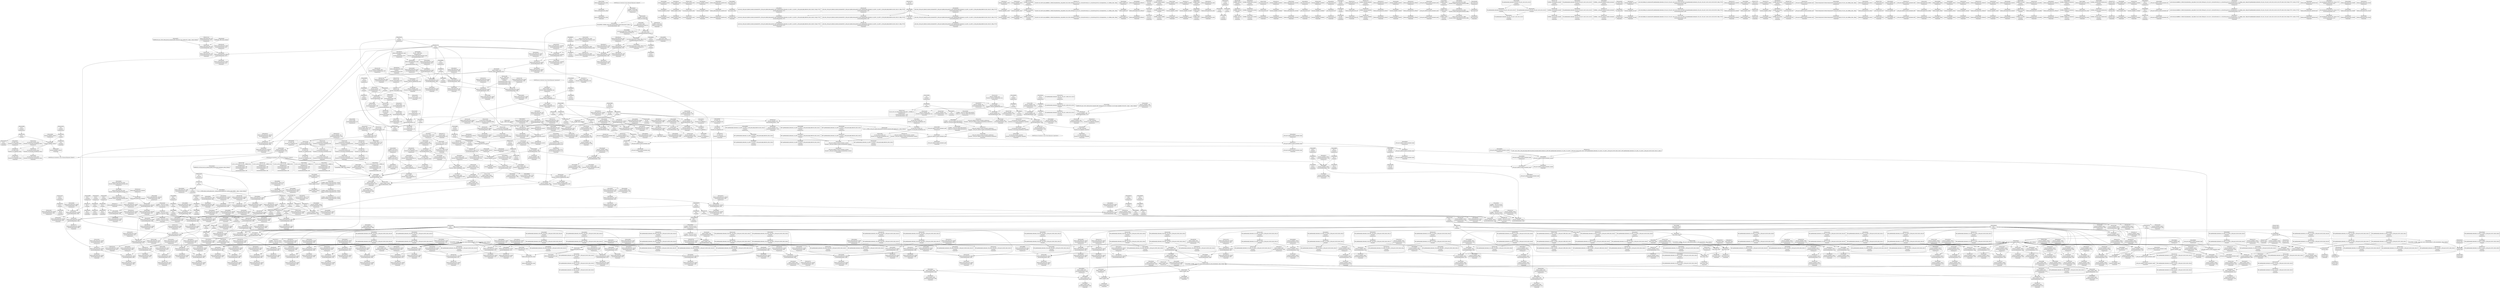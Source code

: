digraph {
	CE0x432e490 [shape=record,shape=Mrecord,label="{CE0x432e490|selinux_inode_getsecurity:_if.else}"]
	"CONST[source:2(external),value:2(dynamic)][purpose:{subject}]"
	CE0x4404f80 [shape=record,shape=Mrecord,label="{CE0x4404f80|avc_audit:_avd|Function::avc_audit&Arg::avd::}"]
	CE0x4393360 [shape=record,shape=Mrecord,label="{CE0x4393360|selinux_inode_getsecurity:_tmp2|*LoadInst*|security/selinux/hooks.c,3073}"]
	CE0x44209b0 [shape=record,shape=Mrecord,label="{CE0x44209b0|cred_has_capability:_do.end|*SummSource*}"]
	CE0x434b140 [shape=record,shape=Mrecord,label="{CE0x434b140|selinux_capable:_return|*SummSink*}"]
	CE0x441c670 [shape=record,shape=Mrecord,label="{CE0x441c670|avc_has_perm_noaudit:_entry|*SummSink*}"]
	CE0x43dbb90 [shape=record,shape=Mrecord,label="{CE0x43dbb90|selinux_inode_getsecurity:_tmp58|security/selinux/hooks.c,3104|*SummSink*}"]
	CE0x43cd020 [shape=record,shape=Mrecord,label="{CE0x43cd020|selinux_inode_getsecurity:_call11|security/selinux/hooks.c,3090}"]
	CE0x43d3930 [shape=record,shape=Mrecord,label="{CE0x43d3930|selinux_inode_getsecurity:_tmp47|security/selinux/hooks.c,3097|*SummSink*}"]
	CE0x439f700 [shape=record,shape=Mrecord,label="{CE0x439f700|_ret_i32_%retval.0,_!dbg_!27725|security/selinux/hooks.c,2012|*SummSink*}"]
	CE0x4407b60 [shape=record,shape=Mrecord,label="{CE0x4407b60|cred_has_capability:_ad|security/selinux/hooks.c, 1555|*SummSource*}"]
	CE0x43f2140 [shape=record,shape=Mrecord,label="{CE0x43f2140|cred_has_capability:_tmp4|security/selinux/hooks.c,1570|*SummSink*}"]
	CE0x4397c50 [shape=record,shape=Mrecord,label="{CE0x4397c50|i64_14|*Constant*}"]
	CE0x43b9340 [shape=record,shape=Mrecord,label="{CE0x43b9340|cred_has_capability:_u|security/selinux/hooks.c,1563|*SummSource*}"]
	CE0x43d8390 [shape=record,shape=Mrecord,label="{CE0x43d8390|selinux_inode_getsecurity:_tmp54|security/selinux/hooks.c,3101|*SummSource*}"]
	CE0x4364200 [shape=record,shape=Mrecord,label="{CE0x4364200|cred_has_capability:_if.then9|*SummSource*}"]
	CE0x4427740 [shape=record,shape=Mrecord,label="{CE0x4427740|i64*_getelementptr_inbounds_(_21_x_i64_,_21_x_i64_*___llvm_gcov_ctr143,_i64_0,_i64_9)|*Constant*|*SummSink*}"]
	CE0x4423ba0 [shape=record,shape=Mrecord,label="{CE0x4423ba0|i32_-1|*Constant*|*SummSource*}"]
	CE0x4343cc0 [shape=record,shape=Mrecord,label="{CE0x4343cc0|selinux_inode_getsecurity:_land.lhs.true|*SummSink*}"]
	CE0x4394600 [shape=record,shape=Mrecord,label="{CE0x4394600|selinux_inode_getsecurity:_call8|security/selinux/hooks.c,3087}"]
	CE0x43d6bd0 [shape=record,shape=Mrecord,label="{CE0x43d6bd0|i64*_getelementptr_inbounds_(_26_x_i64_,_26_x_i64_*___llvm_gcov_ctr242,_i64_0,_i64_23)|*Constant*}"]
	CE0x43138e0 [shape=record,shape=Mrecord,label="{CE0x43138e0|i64_2|*Constant*|*SummSource*}"]
	CE0x439d640 [shape=record,shape=Mrecord,label="{CE0x439d640|get_current:_entry|*SummSource*}"]
	CE0x43dba00 [shape=record,shape=Mrecord,label="{CE0x43dba00|i64*_getelementptr_inbounds_(_26_x_i64_,_26_x_i64_*___llvm_gcov_ctr242,_i64_0,_i64_25)|*Constant*|*SummSource*}"]
	CE0x442a370 [shape=record,shape=Mrecord,label="{CE0x442a370|_ret_void|*SummSource*}"]
	CE0x43c8f10 [shape=record,shape=Mrecord,label="{CE0x43c8f10|selinux_inode_getsecurity:_sid12|security/selinux/hooks.c,3093|*SummSink*}"]
	CE0x43ecca0 [shape=record,shape=Mrecord,label="{CE0x43ecca0|cred_has_capability:_sw.bb}"]
	CE0x43a23a0 [shape=record,shape=Mrecord,label="{CE0x43a23a0|cred_has_capability:_entry|*SummSink*}"]
	CE0x43ca3a0 [shape=record,shape=Mrecord,label="{CE0x43ca3a0|selinux_inode_getsecurity:_tmp39|security/selinux/hooks.c,3094}"]
	CE0x4379420 [shape=record,shape=Mrecord,label="{CE0x4379420|GLOBAL:_cap_capable|*Constant*|*SummSource*}"]
	CE0x43a5dd0 [shape=record,shape=Mrecord,label="{CE0x43a5dd0|i64*_getelementptr_inbounds_(_6_x_i64_,_6_x_i64_*___llvm_gcov_ctr142,_i64_0,_i64_5)|*Constant*|*SummSource*}"]
	CE0x43774e0 [shape=record,shape=Mrecord,label="{CE0x43774e0|i64_2|*Constant*}"]
	CE0x4418840 [shape=record,shape=Mrecord,label="{CE0x4418840|_ret_i32_%tmp6,_!dbg_!27716|security/selinux/hooks.c,197|*SummSink*}"]
	CE0x440ed00 [shape=record,shape=Mrecord,label="{CE0x440ed00|cred_has_capability:_tobool|security/selinux/hooks.c,1582}"]
	CE0x432d8a0 [shape=record,shape=Mrecord,label="{CE0x432d8a0|get_current:_tmp1|*SummSink*}"]
	CE0x441fe80 [shape=record,shape=Mrecord,label="{CE0x441fe80|cred_has_capability:_tmp8|security/selinux/hooks.c,1575|*SummSink*}"]
	CE0x4313c20 [shape=record,shape=Mrecord,label="{CE0x4313c20|selinux_inode_getsecurity:_tmp4|security/selinux/hooks.c,3075}"]
	CE0x434da30 [shape=record,shape=Mrecord,label="{CE0x434da30|cred_has_capability:_tmp}"]
	CE0x4411160 [shape=record,shape=Mrecord,label="{CE0x4411160|cred_has_capability:_tmp26|security/selinux/hooks.c,1583}"]
	CE0x43b9a00 [shape=record,shape=Mrecord,label="{CE0x43b9a00|__llvm_gcov_indirect_counter_increment:_tmp5}"]
	CE0x43cbd70 [shape=record,shape=Mrecord,label="{CE0x43cbd70|void_(i8*,_i32,_i64)*_asm_sideeffect_1:_09ud2_0A.pushsection___bug_table,_22a_22_0A2:_09.long_1b_-_2b,_$_0:c_-_2b_0A_09.word_$_1:c_,_0_0A_09.org_2b+$_2:c_0A.popsection_,_i,i,i,_dirflag_,_fpsr_,_flags_}"]
	CE0x4393c40 [shape=record,shape=Mrecord,label="{CE0x4393c40|selinux_inode_getsecurity:_tmp2|*LoadInst*|security/selinux/hooks.c,3073|*SummSink*}"]
	CE0x441a5e0 [shape=record,shape=Mrecord,label="{CE0x441a5e0|i64*_getelementptr_inbounds_(_21_x_i64_,_21_x_i64_*___llvm_gcov_ctr143,_i64_0,_i64_12)|*Constant*|*SummSink*}"]
	CE0x4395d20 [shape=record,shape=Mrecord,label="{CE0x4395d20|GLOBAL:_init_user_ns|Global_var:init_user_ns|*SummSink*}"]
	CE0x43b8ab0 [shape=record,shape=Mrecord,label="{CE0x43b8ab0|selinux_capable:_bb|*SummSource*}"]
	CE0x44118e0 [shape=record,shape=Mrecord,label="{CE0x44118e0|i64*_getelementptr_inbounds_(_21_x_i64_,_21_x_i64_*___llvm_gcov_ctr143,_i64_0,_i64_17)|*Constant*|*SummSink*}"]
	CE0x4412be0 [shape=record,shape=Mrecord,label="{CE0x4412be0|i64*_getelementptr_inbounds_(_21_x_i64_,_21_x_i64_*___llvm_gcov_ctr143,_i64_0,_i64_18)|*Constant*|*SummSink*}"]
	CE0x433c5d0 [shape=record,shape=Mrecord,label="{CE0x433c5d0|i32_1|*Constant*}"]
	CE0x4410df0 [shape=record,shape=Mrecord,label="{CE0x4410df0|cred_has_capability:_tmp25|security/selinux/hooks.c,1582|*SummSink*}"]
	CE0x44142c0 [shape=record,shape=Mrecord,label="{CE0x44142c0|i64*_getelementptr_inbounds_(_21_x_i64_,_21_x_i64_*___llvm_gcov_ctr143,_i64_0,_i64_19)|*Constant*|*SummSink*}"]
	CE0x4418e00 [shape=record,shape=Mrecord,label="{CE0x4418e00|cred_sid:_sid|security/selinux/hooks.c,197|*SummSource*}"]
	CE0x438f0c0 [shape=record,shape=Mrecord,label="{CE0x438f0c0|selinux_capable:_tmp7|security/selinux/hooks.c,2009|*SummSink*}"]
	CE0x43a09d0 [shape=record,shape=Mrecord,label="{CE0x43a09d0|selinux_inode_getsecurity:_tmp8|security/selinux/hooks.c,3076|*SummSink*}"]
	CE0x43a4a20 [shape=record,shape=Mrecord,label="{CE0x43a4a20|i64*_getelementptr_inbounds_(_26_x_i64_,_26_x_i64_*___llvm_gcov_ctr242,_i64_0,_i64_3)|*Constant*}"]
	CE0x43c9690 [shape=record,shape=Mrecord,label="{CE0x43c9690|selinux_inode_getsecurity:_tmp37|security/selinux/hooks.c,3093|*SummSink*}"]
	CE0x43c9b60 [shape=record,shape=Mrecord,label="{CE0x43c9b60|selinux_inode_getsecurity:_tmp38|security/selinux/hooks.c,3094|*SummSource*}"]
	CE0x4319fb0 [shape=record,shape=Mrecord,label="{CE0x4319fb0|selinux_inode_getsecurity:_if.then10}"]
	CE0x44163a0 [shape=record,shape=Mrecord,label="{CE0x44163a0|i64*_getelementptr_inbounds_(_21_x_i64_,_21_x_i64_*___llvm_gcov_ctr143,_i64_0,_i64_20)|*Constant*|*SummSource*}"]
	CE0x4426a40 [shape=record,shape=Mrecord,label="{CE0x4426a40|i32_1575|*Constant*|*SummSource*}"]
	CE0x4377590 [shape=record,shape=Mrecord,label="{CE0x4377590|selinux_capable:_tobool|security/selinux/hooks.c,2008|*SummSource*}"]
	CE0x4408460 [shape=record,shape=Mrecord,label="{CE0x4408460|cred_has_capability:_tmp2|security/selinux/hooks.c,1567|*SummSource*}"]
	CE0x440b160 [shape=record,shape=Mrecord,label="{CE0x440b160|i64*_getelementptr_inbounds_(_21_x_i64_,_21_x_i64_*___llvm_gcov_ctr143,_i64_0,_i64_4)|*Constant*|*SummSink*}"]
	CE0x4394ed0 [shape=record,shape=Mrecord,label="{CE0x4394ed0|GLOBAL:_selinux_capable|*Constant*|*SummSink*}"]
	CE0x441a9e0 [shape=record,shape=Mrecord,label="{CE0x441a9e0|cred_has_capability:_tmp17|security/selinux/hooks.c,1576}"]
	CE0x43d49f0 [shape=record,shape=Mrecord,label="{CE0x43d49f0|i64*_getelementptr_inbounds_(_26_x_i64_,_26_x_i64_*___llvm_gcov_ctr242,_i64_0,_i64_22)|*Constant*|*SummSink*}"]
	CE0x43a5520 [shape=record,shape=Mrecord,label="{CE0x43a5520|i64*_getelementptr_inbounds_(_6_x_i64_,_6_x_i64_*___llvm_gcov_ctr142,_i64_0,_i64_5)|*Constant*}"]
	CE0x442f320 [shape=record,shape=Mrecord,label="{CE0x442f320|i8*_getelementptr_inbounds_(_40_x_i8_,_40_x_i8_*_.str49,_i32_0,_i32_0)|*Constant*|*SummSink*}"]
	CE0x43a64a0 [shape=record,shape=Mrecord,label="{CE0x43a64a0|selinux_capable:_tmp10|security/selinux/hooks.c,2012|*SummSink*}"]
	CE0x4412520 [shape=record,shape=Mrecord,label="{CE0x4412520|cred_has_capability:_tmp28|security/selinux/hooks.c,1584}"]
	CE0x4375940 [shape=record,shape=Mrecord,label="{CE0x4375940|cred_has_capability:_sw.bb2|*SummSource*}"]
	CE0x438f3c0 [shape=record,shape=Mrecord,label="{CE0x438f3c0|selinux_capable:_tmp7|security/selinux/hooks.c,2009}"]
	CE0x4404a30 [shape=record,shape=Mrecord,label="{CE0x4404a30|avc_audit:_tclass|Function::avc_audit&Arg::tclass::|*SummSink*}"]
	CE0x442b540 [shape=record,shape=Mrecord,label="{CE0x442b540|i32_0|*Constant*}"]
	CE0x4334b40 [shape=record,shape=Mrecord,label="{CE0x4334b40|cred_has_capability:_tmp3|security/selinux/hooks.c,1567}"]
	CE0x441de30 [shape=record,shape=Mrecord,label="{CE0x441de30|avc_has_perm_noaudit:_flags|Function::avc_has_perm_noaudit&Arg::flags::|*SummSource*}"]
	CE0x43c9790 [shape=record,shape=Mrecord,label="{CE0x43c9790|i64_18|*Constant*}"]
	CE0x441f150 [shape=record,shape=Mrecord,label="{CE0x441f150|__llvm_gcov_indirect_counter_increment:_tmp6|*SummSink*}"]
	CE0x436b1d0 [shape=record,shape=Mrecord,label="{CE0x436b1d0|i64_6|*Constant*}"]
	CE0x43273d0 [shape=record,shape=Mrecord,label="{CE0x43273d0|cred_has_capability:_type|security/selinux/hooks.c,1562|*SummSink*}"]
	CE0x44056e0 [shape=record,shape=Mrecord,label="{CE0x44056e0|avc_audit:_a|Function::avc_audit&Arg::a::}"]
	CE0x439caa0 [shape=record,shape=Mrecord,label="{CE0x439caa0|selinux_inode_getsecurity:_call7|security/selinux/hooks.c,3087|*SummSource*}"]
	CE0x434bfd0 [shape=record,shape=Mrecord,label="{CE0x434bfd0|cred_has_capability:_do.end6}"]
	CE0x43d9110 [shape=record,shape=Mrecord,label="{CE0x43d9110|GLOBAL:_kfree|*Constant*|*SummSink*}"]
	CE0x440fb50 [shape=record,shape=Mrecord,label="{CE0x440fb50|cred_has_capability:_tmp22|security/selinux/hooks.c,1582}"]
	CE0x4399cf0 [shape=record,shape=Mrecord,label="{CE0x4399cf0|selinux_inode_getsecurity:_tmp17|security/selinux/hooks.c,3087}"]
	CE0x4399bf0 [shape=record,shape=Mrecord,label="{CE0x4399bf0|i64_8|*Constant*|*SummSink*}"]
	CE0x4356c50 [shape=record,shape=Mrecord,label="{CE0x4356c50|selinux_inode_getsecurity:_entry|*SummSource*}"]
	CE0x4375b90 [shape=record,shape=Mrecord,label="{CE0x4375b90|COLLAPSED:_GCMRE___llvm_gcov_ctr98_internal_global_2_x_i64_zeroinitializer:_elem_0:default:}"]
	CE0x43cc170 [shape=record,shape=Mrecord,label="{CE0x43cc170|void_(i8*,_i32,_i64)*_asm_sideeffect_1:_09ud2_0A.pushsection___bug_table,_22a_22_0A2:_09.long_1b_-_2b,_$_0:c_-_2b_0A_09.word_$_1:c_,_0_0A_09.org_2b+$_2:c_0A.popsection_,_i,i,i,_dirflag_,_fpsr_,_flags_|*SummSource*}"]
	CE0x43b5c60 [shape=record,shape=Mrecord,label="{CE0x43b5c60|i1_true|*Constant*}"]
	CE0x4412cc0 [shape=record,shape=Mrecord,label="{CE0x4412cc0|cred_has_capability:_tmp29|security/selinux/hooks.c,1584|*SummSink*}"]
	CE0x43763b0 [shape=record,shape=Mrecord,label="{CE0x43763b0|cred_sid:_tmp|*SummSink*}"]
	CE0x4398370 [shape=record,shape=Mrecord,label="{CE0x4398370|GLOBAL:_selinux_inode_getsecurity.__warned|Global_var:selinux_inode_getsecurity.__warned|*SummSink*}"]
	CE0x442ced0 [shape=record,shape=Mrecord,label="{CE0x442ced0|GLOBAL:_cred_sid|*Constant*|*SummSink*}"]
	CE0x434ceb0 [shape=record,shape=Mrecord,label="{CE0x434ceb0|i32_10|*Constant*}"]
	CE0x43a2c50 [shape=record,shape=Mrecord,label="{CE0x43a2c50|cred_has_capability:_cap|Function::cred_has_capability&Arg::cap::|*SummSource*}"]
	CE0x4399f00 [shape=record,shape=Mrecord,label="{CE0x4399f00|selinux_inode_getsecurity:_tmp17|security/selinux/hooks.c,3087|*SummSink*}"]
	CE0x43d0e40 [shape=record,shape=Mrecord,label="{CE0x43d0e40|GLOBAL:_security_sid_to_context|*Constant*|*SummSource*}"]
	CE0x43aa060 [shape=record,shape=Mrecord,label="{CE0x43aa060|selinux_inode_getsecurity:_tmp21|security/selinux/hooks.c,3087|*SummSource*}"]
	CE0x43d37b0 [shape=record,shape=Mrecord,label="{CE0x43d37b0|selinux_inode_getsecurity:_tmp47|security/selinux/hooks.c,3097|*SummSource*}"]
	CE0x4365370 [shape=record,shape=Mrecord,label="{CE0x4365370|cred_has_capability:_shr|security/selinux/hooks.c,1565|*SummSource*}"]
	CE0x4405810 [shape=record,shape=Mrecord,label="{CE0x4405810|avc_audit:_a|Function::avc_audit&Arg::a::|*SummSource*}"]
	CE0x4418f00 [shape=record,shape=Mrecord,label="{CE0x4418f00|cred_sid:_sid|security/selinux/hooks.c,197|*SummSink*}"]
	CE0x43be8b0 [shape=record,shape=Mrecord,label="{CE0x43be8b0|selinux_inode_getsecurity:_tmp32|security/selinux/hooks.c,3090|*SummSink*}"]
	CE0x4427a20 [shape=record,shape=Mrecord,label="{CE0x4427a20|cred_has_capability:_tmp11|security/selinux/hooks.c,1575}"]
	CE0x4374930 [shape=record,shape=Mrecord,label="{CE0x4374930|_call_void_mcount()_#3|*SummSource*}"]
	CE0x4420b40 [shape=record,shape=Mrecord,label="{CE0x4420b40|cred_has_capability:_do.body4}"]
	CE0x434db10 [shape=record,shape=Mrecord,label="{CE0x434db10|cred_has_capability:_tmp|*SummSource*}"]
	CE0x4405980 [shape=record,shape=Mrecord,label="{CE0x4405980|avc_audit:_a|Function::avc_audit&Arg::a::|*SummSink*}"]
	CE0x43c1860 [shape=record,shape=Mrecord,label="{CE0x43c1860|28:_i32,_:_CRE_28,32_|*MultipleSource*|*LoadInst*|security/selinux/hooks.c,3073|security/selinux/hooks.c,3090|security/selinux/hooks.c,3073}"]
	CE0x4425b70 [shape=record,shape=Mrecord,label="{CE0x4425b70|i64*_getelementptr_inbounds_(_21_x_i64_,_21_x_i64_*___llvm_gcov_ctr143,_i64_0,_i64_4)|*Constant*}"]
	CE0x4313330 [shape=record,shape=Mrecord,label="{CE0x4313330|selinux_inode_getsecurity:_call|security/selinux/hooks.c,3075|*SummSink*}"]
	CE0x43acd30 [shape=record,shape=Mrecord,label="{CE0x43acd30|i64*_getelementptr_inbounds_(_26_x_i64_,_26_x_i64_*___llvm_gcov_ctr242,_i64_0,_i64_12)|*Constant*|*SummSource*}"]
	CE0x4fd9ac0 [shape=record,shape=Mrecord,label="{CE0x4fd9ac0|i32_10|*Constant*|*SummSink*}"]
	CE0x4319b90 [shape=record,shape=Mrecord,label="{CE0x4319b90|selinux_inode_getsecurity:_do.body|*SummSink*}"]
	CE0x4365f20 [shape=record,shape=Mrecord,label="{CE0x4365f20|_call_void_mcount()_#3}"]
	CE0x43ca040 [shape=record,shape=Mrecord,label="{CE0x43ca040|selinux_inode_getsecurity:_tmp38|security/selinux/hooks.c,3094|*SummSink*}"]
	CE0x4421d90 [shape=record,shape=Mrecord,label="{CE0x4421d90|cred_has_capability:_sw.default|*SummSink*}"]
	CE0x43b2170 [shape=record,shape=Mrecord,label="{CE0x43b2170|_ret_i32_%retval.0,_!dbg_!27779|security/selinux/hooks.c,3104}"]
	CE0x4337570 [shape=record,shape=Mrecord,label="{CE0x4337570|cred_sid:_cred|Function::cred_sid&Arg::cred::}"]
	CE0x43ff940 [shape=record,shape=Mrecord,label="{CE0x43ff940|avc_has_perm_noaudit:_avd|Function::avc_has_perm_noaudit&Arg::avd::}"]
	CE0x43d5ca0 [shape=record,shape=Mrecord,label="{CE0x43d5ca0|selinux_inode_getsecurity:_tmp51|security/selinux/hooks.c,3098|*SummSource*}"]
	CE0x441d420 [shape=record,shape=Mrecord,label="{CE0x441d420|avc_has_perm_noaudit:_tclass|Function::avc_has_perm_noaudit&Arg::tclass::|*SummSink*}"]
	CE0x4409550 [shape=record,shape=Mrecord,label="{CE0x4409550|_call_void_mcount()_#3|*SummSource*}"]
	CE0x4424750 [shape=record,shape=Mrecord,label="{CE0x4424750|0:_i64*,_array:_GCR___llvm_gcda_edge_table144_internal_unnamed_addr_constant_3_x_i64*_i64*_getelementptr_inbounds_(_21_x_i64_,_21_x_i64_*___llvm_gcov_ctr143,_i64_0,_i64_1),_i64*_getelementptr_inbounds_(_21_x_i64_,_21_x_i64_*___llvm_gcov_ctr143,_i64_0,_i64_2),_i64*_getelementptr_inbounds_(_21_x_i64_,_21_x_i64_*___llvm_gcov_ctr143,_i64_0,_i64_3)_:_elem_0::}"]
	CE0x43792a0 [shape=record,shape=Mrecord,label="{CE0x43792a0|GLOBAL:_cap_capable|*Constant*}"]
	CE0x43a8e70 [shape=record,shape=Mrecord,label="{CE0x43a8e70|i32_3087|*Constant*|*SummSource*}"]
	CE0x43cdf50 [shape=record,shape=Mrecord,label="{CE0x43cdf50|selinux_inode_getsecurity:_tmp43|security/selinux/hooks.c,3095|*SummSource*}"]
	CE0x439fc80 [shape=record,shape=Mrecord,label="{CE0x439fc80|selinux_inode_getsecurity:_call1|security/selinux/hooks.c,3087}"]
	CE0x436afb0 [shape=record,shape=Mrecord,label="{CE0x436afb0|selinux_inode_getsecurity:_tobool2|security/selinux/hooks.c,3087|*SummSink*}"]
	CE0x43d2910 [shape=record,shape=Mrecord,label="{CE0x43d2910|selinux_inode_getsecurity:_tmp49|security/selinux/hooks.c,3098|*SummSource*}"]
	CE0x43f1500 [shape=record,shape=Mrecord,label="{CE0x43f1500|cred_has_capability:_cap1|security/selinux/hooks.c,1563|*SummSink*}"]
	CE0x4376f80 [shape=record,shape=Mrecord,label="{CE0x4376f80|selinux_inode_getsecurity:_tmp7|security/selinux/hooks.c,3075|*SummSource*}"]
	CE0x43dbe20 [shape=record,shape=Mrecord,label="{CE0x43dbe20|selinux_inode_getsecurity:_tmp58|security/selinux/hooks.c,3104}"]
	CE0x43b5700 [shape=record,shape=Mrecord,label="{CE0x43b5700|cred_has_capability:_tmp13|security/selinux/hooks.c,1575}"]
	CE0x43b6280 [shape=record,shape=Mrecord,label="{CE0x43b6280|i64*_getelementptr_inbounds_(_21_x_i64_,_21_x_i64_*___llvm_gcov_ctr143,_i64_0,_i64_11)|*Constant*}"]
	CE0x4410750 [shape=record,shape=Mrecord,label="{CE0x4410750|cred_has_capability:_tmp24|security/selinux/hooks.c,1582|*SummSource*}"]
	CE0x43d1100 [shape=record,shape=Mrecord,label="{CE0x43d1100|selinux_inode_getsecurity:_error.0}"]
	CE0x43334e0 [shape=record,shape=Mrecord,label="{CE0x43334e0|selinux_inode_getsecurity:_bb|*SummSink*}"]
	CE0x4368600 [shape=record,shape=Mrecord,label="{CE0x4368600|__llvm_gcov_indirect_counter_increment:_tmp3|*SummSource*}"]
	CE0x43a1440 [shape=record,shape=Mrecord,label="{CE0x43a1440|GLOBAL:_cred_has_capability|*Constant*|*SummSink*}"]
	CE0x434cc70 [shape=record,shape=Mrecord,label="{CE0x434cc70|selinux_inode_getsecurity:_frombool|*SummSink*}"]
	CE0x4340d20 [shape=record,shape=Mrecord,label="{CE0x4340d20|selinux_inode_getsecurity:_if.end17|*SummSink*}"]
	CE0x439df20 [shape=record,shape=Mrecord,label="{CE0x439df20|i32_78|*Constant*|*SummSource*}"]
	CE0x43d3180 [shape=record,shape=Mrecord,label="{CE0x43d3180|selinux_inode_getsecurity:_tmp46|security/selinux/hooks.c,3097|*SummSource*}"]
	CE0x4420a90 [shape=record,shape=Mrecord,label="{CE0x4420a90|cred_has_capability:_do.end|*SummSink*}"]
	CE0x43764a0 [shape=record,shape=Mrecord,label="{CE0x43764a0|selinux_inode_getsecurity:_alloc|Function::selinux_inode_getsecurity&Arg::alloc::|*SummSink*}"]
	CE0x43989a0 [shape=record,shape=Mrecord,label="{CE0x43989a0|selinux_inode_getsecurity:_tmp16|security/selinux/hooks.c,3087}"]
	CE0x432ac80 [shape=record,shape=Mrecord,label="{CE0x432ac80|_call_void___llvm_gcov_indirect_counter_increment(i32*___llvm_gcov_global_state_pred145,_i64**_getelementptr_inbounds_(_3_x_i64*_,_3_x_i64*_*___llvm_gcda_edge_table144,_i64_0,_i64_1)),_!dbg_!27728|security/selinux/hooks.c,1567|*SummSource*}"]
	CE0x43683c0 [shape=record,shape=Mrecord,label="{CE0x43683c0|__llvm_gcov_indirect_counter_increment:_tmp3|*SummSink*}"]
	CE0x43b2330 [shape=record,shape=Mrecord,label="{CE0x43b2330|_ret_i32_%retval.0,_!dbg_!27779|security/selinux/hooks.c,3104|*SummSource*}"]
	CE0x43a61b0 [shape=record,shape=Mrecord,label="{CE0x43a61b0|selinux_capable:_tmp10|security/selinux/hooks.c,2012}"]
	CE0x442cb80 [shape=record,shape=Mrecord,label="{CE0x442cb80|cred_sid:_tmp5|security/selinux/hooks.c,196}"]
	CE0x434a0b0 [shape=record,shape=Mrecord,label="{CE0x434a0b0|cred_has_capability:_if.end10|*SummSource*}"]
	CE0x441b4a0 [shape=record,shape=Mrecord,label="{CE0x441b4a0|i16_4|*Constant*|*SummSink*}"]
	CE0x56b64f0 [shape=record,shape=Mrecord,label="{CE0x56b64f0|selinux_inode_getsecurity:_if.then5|*SummSink*}"]
	CE0x441ddc0 [shape=record,shape=Mrecord,label="{CE0x441ddc0|avc_has_perm_noaudit:_flags|Function::avc_has_perm_noaudit&Arg::flags::|*SummSink*}"]
	CE0x433e560 [shape=record,shape=Mrecord,label="{CE0x433e560|i32_0|*Constant*|*SummSink*}"]
	CE0x43b1980 [shape=record,shape=Mrecord,label="{CE0x43b1980|selinux_inode_getsecurity:_tmp58|security/selinux/hooks.c,3104|*SummSource*}"]
	CE0x43a1310 [shape=record,shape=Mrecord,label="{CE0x43a1310|GLOBAL:_cred_has_capability|*Constant*|*SummSource*}"]
	CE0x4422da0 [shape=record,shape=Mrecord,label="{CE0x4422da0|__llvm_gcov_indirect_counter_increment:_entry|*SummSource*}"]
	CE0x442e340 [shape=record,shape=Mrecord,label="{CE0x442e340|GLOBAL:_printk|*Constant*}"]
	CE0x43a15b0 [shape=record,shape=Mrecord,label="{CE0x43a15b0|cred_has_capability:_cred|Function::cred_has_capability&Arg::cred::|*SummSink*}"]
	CE0x43ad720 [shape=record,shape=Mrecord,label="{CE0x43ad720|selinux_inode_getsecurity:_tmp26|security/selinux/hooks.c,3087|*SummSink*}"]
	CE0x43d71b0 [shape=record,shape=Mrecord,label="{CE0x43d71b0|selinux_inode_getsecurity:_tmp53|security/selinux/hooks.c,3101|*SummSink*}"]
	CE0x441b9b0 [shape=record,shape=Mrecord,label="{CE0x441b9b0|cred_has_capability:_sclass.0|*SummSource*}"]
	CE0x4341210 [shape=record,shape=Mrecord,label="{CE0x4341210|i32_0|*Constant*}"]
	CE0x43d8550 [shape=record,shape=Mrecord,label="{CE0x43d8550|selinux_inode_getsecurity:_tmp54|security/selinux/hooks.c,3101|*SummSink*}"]
	CE0x43ab970 [shape=record,shape=Mrecord,label="{CE0x43ab970|selinux_inode_getsecurity:_tmp24|security/selinux/hooks.c,3087|*SummSource*}"]
	CE0x43a4be0 [shape=record,shape=Mrecord,label="{CE0x43a4be0|i64*_getelementptr_inbounds_(_26_x_i64_,_26_x_i64_*___llvm_gcov_ctr242,_i64_0,_i64_3)|*Constant*|*SummSource*}"]
	CE0x434b8c0 [shape=record,shape=Mrecord,label="{CE0x434b8c0|cred_has_capability:_and|security/selinux/hooks.c,1559}"]
	CE0x43d61e0 [shape=record,shape=Mrecord,label="{CE0x43d61e0|selinux_inode_getsecurity:_buffer|Function::selinux_inode_getsecurity&Arg::buffer::}"]
	CE0x436b2a0 [shape=record,shape=Mrecord,label="{CE0x436b2a0|i64_6|*Constant*|*SummSource*}"]
	CE0x43b2b50 [shape=record,shape=Mrecord,label="{CE0x43b2b50|get_current:_bb|*SummSink*}"]
	CE0x4405b00 [shape=record,shape=Mrecord,label="{CE0x4405b00|_ret_i32_%retval.0,_!dbg_!27732|security/selinux/include/avc.h,142}"]
	CE0x4347330 [shape=record,shape=Mrecord,label="{CE0x4347330|i64*_getelementptr_inbounds_(_6_x_i64_,_6_x_i64_*___llvm_gcov_ctr142,_i64_0,_i64_4)|*Constant*}"]
	CE0x4349f90 [shape=record,shape=Mrecord,label="{CE0x4349f90|selinux_inode_getsecurity:_alloc|Function::selinux_inode_getsecurity&Arg::alloc::}"]
	CE0x434a000 [shape=record,shape=Mrecord,label="{CE0x434a000|i64_1|*Constant*}"]
	CE0x4377140 [shape=record,shape=Mrecord,label="{CE0x4377140|selinux_inode_getsecurity:_tmp7|security/selinux/hooks.c,3075|*SummSink*}"]
	CE0x43a8280 [shape=record,shape=Mrecord,label="{CE0x43a8280|i8*_getelementptr_inbounds_(_25_x_i8_,_25_x_i8_*_.str3,_i32_0,_i32_0)|*Constant*}"]
	CE0x441c1f0 [shape=record,shape=Mrecord,label="{CE0x441c1f0|GLOBAL:_avc_has_perm_noaudit|*Constant*|*SummSource*}"]
	CE0x43a95a0 [shape=record,shape=Mrecord,label="{CE0x43a95a0|i8*_getelementptr_inbounds_(_45_x_i8_,_45_x_i8_*_.str12,_i32_0,_i32_0)|*Constant*|*SummSink*}"]
	CE0x440b6f0 [shape=record,shape=Mrecord,label="{CE0x440b6f0|GLOBAL:___llvm_gcov_global_state_pred145|Global_var:__llvm_gcov_global_state_pred145}"]
	CE0x43d3ed0 [shape=record,shape=Mrecord,label="{CE0x43d3ed0|selinux_inode_getsecurity:_tmp48|security/selinux/hooks.c,3097|*SummSink*}"]
	CE0x43c9990 [shape=record,shape=Mrecord,label="{CE0x43c9990|i64_17|*Constant*|*SummSource*}"]
	CE0x43d4940 [shape=record,shape=Mrecord,label="{CE0x43d4940|i64*_getelementptr_inbounds_(_26_x_i64_,_26_x_i64_*___llvm_gcov_ctr242,_i64_0,_i64_22)|*Constant*|*SummSource*}"]
	CE0x44093c0 [shape=record,shape=Mrecord,label="{CE0x44093c0|_call_void_mcount()_#3}"]
	CE0x4418180 [shape=record,shape=Mrecord,label="{CE0x4418180|_ret_i32_%tmp6,_!dbg_!27716|security/selinux/hooks.c,197}"]
	CE0x441e9d0 [shape=record,shape=Mrecord,label="{CE0x441e9d0|i64*_null|*Constant*|*SummSink*}"]
	CE0x5680c60 [shape=record,shape=Mrecord,label="{CE0x5680c60|selinux_inode_getsecurity:_if.then10|*SummSink*}"]
	CE0x43995c0 [shape=record,shape=Mrecord,label="{CE0x43995c0|i64_7|*Constant*}"]
	CE0x4348bc0 [shape=record,shape=Mrecord,label="{CE0x4348bc0|selinux_capable:_tmp6|security/selinux/hooks.c,2009}"]
	CE0x43b8f30 [shape=record,shape=Mrecord,label="{CE0x43b8f30|get_current:_tmp4|./arch/x86/include/asm/current.h,14|*SummSink*}"]
	CE0x4408dc0 [shape=record,shape=Mrecord,label="{CE0x4408dc0|GLOBAL:___llvm_gcov_indirect_counter_increment|*Constant*|*SummSource*}"]
	CE0x4424170 [shape=record,shape=Mrecord,label="{CE0x4424170|avc_audit:_entry|*SummSink*}"]
	CE0x43375e0 [shape=record,shape=Mrecord,label="{CE0x43375e0|cred_sid:_cred|Function::cred_sid&Arg::cred::|*SummSource*}"]
	CE0x43d4a60 [shape=record,shape=Mrecord,label="{CE0x43d4a60|selinux_inode_getsecurity:_tmp49|security/selinux/hooks.c,3098|*SummSink*}"]
	CE0x43cd2d0 [shape=record,shape=Mrecord,label="{CE0x43cd2d0|selinux_inode_getsecurity:_call11|security/selinux/hooks.c,3090|*SummSink*}"]
	CE0x4422520 [shape=record,shape=Mrecord,label="{CE0x4422520|_call_void_mcount()_#3|*SummSink*}"]
	CE0x436b620 [shape=record,shape=Mrecord,label="{CE0x436b620|i64_5|*Constant*}"]
	CE0x4421ec0 [shape=record,shape=Mrecord,label="{CE0x4421ec0|cred_has_capability:_do.cond}"]
	CE0x43b82d0 [shape=record,shape=Mrecord,label="{CE0x43b82d0|selinux_capable:_tmp2|security/selinux/hooks.c,2008}"]
	CE0x43bb580 [shape=record,shape=Mrecord,label="{CE0x43bb580|_call_void___llvm_gcov_indirect_counter_increment(i32*___llvm_gcov_global_state_pred145,_i64**_getelementptr_inbounds_(_3_x_i64*_,_3_x_i64*_*___llvm_gcda_edge_table144,_i64_0,_i64_2)),_!dbg_!27732|security/selinux/hooks.c,1570|*SummSource*}"]
	CE0x43347b0 [shape=record,shape=Mrecord,label="{CE0x43347b0|cred_sid:_tmp4|*LoadInst*|security/selinux/hooks.c,196}"]
	CE0x43425c0 [shape=record,shape=Mrecord,label="{CE0x43425c0|selinux_inode_getsecurity:_if.then5|*SummSource*}"]
	CE0x43ad140 [shape=record,shape=Mrecord,label="{CE0x43ad140|selinux_inode_getsecurity:_tmp26|security/selinux/hooks.c,3087|*SummSource*}"]
	CE0x43ba0a0 [shape=record,shape=Mrecord,label="{CE0x43ba0a0|i64*_getelementptr_inbounds_(_21_x_i64_,_21_x_i64_*___llvm_gcov_ctr143,_i64_0,_i64_5)|*Constant*}"]
	CE0x43359b0 [shape=record,shape=Mrecord,label="{CE0x43359b0|cred_has_capability:_ad|security/selinux/hooks.c, 1555|*SummSink*}"]
	CE0x44262f0 [shape=record,shape=Mrecord,label="{CE0x44262f0|__llvm_gcov_indirect_counter_increment:_tmp6|*SummSource*}"]
	CE0x43da730 [shape=record,shape=Mrecord,label="{CE0x43da730|i32_-95|*Constant*}"]
	CE0x4404da0 [shape=record,shape=Mrecord,label="{CE0x4404da0|avc_audit:_requested|Function::avc_audit&Arg::requested::|*SummSink*}"]
	CE0x439eb40 [shape=record,shape=Mrecord,label="{CE0x439eb40|i32_33|*Constant*|*SummSink*}"]
	CE0x4411410 [shape=record,shape=Mrecord,label="{CE0x4411410|i64*_getelementptr_inbounds_(_21_x_i64_,_21_x_i64_*___llvm_gcov_ctr143,_i64_0,_i64_17)|*Constant*}"]
	CE0x4412b30 [shape=record,shape=Mrecord,label="{CE0x4412b30|i64*_getelementptr_inbounds_(_21_x_i64_,_21_x_i64_*___llvm_gcov_ctr143,_i64_0,_i64_18)|*Constant*|*SummSource*}"]
	CE0x43cda10 [shape=record,shape=Mrecord,label="{CE0x43cda10|selinux_inode_getsecurity:_tmp43|security/selinux/hooks.c,3095}"]
	CE0x43acad0 [shape=record,shape=Mrecord,label="{CE0x43acad0|_call_void_lockdep_rcu_suspicious(i8*_getelementptr_inbounds_(_25_x_i8_,_25_x_i8_*_.str3,_i32_0,_i32_0),_i32_3087,_i8*_getelementptr_inbounds_(_45_x_i8_,_45_x_i8_*_.str12,_i32_0,_i32_0))_#10,_!dbg_!27740|security/selinux/hooks.c,3087|*SummSource*}"]
	CE0x4330570 [shape=record,shape=Mrecord,label="{CE0x4330570|selinux_inode_getsecurity:_if.end20}"]
	CE0x4419f20 [shape=record,shape=Mrecord,label="{CE0x4419f20|cred_has_capability:_tmp16|security/selinux/hooks.c,1576}"]
	CE0x4406da0 [shape=record,shape=Mrecord,label="{CE0x4406da0|i64*_getelementptr_inbounds_(_21_x_i64_,_21_x_i64_*___llvm_gcov_ctr143,_i64_0,_i64_6)|*Constant*|*SummSink*}"]
	CE0x442f240 [shape=record,shape=Mrecord,label="{CE0x442f240|i8*_getelementptr_inbounds_(_40_x_i8_,_40_x_i8_*_.str49,_i32_0,_i32_0)|*Constant*|*SummSource*}"]
	CE0x43a0570 [shape=record,shape=Mrecord,label="{CE0x43a0570|selinux_inode_getsecurity:_tobool2|security/selinux/hooks.c,3087|*SummSource*}"]
	CE0x4401e90 [shape=record,shape=Mrecord,label="{CE0x4401e90|cred_has_capability:_tmp21|security/selinux/hooks.c,1580}"]
	CE0x43b2880 [shape=record,shape=Mrecord,label="{CE0x43b2880|i64*_getelementptr_inbounds_(_2_x_i64_,_2_x_i64_*___llvm_gcov_ctr98,_i64_0,_i64_0)|*Constant*|*SummSink*}"]
	CE0x43d6ab0 [shape=record,shape=Mrecord,label="{CE0x43d6ab0|selinux_inode_getsecurity:_tmp52|security/selinux/hooks.c,3101}"]
	CE0x4339f40 [shape=record,shape=Mrecord,label="{CE0x4339f40|selinux_capable:_if.end|*SummSource*}"]
	CE0x43ab220 [shape=record,shape=Mrecord,label="{CE0x43ab220|selinux_inode_getsecurity:_tmp23|security/selinux/hooks.c,3087}"]
	CE0x43abf90 [shape=record,shape=Mrecord,label="{CE0x43abf90|selinux_inode_getsecurity:_tmp24|security/selinux/hooks.c,3087|*SummSink*}"]
	CE0x43f0260 [shape=record,shape=Mrecord,label="{CE0x43f0260|_call_void___llvm_gcov_indirect_counter_increment(i32*___llvm_gcov_global_state_pred145,_i64**_getelementptr_inbounds_(_3_x_i64*_,_3_x_i64*_*___llvm_gcda_edge_table144,_i64_0,_i64_0)),_!dbg_!27734|security/selinux/hooks.c,1574|*SummSink*}"]
	CE0x43269b0 [shape=record,shape=Mrecord,label="{CE0x43269b0|i32_22|*Constant*}"]
	CE0x43a9ba0 [shape=record,shape=Mrecord,label="{CE0x43a9ba0|selinux_inode_getsecurity:_tmp25|security/selinux/hooks.c,3087|*SummSource*}"]
	CE0x4364410 [shape=record,shape=Mrecord,label="{CE0x4364410|cred_has_capability:_if.end10|*SummSink*}"]
	CE0x4402980 [shape=record,shape=Mrecord,label="{CE0x4402980|cred_has_capability:_call8|security/selinux/hooks.c,1581}"]
	CE0x44170e0 [shape=record,shape=Mrecord,label="{CE0x44170e0|cred_sid:_bb}"]
	CE0x4397cc0 [shape=record,shape=Mrecord,label="{CE0x4397cc0|i64_14|*Constant*|*SummSource*}"]
	CE0x4345eb0 [shape=record,shape=Mrecord,label="{CE0x4345eb0|selinux_inode_getsecurity:_tmp6|security/selinux/hooks.c,3075|*SummSink*}"]
	CE0x44009d0 [shape=record,shape=Mrecord,label="{CE0x44009d0|cred_has_capability:_tobool|security/selinux/hooks.c,1582|*SummSink*}"]
	CE0x433a030 [shape=record,shape=Mrecord,label="{CE0x433a030|selinux_capable:_if.end|*SummSink*}"]
	CE0x442e060 [shape=record,shape=Mrecord,label="{CE0x442e060|cred_has_capability:_tmp7|security/selinux/hooks.c,1574|*SummSource*}"]
	CE0x434c370 [shape=record,shape=Mrecord,label="{CE0x434c370|i64*_getelementptr_inbounds_(_2_x_i64_,_2_x_i64_*___llvm_gcov_ctr98,_i64_0,_i64_0)|*Constant*}"]
	CE0x440f3d0 [shape=record,shape=Mrecord,label="{CE0x440f3d0|i64_16|*Constant*|*SummSink*}"]
	CE0x43da350 [shape=record,shape=Mrecord,label="{CE0x43da350|selinux_inode_getsecurity:_tmp56|security/selinux/hooks.c,3103|*SummSource*}"]
	CE0x441be90 [shape=record,shape=Mrecord,label="{CE0x441be90|cred_has_capability:_call7|security/selinux/hooks.c,1579|*SummSink*}"]
	CE0x4325720 [shape=record,shape=Mrecord,label="{CE0x4325720|cred_has_capability:_if.then|*SummSource*}"]
	CE0x43f2830 [shape=record,shape=Mrecord,label="{CE0x43f2830|i64*_getelementptr_inbounds_(_6_x_i64_,_6_x_i64_*___llvm_gcov_ctr142,_i64_0,_i64_3)|*Constant*|*SummSource*}"]
	CE0x43bfc50 [shape=record,shape=Mrecord,label="{CE0x43bfc50|selinux_inode_getsecurity:_sid|security/selinux/hooks.c,3090|*SummSource*}"]
	CE0x4410640 [shape=record,shape=Mrecord,label="{CE0x4410640|cred_has_capability:_tmp24|security/selinux/hooks.c,1582}"]
	CE0x439d1d0 [shape=record,shape=Mrecord,label="{CE0x439d1d0|GLOBAL:_get_current|*Constant*|*SummSource*}"]
	CE0x4349900 [shape=record,shape=Mrecord,label="{CE0x4349900|selinux_capable:_tmp1}"]
	CE0x4417070 [shape=record,shape=Mrecord,label="{CE0x4417070|i64*_getelementptr_inbounds_(_2_x_i64_,_2_x_i64_*___llvm_gcov_ctr131,_i64_0,_i64_0)|*Constant*|*SummSink*}"]
	CE0x442e4f0 [shape=record,shape=Mrecord,label="{CE0x442e4f0|cred_has_capability:_call3|security/selinux/hooks.c,1573|*SummSink*}"]
	CE0x44091d0 [shape=record,shape=Mrecord,label="{CE0x44091d0|__llvm_gcov_indirect_counter_increment:_tmp2|*SummSink*}"]
	CE0x43b89e0 [shape=record,shape=Mrecord,label="{CE0x43b89e0|selinux_capable:_bb}"]
	CE0x43964d0 [shape=record,shape=Mrecord,label="{CE0x43964d0|_ret_i32_%retval.0,_!dbg_!27765|security/selinux/hooks.c,1586|*SummSource*}"]
	CE0x43cf450 [shape=record,shape=Mrecord,label="{CE0x43cf450|selinux_inode_getsecurity:_tmp40|security/selinux/hooks.c,3094|*SummSink*}"]
	CE0x43b6af0 [shape=record,shape=Mrecord,label="{CE0x43b6af0|selinux_capable:_tmp5|security/selinux/hooks.c,2008}"]
	CE0x43ab670 [shape=record,shape=Mrecord,label="{CE0x43ab670|selinux_inode_getsecurity:_tmp23|security/selinux/hooks.c,3087|*SummSink*}"]
	CE0x4400eb0 [shape=record,shape=Mrecord,label="{CE0x4400eb0|GLOBAL:___llvm_gcov_ctr143|Global_var:__llvm_gcov_ctr143}"]
	CE0x43a5380 [shape=record,shape=Mrecord,label="{CE0x43a5380|selinux_capable:_ns|Function::selinux_capable&Arg::ns::}"]
	CE0x43cea30 [shape=record,shape=Mrecord,label="{CE0x43cea30|selinux_inode_getsecurity:_tobool18|security/selinux/hooks.c,3097}"]
	CE0x432b070 [shape=record,shape=Mrecord,label="{CE0x432b070|_call_void_mcount()_#3}"]
	CE0x4427b60 [shape=record,shape=Mrecord,label="{CE0x4427b60|cred_has_capability:_tmp11|security/selinux/hooks.c,1575|*SummSource*}"]
	CE0x4412c50 [shape=record,shape=Mrecord,label="{CE0x4412c50|cred_has_capability:_tmp28|security/selinux/hooks.c,1584|*SummSink*}"]
	CE0x4416450 [shape=record,shape=Mrecord,label="{CE0x4416450|i64*_getelementptr_inbounds_(_21_x_i64_,_21_x_i64_*___llvm_gcov_ctr143,_i64_0,_i64_20)|*Constant*|*SummSink*}"]
	CE0x442def0 [shape=record,shape=Mrecord,label="{CE0x442def0|cred_has_capability:_tmp7|security/selinux/hooks.c,1574}"]
	CE0x432edb0 [shape=record,shape=Mrecord,label="{CE0x432edb0|selinux_inode_getsecurity:_size|security/selinux/hooks.c, 3070|*SummSink*}"]
	CE0x4423190 [shape=record,shape=Mrecord,label="{CE0x4423190|__llvm_gcov_indirect_counter_increment:_exit}"]
	CE0x43424c0 [shape=record,shape=Mrecord,label="{CE0x43424c0|selinux_inode_getsecurity:_if.then5}"]
	CE0x43aa660 [shape=record,shape=Mrecord,label="{CE0x43aa660|selinux_inode_getsecurity:_tmp22|security/selinux/hooks.c,3087|*SummSource*}"]
	CE0x43389c0 [shape=record,shape=Mrecord,label="{CE0x43389c0|cred_has_capability:_tmp5|security/selinux/hooks.c,1570}"]
	CE0x4313d90 [shape=record,shape=Mrecord,label="{CE0x4313d90|selinux_inode_getsecurity:_tmp4|security/selinux/hooks.c,3075|*SummSink*}"]
	CE0x4394130 [shape=record,shape=Mrecord,label="{CE0x4394130|selinux_inode_getsecurity:_tmp27|security/selinux/hooks.c,3087}"]
	CE0x4408310 [shape=record,shape=Mrecord,label="{CE0x4408310|__llvm_gcov_indirect_counter_increment:_tmp2}"]
	CE0x4364e30 [shape=record,shape=Mrecord,label="{CE0x4364e30|_call_void_mcount()_#3|*SummSink*}"]
	CE0x43d52f0 [shape=record,shape=Mrecord,label="{CE0x43d52f0|selinux_inode_getsecurity:_tmp50|security/selinux/hooks.c,3098|*SummSource*}"]
	CE0x434d380 [shape=record,shape=Mrecord,label="{CE0x434d380|%struct.task_struct*_(%struct.task_struct**)*_asm_movq_%gs:$_1:P_,$0_,_r,im,_dirflag_,_fpsr_,_flags_|*SummSource*}"]
	CE0x44090a0 [shape=record,shape=Mrecord,label="{CE0x44090a0|__llvm_gcov_indirect_counter_increment:_tmp2|*SummSource*}"]
	CE0x4366020 [shape=record,shape=Mrecord,label="{CE0x4366020|_call_void_mcount()_#3|*SummSource*}"]
	CE0x432aba0 [shape=record,shape=Mrecord,label="{CE0x432aba0|cred_has_capability:_shr|security/selinux/hooks.c,1565|*SummSink*}"]
	CE0x43b29d0 [shape=record,shape=Mrecord,label="{CE0x43b29d0|get_current:_bb|*SummSource*}"]
	CE0x43a25a0 [shape=record,shape=Mrecord,label="{CE0x43a25a0|cred_has_capability:_audit|Function::cred_has_capability&Arg::audit::}"]
	CE0x4349890 [shape=record,shape=Mrecord,label="{CE0x4349890|selinux_capable:_call|security/selinux/hooks.c,2007}"]
	CE0x441df50 [shape=record,shape=Mrecord,label="{CE0x441df50|_ret_i32_%rc.0,_!dbg_!27793|security/selinux/avc.c,744}"]
	CE0x440fc70 [shape=record,shape=Mrecord,label="{CE0x440fc70|cred_has_capability:_tmp22|security/selinux/hooks.c,1582|*SummSource*}"]
	CE0x43b7280 [shape=record,shape=Mrecord,label="{CE0x43b7280|_call_void_mcount()_#3|*SummSink*}"]
	CE0x43ba3d0 [shape=record,shape=Mrecord,label="{CE0x43ba3d0|cred_sid:_tmp1|*SummSource*}"]
	CE0x43daed0 [shape=record,shape=Mrecord,label="{CE0x43daed0|selinux_inode_getsecurity:_retval.0|*SummSink*}"]
	CE0x4399df0 [shape=record,shape=Mrecord,label="{CE0x4399df0|selinux_inode_getsecurity:_tmp17|security/selinux/hooks.c,3087|*SummSource*}"]
	CE0x43b5140 [shape=record,shape=Mrecord,label="{CE0x43b5140|cred_has_capability:_tmp12|security/selinux/hooks.c,1575}"]
	CE0x43bf8a0 [shape=record,shape=Mrecord,label="{CE0x43bf8a0|i32_3|*Constant*|*SummSink*}"]
	CE0x43d0070 [shape=record,shape=Mrecord,label="{CE0x43d0070|i64*_getelementptr_inbounds_(_26_x_i64_,_26_x_i64_*___llvm_gcov_ctr242,_i64_0,_i64_19)|*Constant*}"]
	CE0x43956b0 [shape=record,shape=Mrecord,label="{CE0x43956b0|selinux_capable:_cred|Function::selinux_capable&Arg::cred::|*SummSource*}"]
	CE0x436a180 [shape=record,shape=Mrecord,label="{CE0x436a180|selinux_inode_getsecurity:_context|security/selinux/hooks.c, 3072}"]
	CE0x4377600 [shape=record,shape=Mrecord,label="{CE0x4377600|selinux_capable:_tobool|security/selinux/hooks.c,2008}"]
	CE0x43ca5f0 [shape=record,shape=Mrecord,label="{CE0x43ca5f0|selinux_inode_getsecurity:_tmp39|security/selinux/hooks.c,3094|*SummSource*}"]
	CE0x4400380 [shape=record,shape=Mrecord,label="{CE0x4400380|cred_has_capability:_cmp|security/selinux/hooks.c,1580}"]
	CE0x4320b40 [shape=record,shape=Mrecord,label="{CE0x4320b40|selinux_inode_getsecurity:_i_security|security/selinux/hooks.c,3073|*SummSink*}"]
	CE0x43a17a0 [shape=record,shape=Mrecord,label="{CE0x43a17a0|GLOBAL:___llvm_gcov_indirect_counter_increment|*Constant*}"]
	CE0x43c7c00 [shape=record,shape=Mrecord,label="{CE0x43c7c00|selinux_inode_getsecurity:_tmp34|security/selinux/hooks.c,3090}"]
	CE0x4326f30 [shape=record,shape=Mrecord,label="{CE0x4326f30|i8_3|*Constant*|*SummSource*}"]
	CE0x43f0050 [shape=record,shape=Mrecord,label="{CE0x43f0050|i64*_getelementptr_inbounds_(_21_x_i64_,_21_x_i64_*___llvm_gcov_ctr143,_i64_0,_i64_6)|*Constant*}"]
	CE0x4401700 [shape=record,shape=Mrecord,label="{CE0x4401700|cred_has_capability:_tmp19|security/selinux/hooks.c,1580|*SummSink*}"]
	CE0x43992e0 [shape=record,shape=Mrecord,label="{CE0x43992e0|selinux_inode_getsecurity:_tobool3|security/selinux/hooks.c,3087|*SummSink*}"]
	CE0x43bd9a0 [shape=record,shape=Mrecord,label="{CE0x43bd9a0|selinux_inode_getsecurity:_tmp31|security/selinux/hooks.c,3089}"]
	CE0x440f600 [shape=record,shape=Mrecord,label="{CE0x440f600|i64_15|*Constant*|*SummSource*}"]
	CE0x436b930 [shape=record,shape=Mrecord,label="{CE0x436b930|selinux_inode_getsecurity:_tmp12|security/selinux/hooks.c,3087|*SummSource*}"]
	CE0x4422e80 [shape=record,shape=Mrecord,label="{CE0x4422e80|__llvm_gcov_indirect_counter_increment:_entry|*SummSink*}"]
	CE0x4413b90 [shape=record,shape=Mrecord,label="{CE0x4413b90|cred_has_capability:_tmp30|security/selinux/hooks.c,1585|*SummSource*}"]
	CE0x43c81d0 [shape=record,shape=Mrecord,label="{CE0x43c81d0|selinux_inode_getsecurity:_tmp36|security/selinux/hooks.c,3093}"]
	CE0x439b2c0 [shape=record,shape=Mrecord,label="{CE0x439b2c0|selinux_inode_getsecurity:_tmp19|security/selinux/hooks.c,3087|*SummSource*}"]
	CE0x4338820 [shape=record,shape=Mrecord,label="{CE0x4338820|_call_void___llvm_gcov_indirect_counter_increment(i32*___llvm_gcov_global_state_pred145,_i64**_getelementptr_inbounds_(_3_x_i64*_,_3_x_i64*_*___llvm_gcda_edge_table144,_i64_0,_i64_0)),_!dbg_!27734|security/selinux/hooks.c,1574}"]
	CE0x43254e0 [shape=record,shape=Mrecord,label="{CE0x43254e0|GLOBAL:_cred_has_capability|*Constant*}"]
	CE0x43bd190 [shape=record,shape=Mrecord,label="{CE0x43bd190|selinux_inode_getsecurity:_tmp29|security/selinux/hooks.c,3089|*SummSink*}"]
	CE0x434bb30 [shape=record,shape=Mrecord,label="{CE0x434bb30|cred_has_capability:_and|security/selinux/hooks.c,1559|*SummSink*}"]
	CE0x4396b80 [shape=record,shape=Mrecord,label="{CE0x4396b80|selinux_capable:_retval.0|*SummSink*}"]
	CE0x442ae10 [shape=record,shape=Mrecord,label="{CE0x442ae10|cred_has_capability:_tmp4|security/selinux/hooks.c,1570}"]
	CE0x43b6650 [shape=record,shape=Mrecord,label="{CE0x43b6650|selinux_capable:_tmp4|security/selinux/hooks.c,2008}"]
	CE0x433bc60 [shape=record,shape=Mrecord,label="{CE0x433bc60|COLLAPSED:_GCMRE___llvm_gcov_ctr131_internal_global_2_x_i64_zeroinitializer:_elem_0:default:}"]
	CE0x43d1a30 [shape=record,shape=Mrecord,label="{CE0x43d1a30|selinux_inode_getsecurity:_tobool15|security/selinux/hooks.c,3094}"]
	CE0x43d6580 [shape=record,shape=Mrecord,label="{CE0x43d6580|selinux_inode_getsecurity:_buffer|Function::selinux_inode_getsecurity&Arg::buffer::|*SummSink*}"]
	CE0x438f530 [shape=record,shape=Mrecord,label="{CE0x438f530|selinux_capable:_tmp7|security/selinux/hooks.c,2009|*SummSource*}"]
	CE0x4400060 [shape=record,shape=Mrecord,label="{CE0x4400060|cred_has_capability:_cmp|security/selinux/hooks.c,1580|*SummSource*}"]
	CE0x4314c70 [shape=record,shape=Mrecord,label="{CE0x4314c70|selinux_inode_getsecurity:_if.end20|*SummSource*}"]
	CE0x43d9ce0 [shape=record,shape=Mrecord,label="{CE0x43d9ce0|selinux_inode_getsecurity:_tmp56|security/selinux/hooks.c,3103}"]
	CE0x4348ca0 [shape=record,shape=Mrecord,label="{CE0x4348ca0|selinux_capable:_tmp6|security/selinux/hooks.c,2009|*SummSink*}"]
	CE0x439b890 [shape=record,shape=Mrecord,label="{CE0x439b890|selinux_inode_getsecurity:_tmp20|security/selinux/hooks.c,3087|*SummSink*}"]
	CE0x43cd780 [shape=record,shape=Mrecord,label="{CE0x43cd780|selinux_inode_getsecurity:_tmp43|security/selinux/hooks.c,3095|*SummSink*}"]
	CE0x441f800 [shape=record,shape=Mrecord,label="{CE0x441f800|__llvm_gcov_indirect_counter_increment:_counters|Function::__llvm_gcov_indirect_counter_increment&Arg::counters::}"]
	CE0x440f1b0 [shape=record,shape=Mrecord,label="{CE0x440f1b0|i64_16|*Constant*}"]
	CE0x4fd9b30 [shape=record,shape=Mrecord,label="{CE0x4fd9b30|i32_10|*Constant*|*SummSource*}"]
	CE0x43a37a0 [shape=record,shape=Mrecord,label="{CE0x43a37a0|selinux_inode_getsecurity:_tmp10|security/selinux/hooks.c,3087|*SummSource*}"]
	CE0x4368540 [shape=record,shape=Mrecord,label="{CE0x4368540|__llvm_gcov_indirect_counter_increment:_tmp3}"]
	CE0x441b330 [shape=record,shape=Mrecord,label="{CE0x441b330|i16_4|*Constant*|*SummSource*}"]
	CE0x43478f0 [shape=record,shape=Mrecord,label="{CE0x43478f0|selinux_capable:_tmp8|security/selinux/hooks.c,2011}"]
	CE0x442e3b0 [shape=record,shape=Mrecord,label="{CE0x442e3b0|cred_has_capability:_call3|security/selinux/hooks.c,1573|*SummSource*}"]
	CE0x43c9510 [shape=record,shape=Mrecord,label="{CE0x43c9510|selinux_inode_getsecurity:_tmp37|security/selinux/hooks.c,3093|*SummSource*}"]
	CE0x4407e60 [shape=record,shape=Mrecord,label="{CE0x4407e60|cred_has_capability:_avd|security/selinux/hooks.c, 1556|*SummSource*}"]
	CE0x4412fe0 [shape=record,shape=Mrecord,label="{CE0x4412fe0|cred_has_capability:_tmp29|security/selinux/hooks.c,1584}"]
	CE0x436cb20 [shape=record,shape=Mrecord,label="{CE0x436cb20|selinux_inode_getsecurity:_tmp15|security/selinux/hooks.c,3087|*SummSource*}"]
	CE0x43d7440 [shape=record,shape=Mrecord,label="{CE0x43d7440|selinux_inode_getsecurity:_tmp53|security/selinux/hooks.c,3101}"]
	CE0x439f5b0 [shape=record,shape=Mrecord,label="{CE0x439f5b0|_ret_i32_%retval.0,_!dbg_!27725|security/selinux/hooks.c,2012|*SummSource*}"]
	CE0x43a77c0 [shape=record,shape=Mrecord,label="{CE0x43a77c0|i64*_getelementptr_inbounds_(_26_x_i64_,_26_x_i64_*___llvm_gcov_ctr242,_i64_0,_i64_9)|*Constant*}"]
	CE0x4421170 [shape=record,shape=Mrecord,label="{CE0x4421170|i64*_getelementptr_inbounds_(_21_x_i64_,_21_x_i64_*___llvm_gcov_ctr143,_i64_0,_i64_7)|*Constant*}"]
	CE0x43c87b0 [shape=record,shape=Mrecord,label="{CE0x43c87b0|selinux_inode_getsecurity:_tmp36|security/selinux/hooks.c,3093|*SummSource*}"]
	CE0x43d20c0 [shape=record,shape=Mrecord,label="{CE0x43d20c0|i64_21|*Constant*|*SummSink*}"]
	CE0x441c4a0 [shape=record,shape=Mrecord,label="{CE0x441c4a0|avc_has_perm_noaudit:_entry}"]
	CE0x43385d0 [shape=record,shape=Mrecord,label="{CE0x43385d0|i64*_getelementptr_inbounds_(_2_x_i64_,_2_x_i64_*___llvm_gcov_ctr131,_i64_0,_i64_1)|*Constant*|*SummSource*}"]
	CE0x43a3f20 [shape=record,shape=Mrecord,label="{CE0x43a3f20|GLOBAL:___llvm_gcov_ctr242|Global_var:__llvm_gcov_ctr242}"]
	CE0x43a6850 [shape=record,shape=Mrecord,label="{CE0x43a6850|i64*_getelementptr_inbounds_(_26_x_i64_,_26_x_i64_*___llvm_gcov_ctr242,_i64_0,_i64_4)|*Constant*}"]
	CE0x43aaee0 [shape=record,shape=Mrecord,label="{CE0x43aaee0|i1_true|*Constant*|*SummSink*}"]
	CE0x44195e0 [shape=record,shape=Mrecord,label="{CE0x44195e0|cred_has_capability:_tmp15|security/selinux/hooks.c,1575}"]
	CE0x431cf20 [shape=record,shape=Mrecord,label="{CE0x431cf20|selinux_inode_getsecurity:_return|*SummSink*}"]
	CE0x43a03b0 [shape=record,shape=Mrecord,label="{CE0x43a03b0|selinux_inode_getsecurity:_tobool2|security/selinux/hooks.c,3087}"]
	CE0x439ab60 [shape=record,shape=Mrecord,label="{CE0x439ab60|selinux_inode_getsecurity:_tmp35|security/selinux/hooks.c,3093|*SummSink*}"]
	CE0x432dfc0 [shape=record,shape=Mrecord,label="{CE0x432dfc0|get_current:_tmp4|./arch/x86/include/asm/current.h,14|*SummSource*}"]
	CE0x432a8e0 [shape=record,shape=Mrecord,label="{CE0x432a8e0|_call_void___llvm_gcov_indirect_counter_increment(i32*___llvm_gcov_global_state_pred145,_i64**_getelementptr_inbounds_(_3_x_i64*_,_3_x_i64*_*___llvm_gcda_edge_table144,_i64_0,_i64_1)),_!dbg_!27728|security/selinux/hooks.c,1567}"]
	CE0x4425950 [shape=record,shape=Mrecord,label="{CE0x4425950|_ret_void|*SummSink*}"]
	CE0x43d04e0 [shape=record,shape=Mrecord,label="{CE0x43d04e0|i64*_getelementptr_inbounds_(_26_x_i64_,_26_x_i64_*___llvm_gcov_ctr242,_i64_0,_i64_19)|*Constant*|*SummSource*}"]
	CE0x440d650 [shape=record,shape=Mrecord,label="{CE0x440d650|i64**_getelementptr_inbounds_(_3_x_i64*_,_3_x_i64*_*___llvm_gcda_edge_table144,_i64_0,_i64_0)|*Constant*|*SummSource*}"]
	CE0x4348e80 [shape=record,shape=Mrecord,label="{CE0x4348e80|i64*_getelementptr_inbounds_(_6_x_i64_,_6_x_i64_*___llvm_gcov_ctr142,_i64_0,_i64_0)|*Constant*|*SummSink*}"]
	CE0x43dadd0 [shape=record,shape=Mrecord,label="{CE0x43dadd0|selinux_inode_getsecurity:_retval.0}"]
	CE0x44006b0 [shape=record,shape=Mrecord,label="{CE0x44006b0|cred_has_capability:_tmp18|security/selinux/hooks.c,1580|*SummSource*}"]
	CE0x4402a90 [shape=record,shape=Mrecord,label="{CE0x4402a90|cred_has_capability:_call8|security/selinux/hooks.c,1581|*SummSource*}"]
	CE0x433fcc0 [shape=record,shape=Mrecord,label="{CE0x433fcc0|get_current:_tmp3}"]
	CE0x4374a60 [shape=record,shape=Mrecord,label="{CE0x4374a60|i64*_getelementptr_inbounds_(_2_x_i64_,_2_x_i64_*___llvm_gcov_ctr98,_i64_0,_i64_1)|*Constant*|*SummSource*}"]
	CE0x43b6e30 [shape=record,shape=Mrecord,label="{CE0x43b6e30|GLOBAL:_current_task|Global_var:current_task|*SummSource*}"]
	CE0x4404760 [shape=record,shape=Mrecord,label="{CE0x4404760|avc_audit:_tclass|Function::avc_audit&Arg::tclass::}"]
	CE0x4408650 [shape=record,shape=Mrecord,label="{CE0x4408650|cred_has_capability:_tmp2|security/selinux/hooks.c,1567|*SummSink*}"]
	CE0x441d960 [shape=record,shape=Mrecord,label="{CE0x441d960|avc_has_perm_noaudit:_requested|Function::avc_has_perm_noaudit&Arg::requested::|*SummSink*}"]
	CE0x43bb6c0 [shape=record,shape=Mrecord,label="{CE0x43bb6c0|_call_void___llvm_gcov_indirect_counter_increment(i32*___llvm_gcov_global_state_pred145,_i64**_getelementptr_inbounds_(_3_x_i64*_,_3_x_i64*_*___llvm_gcda_edge_table144,_i64_0,_i64_2)),_!dbg_!27732|security/selinux/hooks.c,1570|*SummSink*}"]
	CE0x439c450 [shape=record,shape=Mrecord,label="{CE0x439c450|selinux_capable:_tmp3|security/selinux/hooks.c,2008|*SummSink*}"]
	CE0x43277e0 [shape=record,shape=Mrecord,label="{CE0x43277e0|_call_void_mcount()_#3}"]
	CE0x439c8e0 [shape=record,shape=Mrecord,label="{CE0x439c8e0|selinux_inode_getsecurity:_call7|security/selinux/hooks.c,3087}"]
	CE0x440b830 [shape=record,shape=Mrecord,label="{CE0x440b830|cred_has_capability:_ad|security/selinux/hooks.c, 1555}"]
	CE0x441a530 [shape=record,shape=Mrecord,label="{CE0x441a530|i64*_getelementptr_inbounds_(_21_x_i64_,_21_x_i64_*___llvm_gcov_ctr143,_i64_0,_i64_12)|*Constant*|*SummSource*}"]
	CE0x44108c0 [shape=record,shape=Mrecord,label="{CE0x44108c0|cred_has_capability:_tmp24|security/selinux/hooks.c,1582|*SummSink*}"]
	CE0x43cf830 [shape=record,shape=Mrecord,label="{CE0x43cf830|selinux_inode_getsecurity:_tmp41|security/selinux/hooks.c,3094|*SummSource*}"]
	CE0x4328090 [shape=record,shape=Mrecord,label="{CE0x4328090|i32_22|*Constant*|*SummSource*}"]
	CE0x4410b40 [shape=record,shape=Mrecord,label="{CE0x4410b40|cred_has_capability:_tmp25|security/selinux/hooks.c,1582}"]
	CE0x43a1000 [shape=record,shape=Mrecord,label="{CE0x43a1000|selinux_capable:_call1|security/selinux/hooks.c,2011|*SummSource*}"]
	CE0x43b83b0 [shape=record,shape=Mrecord,label="{CE0x43b83b0|selinux_capable:_tmp2|security/selinux/hooks.c,2008|*SummSource*}"]
	CE0x4395bb0 [shape=record,shape=Mrecord,label="{CE0x4395bb0|GLOBAL:_init_user_ns|Global_var:init_user_ns|*SummSource*}"]
	CE0x43d5ae0 [shape=record,shape=Mrecord,label="{CE0x43d5ae0|selinux_inode_getsecurity:_tmp51|security/selinux/hooks.c,3098}"]
	CE0x4424f40 [shape=record,shape=Mrecord,label="{CE0x4424f40|i64*_null|*Constant*|*SummSource*}"]
	CE0x43957c0 [shape=record,shape=Mrecord,label="{CE0x43957c0|selinux_capable:_cred|Function::selinux_capable&Arg::cred::|*SummSink*}"]
	CE0x4364ae0 [shape=record,shape=Mrecord,label="{CE0x4364ae0|cred_has_capability:_bb}"]
	CE0x4407f70 [shape=record,shape=Mrecord,label="{CE0x4407f70|__llvm_gcov_indirect_counter_increment:_tmp1}"]
	CE0x4413eb0 [shape=record,shape=Mrecord,label="{CE0x4413eb0|i64*_getelementptr_inbounds_(_21_x_i64_,_21_x_i64_*___llvm_gcov_ctr143,_i64_0,_i64_19)|*Constant*}"]
	CE0x4393a70 [shape=record,shape=Mrecord,label="{CE0x4393a70|selinux_inode_getsecurity:_tmp2|*LoadInst*|security/selinux/hooks.c,3073|*SummSource*}"]
	CE0x4396650 [shape=record,shape=Mrecord,label="{CE0x4396650|_ret_i32_%retval.0,_!dbg_!27765|security/selinux/hooks.c,1586|*SummSink*}"]
	CE0x4400bf0 [shape=record,shape=Mrecord,label="{CE0x4400bf0|cred_has_capability:_tmp18|security/selinux/hooks.c,1580|*SummSink*}"]
	CE0x43a12a0 [shape=record,shape=Mrecord,label="{CE0x43a12a0|cred_has_capability:_entry}"]
	CE0x4415d70 [shape=record,shape=Mrecord,label="{CE0x4415d70|cred_has_capability:_retval.0|*SummSink*}"]
	CE0x441c9a0 [shape=record,shape=Mrecord,label="{CE0x441c9a0|avc_has_perm_noaudit:_ssid|Function::avc_has_perm_noaudit&Arg::ssid::|*SummSink*}"]
	CE0x4423a00 [shape=record,shape=Mrecord,label="{CE0x4423a00|__llvm_gcov_indirect_counter_increment:_pred|*SummSink*}"]
	CE0x4422a70 [shape=record,shape=Mrecord,label="{CE0x4422a70|__llvm_gcov_indirect_counter_increment:_bb4|*SummSource*}"]
	CE0x43a0000 [shape=record,shape=Mrecord,label="{CE0x43a0000|selinux_inode_getsecurity:_call1|security/selinux/hooks.c,3087|*SummSink*}"]
	CE0x4341e60 [shape=record,shape=Mrecord,label="{CE0x4341e60|selinux_inode_getsecurity:_entry}"]
	CE0x4375190 [shape=record,shape=Mrecord,label="{CE0x4375190|selinux_capable:_tmp|*SummSource*}"]
	CE0x43c9a00 [shape=record,shape=Mrecord,label="{CE0x43c9a00|i64_17|*Constant*|*SummSink*}"]
	CE0x434af00 [shape=record,shape=Mrecord,label="{CE0x434af00|selinux_inode_getsecurity:_if.then}"]
	CE0x43bf4b0 [shape=record,shape=Mrecord,label="{CE0x43bf4b0|selinux_inode_getsecurity:_tmp35|security/selinux/hooks.c,3093|*SummSource*}"]
	CE0x43a4260 [shape=record,shape=Mrecord,label="{CE0x43a4260|GLOBAL:___llvm_gcov_ctr242|Global_var:__llvm_gcov_ctr242|*SummSink*}"]
	CE0x441c0b0 [shape=record,shape=Mrecord,label="{CE0x441c0b0|GLOBAL:_avc_has_perm_noaudit|*Constant*}"]
	CE0x441b800 [shape=record,shape=Mrecord,label="{CE0x441b800|i16_47|*Constant*|*SummSource*}"]
	CE0x43aad20 [shape=record,shape=Mrecord,label="{CE0x43aad20|i1_true|*Constant*|*SummSource*}"]
	CE0x43b5530 [shape=record,shape=Mrecord,label="{CE0x43b5530|cred_has_capability:_tmp14|security/selinux/hooks.c,1575|*SummSource*}"]
	CE0x43f0ae0 [shape=record,shape=Mrecord,label="{CE0x43f0ae0|i32_31|*Constant*|*SummSource*}"]
	CE0x4338db0 [shape=record,shape=Mrecord,label="{CE0x4338db0|selinux_capable:_if.then|*SummSource*}"]
	CE0x4426190 [shape=record,shape=Mrecord,label="{CE0x4426190|__llvm_gcov_indirect_counter_increment:_tmp6}"]
	CE0x43ef610 [shape=record,shape=Mrecord,label="{CE0x43ef610|i32_5|*Constant*}"]
	CE0x43288a0 [shape=record,shape=Mrecord,label="{CE0x43288a0|GLOBAL:_printk|*Constant*|*SummSource*}"]
	CE0x4379010 [shape=record,shape=Mrecord,label="{CE0x4379010|selinux_inode_getsecurity:_tmp1|*SummSink*}"]
	CE0x43a40e0 [shape=record,shape=Mrecord,label="{CE0x43a40e0|GLOBAL:___llvm_gcov_ctr242|Global_var:__llvm_gcov_ctr242|*SummSource*}"]
	CE0x4427010 [shape=record,shape=Mrecord,label="{CE0x4427010|i64*_getelementptr_inbounds_(_21_x_i64_,_21_x_i64_*___llvm_gcov_ctr143,_i64_0,_i64_8)|*Constant*}"]
	CE0x4415880 [shape=record,shape=Mrecord,label="{CE0x4415880|cred_has_capability:_retval.0}"]
	CE0x441d650 [shape=record,shape=Mrecord,label="{CE0x441d650|avc_has_perm_noaudit:_requested|Function::avc_has_perm_noaudit&Arg::requested::}"]
	CE0x43bd600 [shape=record,shape=Mrecord,label="{CE0x43bd600|selinux_inode_getsecurity:_tmp30|security/selinux/hooks.c,3089|*SummSource*}"]
	CE0x442d9a0 [shape=record,shape=Mrecord,label="{CE0x442d9a0|i64**_getelementptr_inbounds_(_3_x_i64*_,_3_x_i64*_*___llvm_gcda_edge_table144,_i64_0,_i64_0)|*Constant*}"]
	CE0x43d1f00 [shape=record,shape=Mrecord,label="{CE0x43d1f00|i64_21|*Constant*|*SummSource*}"]
	CE0x4374df0 [shape=record,shape=Mrecord,label="{CE0x4374df0|i64_1|*Constant*|*SummSink*}"]
	CE0x4349f20 [shape=record,shape=Mrecord,label="{CE0x4349f20|selinux_inode_getsecurity:_tmp|*SummSink*}"]
	CE0x43c8b20 [shape=record,shape=Mrecord,label="{CE0x43c8b20|selinux_inode_getsecurity:_tobool15|security/selinux/hooks.c,3094|*SummSink*}"]
	CE0x43967e0 [shape=record,shape=Mrecord,label="{CE0x43967e0|selinux_capable:_retval.0}"]
	CE0x44200a0 [shape=record,shape=Mrecord,label="{CE0x44200a0|cred_has_capability:_tmp9|security/selinux/hooks.c,1575|*SummSink*}"]
	CE0x436c740 [shape=record,shape=Mrecord,label="{CE0x436c740|selinux_inode_getsecurity:_tmp14|security/selinux/hooks.c,3087|*SummSink*}"]
	CE0x43ef680 [shape=record,shape=Mrecord,label="{CE0x43ef680|cred_has_capability:_u|security/selinux/hooks.c,1563}"]
	CE0x43acfa0 [shape=record,shape=Mrecord,label="{CE0x43acfa0|selinux_inode_getsecurity:_tmp26|security/selinux/hooks.c,3087}"]
	CE0x43d7140 [shape=record,shape=Mrecord,label="{CE0x43d7140|selinux_inode_getsecurity:_tmp52|security/selinux/hooks.c,3101|*SummSink*}"]
	CE0x43acdc0 [shape=record,shape=Mrecord,label="{CE0x43acdc0|i64*_getelementptr_inbounds_(_26_x_i64_,_26_x_i64_*___llvm_gcov_ctr242,_i64_0,_i64_12)|*Constant*|*SummSink*}"]
	CE0x43dae40 [shape=record,shape=Mrecord,label="{CE0x43dae40|selinux_inode_getsecurity:_retval.0|*SummSource*}"]
	CE0x4424480 [shape=record,shape=Mrecord,label="{CE0x4424480|__llvm_gcov_indirect_counter_increment:_tmp|*SummSink*}"]
	CE0x4313a60 [shape=record,shape=Mrecord,label="{CE0x4313a60|i64_2|*Constant*|*SummSink*}"]
	CE0x433fe00 [shape=record,shape=Mrecord,label="{CE0x433fe00|get_current:_tmp3|*SummSink*}"]
	CE0x439f080 [shape=record,shape=Mrecord,label="{CE0x439f080|_ret_i32_%retval.0,_!dbg_!27725|security/selinux/hooks.c,2012}"]
	CE0x4336eb0 [shape=record,shape=Mrecord,label="{CE0x4336eb0|0:_i32,_4:_i32,_8:_i32,_12:_i32,_:_CMRE_8,12_|*MultipleSource*|security/selinux/hooks.c,196|security/selinux/hooks.c,197|*LoadInst*|security/selinux/hooks.c,196}"]
	CE0x4335d90 [shape=record,shape=Mrecord,label="{CE0x4335d90|cred_has_capability:_return}"]
	CE0x4428d60 [shape=record,shape=Mrecord,label="{CE0x4428d60|_ret_void}"]
	CE0x43cf670 [shape=record,shape=Mrecord,label="{CE0x43cf670|selinux_inode_getsecurity:_tmp41|security/selinux/hooks.c,3094}"]
	CE0x43cc9f0 [shape=record,shape=Mrecord,label="{CE0x43cc9f0|0:_i32,_:_SCRE:_elem_0:default:}"]
	CE0x43b8e00 [shape=record,shape=Mrecord,label="{CE0x43b8e00|cred_has_capability:_sw.bb2}"]
	CE0x4410c80 [shape=record,shape=Mrecord,label="{CE0x4410c80|cred_has_capability:_tmp25|security/selinux/hooks.c,1582|*SummSource*}"]
	"CONST[source:2(external),value:0(static)][purpose:{operation}]"
	CE0x43d5e60 [shape=record,shape=Mrecord,label="{CE0x43d5e60|selinux_inode_getsecurity:_tmp51|security/selinux/hooks.c,3098|*SummSink*}"]
	CE0x4327130 [shape=record,shape=Mrecord,label="{CE0x4327130|cred_sid:_tmp3|*SummSink*}"]
	CE0x44190f0 [shape=record,shape=Mrecord,label="{CE0x44190f0|cred_has_capability:_do.body}"]
	CE0x4356310 [shape=record,shape=Mrecord,label="{CE0x4356310|selinux_capable:_tmp9|security/selinux/hooks.c,2011|*SummSink*}"]
	CE0x43a3410 [shape=record,shape=Mrecord,label="{CE0x43a3410|selinux_inode_getsecurity:_tmp9|security/selinux/hooks.c,3076|*SummSource*}"]
	CE0x439a480 [shape=record,shape=Mrecord,label="{CE0x439a480|selinux_inode_getsecurity:_tmp18|security/selinux/hooks.c,3087|*SummSource*}"]
	CE0x4378fa0 [shape=record,shape=Mrecord,label="{CE0x4378fa0|selinux_inode_getsecurity:_tmp1|*SummSource*}"]
	CE0x4328b00 [shape=record,shape=Mrecord,label="{CE0x4328b00|GLOBAL:___llvm_gcov_ctr142|Global_var:__llvm_gcov_ctr142|*SummSource*}"]
	CE0x44052f0 [shape=record,shape=Mrecord,label="{CE0x44052f0|avc_audit:_result|Function::avc_audit&Arg::result::}"]
	CE0x43420d0 [shape=record,shape=Mrecord,label="{CE0x43420d0|selinux_inode_getsecurity:_if.end17}"]
	CE0x4378f30 [shape=record,shape=Mrecord,label="{CE0x4378f30|selinux_inode_getsecurity:_tmp1}"]
	CE0x4427450 [shape=record,shape=Mrecord,label="{CE0x4427450|cred_has_capability:_tmp10|security/selinux/hooks.c,1575|*SummSource*}"]
	CE0x43d2b60 [shape=record,shape=Mrecord,label="{CE0x43d2b60|selinux_inode_getsecurity:_tmp45|security/selinux/hooks.c,3097|*SummSink*}"]
	CE0x43cf2d0 [shape=record,shape=Mrecord,label="{CE0x43cf2d0|selinux_inode_getsecurity:_tmp40|security/selinux/hooks.c,3094|*SummSource*}"]
	CE0x43d88d0 [shape=record,shape=Mrecord,label="{CE0x43d88d0|GLOBAL:_kfree|*Constant*}"]
	CE0x4376980 [shape=record,shape=Mrecord,label="{CE0x4376980|selinux_capable:_call|security/selinux/hooks.c,2007|*SummSink*}"]
	CE0x4368dd0 [shape=record,shape=Mrecord,label="{CE0x4368dd0|i32_5|*Constant*|*SummSource*}"]
	CE0x44100b0 [shape=record,shape=Mrecord,label="{CE0x44100b0|cred_has_capability:_tmp23|security/selinux/hooks.c,1582}"]
	CE0x4356880 [shape=record,shape=Mrecord,label="{CE0x4356880|selinux_inode_getsecurity:_if.then16|*SummSink*}"]
	CE0x43198d0 [shape=record,shape=Mrecord,label="{CE0x43198d0|selinux_inode_getsecurity:_entry|*SummSink*}"]
	CE0x439f160 [shape=record,shape=Mrecord,label="{CE0x439f160|selinux_capable:_audit|Function::selinux_capable&Arg::audit::}"]
	CE0x43bdd20 [shape=record,shape=Mrecord,label="{CE0x43bdd20|selinux_inode_getsecurity:_tmp31|security/selinux/hooks.c,3089|*SummSink*}"]
	CE0x43d79e0 [shape=record,shape=Mrecord,label="{CE0x43d79e0|selinux_inode_getsecurity:_tmp53|security/selinux/hooks.c,3101|*SummSource*}"]
	CE0x43955f0 [shape=record,shape=Mrecord,label="{CE0x43955f0|selinux_capable:_cred|Function::selinux_capable&Arg::cred::}"]
	CE0x43b7a00 [shape=record,shape=Mrecord,label="{CE0x43b7a00|cred_has_capability:_if.end}"]
	CE0x4348c30 [shape=record,shape=Mrecord,label="{CE0x4348c30|selinux_capable:_tmp6|security/selinux/hooks.c,2009|*SummSource*}"]
	CE0x43354a0 [shape=record,shape=Mrecord,label="{CE0x43354a0|cred_sid:_tmp6|security/selinux/hooks.c,197}"]
	CE0x4335680 [shape=record,shape=Mrecord,label="{CE0x4335680|cred_sid:_tmp6|security/selinux/hooks.c,197|*SummSource*}"]
	CE0x43a3a90 [shape=record,shape=Mrecord,label="{CE0x43a3a90|selinux_inode_getsecurity:_tmp11|security/selinux/hooks.c,3087|*SummSink*}"]
	CE0x436a2e0 [shape=record,shape=Mrecord,label="{CE0x436a2e0|selinux_inode_getsecurity:_context|security/selinux/hooks.c, 3072|*SummSource*}"]
	"CONST[source:0(mediator),value:2(dynamic)][purpose:{subject}]"
	CE0x43742d0 [shape=record,shape=Mrecord,label="{CE0x43742d0|cred_has_capability:_type|security/selinux/hooks.c,1562}"]
	CE0x4416cd0 [shape=record,shape=Mrecord,label="{CE0x4416cd0|cred_has_capability:_tmp33|security/selinux/hooks.c,1586|*SummSource*}"]
	CE0x43371c0 [shape=record,shape=Mrecord,label="{CE0x43371c0|0:_i32,_4:_i32,_8:_i32,_12:_i32,_:_CMRE_12,16_|*MultipleSource*|security/selinux/hooks.c,196|security/selinux/hooks.c,197|*LoadInst*|security/selinux/hooks.c,196}"]
	CE0x432db10 [shape=record,shape=Mrecord,label="{CE0x432db10|i32_1|*Constant*|*SummSink*}"]
	CE0x441f5c0 [shape=record,shape=Mrecord,label="{CE0x441f5c0|__llvm_gcov_indirect_counter_increment:_predecessor|Function::__llvm_gcov_indirect_counter_increment&Arg::predecessor::|*SummSource*}"]
	CE0x441a1d0 [shape=record,shape=Mrecord,label="{CE0x441a1d0|i64*_getelementptr_inbounds_(_21_x_i64_,_21_x_i64_*___llvm_gcov_ctr143,_i64_0,_i64_12)|*Constant*}"]
	CE0x4338560 [shape=record,shape=Mrecord,label="{CE0x4338560|i64*_getelementptr_inbounds_(_2_x_i64_,_2_x_i64_*___llvm_gcov_ctr131,_i64_0,_i64_1)|*Constant*}"]
	CE0x4340b80 [shape=record,shape=Mrecord,label="{CE0x4340b80|selinux_inode_getsecurity:_if.end14|*SummSink*}"]
	CE0x43ace30 [shape=record,shape=Mrecord,label="{CE0x43ace30|selinux_inode_getsecurity:_tmp25|security/selinux/hooks.c,3087|*SummSink*}"]
	CE0x43be920 [shape=record,shape=Mrecord,label="{CE0x43be920|selinux_inode_getsecurity:_tmp33|security/selinux/hooks.c,3090|*SummSink*}"]
	CE0x43ffac0 [shape=record,shape=Mrecord,label="{CE0x43ffac0|avc_has_perm_noaudit:_avd|Function::avc_has_perm_noaudit&Arg::avd::|*SummSource*}"]
	CE0x44030e0 [shape=record,shape=Mrecord,label="{CE0x44030e0|GLOBAL:_avc_audit|*Constant*}"]
	CE0x43ba1a0 [shape=record,shape=Mrecord,label="{CE0x43ba1a0|i64_1|*Constant*}"]
	CE0x5680d00 [shape=record,shape=Mrecord,label="{CE0x5680d00|selinux_inode_getsecurity:_out_nofree}"]
	CE0x43a3250 [shape=record,shape=Mrecord,label="{CE0x43a3250|selinux_inode_getsecurity:_tmp9|security/selinux/hooks.c,3076}"]
	CE0x43b6560 [shape=record,shape=Mrecord,label="{CE0x43b6560|cred_has_capability:_tmp16|security/selinux/hooks.c,1576|*SummSource*}"]
	CE0x43ab550 [shape=record,shape=Mrecord,label="{CE0x43ab550|i64*_getelementptr_inbounds_(_26_x_i64_,_26_x_i64_*___llvm_gcov_ctr242,_i64_0,_i64_11)|*Constant*|*SummSource*}"]
	CE0x4393db0 [shape=record,shape=Mrecord,label="{CE0x4393db0|selinux_inode_getsecurity:_tmp3|security/selinux/hooks.c,3073|*SummSource*}"]
	CE0x43bd780 [shape=record,shape=Mrecord,label="{CE0x43bd780|selinux_inode_getsecurity:_tmp30|security/selinux/hooks.c,3089|*SummSink*}"]
	CE0x4415590 [shape=record,shape=Mrecord,label="{CE0x4415590|i32_-22|*Constant*|*SummSink*}"]
	CE0x4340930 [shape=record,shape=Mrecord,label="{CE0x4340930|selinux_inode_getsecurity:_if.end14}"]
	CE0x440cbd0 [shape=record,shape=Mrecord,label="{CE0x440cbd0|cred_has_capability:_tmp7|security/selinux/hooks.c,1574|*SummSink*}"]
	"CONST[source:0(mediator),value:2(dynamic)][purpose:{object}]"
	CE0x4342450 [shape=record,shape=Mrecord,label="{CE0x4342450|selinux_inode_getsecurity:_if.then19|*SummSink*}"]
	CE0x4400720 [shape=record,shape=Mrecord,label="{CE0x4400720|i64_14|*Constant*}"]
	CE0x43a88b0 [shape=record,shape=Mrecord,label="{CE0x43a88b0|GLOBAL:_lockdep_rcu_suspicious|*Constant*|*SummSink*}"]
	CE0x4328510 [shape=record,shape=Mrecord,label="{CE0x4328510|GLOBAL:_printk|*Constant*|*SummSink*}"]
	CE0x57e6ac0 [shape=record,shape=Mrecord,label="{CE0x57e6ac0|selinux_inode_getsecurity:_if.end}"]
	CE0x43b6780 [shape=record,shape=Mrecord,label="{CE0x43b6780|selinux_capable:_tmp4|security/selinux/hooks.c,2008|*SummSource*}"]
	CE0x43a7980 [shape=record,shape=Mrecord,label="{CE0x43a7980|i64*_getelementptr_inbounds_(_26_x_i64_,_26_x_i64_*___llvm_gcov_ctr242,_i64_0,_i64_9)|*Constant*|*SummSource*}"]
	CE0x43cc8b0 [shape=record,shape=Mrecord,label="{CE0x43cc8b0|GLOBAL:_security_sid_to_context_force|*Constant*|*SummSink*}"]
	CE0x4368ec0 [shape=record,shape=Mrecord,label="{CE0x4368ec0|i32_5|*Constant*|*SummSink*}"]
	CE0x4418e70 [shape=record,shape=Mrecord,label="{CE0x4418e70|cred_sid:_sid|security/selinux/hooks.c,197}"]
	CE0x434be80 [shape=record,shape=Mrecord,label="{CE0x434be80|selinux_inode_getsecurity:_alloc|Function::selinux_inode_getsecurity&Arg::alloc::|*SummSource*}"]
	CE0x43b8520 [shape=record,shape=Mrecord,label="{CE0x43b8520|i64*_getelementptr_inbounds_(_6_x_i64_,_6_x_i64_*___llvm_gcov_ctr142,_i64_0,_i64_3)|*Constant*|*SummSink*}"]
	CE0x43d5a70 [shape=record,shape=Mrecord,label="{CE0x43d5a70|0:_i8*,_:_CME:_elem_0:default:}"]
	CE0x436c150 [shape=record,shape=Mrecord,label="{CE0x436c150|selinux_inode_getsecurity:_tmp13|security/selinux/hooks.c,3087|*SummSink*}"]
	CE0x43a2e00 [shape=record,shape=Mrecord,label="{CE0x43a2e00|cred_has_capability:_cap|Function::cred_has_capability&Arg::cap::|*SummSink*}"]
	CE0x43b7190 [shape=record,shape=Mrecord,label="{CE0x43b7190|_call_void_mcount()_#3|*SummSource*}"]
	CE0x4416060 [shape=record,shape=Mrecord,label="{CE0x4416060|cred_has_capability:_tmp32|security/selinux/hooks.c,1586}"]
	CE0x4314da0 [shape=record,shape=Mrecord,label="{CE0x4314da0|i64*_getelementptr_inbounds_(_26_x_i64_,_26_x_i64_*___llvm_gcov_ctr242,_i64_0,_i64_0)|*Constant*|*SummSink*}"]
	CE0x4396a60 [shape=record,shape=Mrecord,label="{CE0x4396a60|selinux_capable:_retval.0|*SummSource*}"]
	CE0x4407920 [shape=record,shape=Mrecord,label="{CE0x4407920|__llvm_gcov_indirect_counter_increment:_tmp1|*SummSink*}"]
	CE0x43b68f0 [shape=record,shape=Mrecord,label="{CE0x43b68f0|selinux_capable:_tmp4|security/selinux/hooks.c,2008|*SummSink*}"]
	CE0x44127d0 [shape=record,shape=Mrecord,label="{CE0x44127d0|i64*_getelementptr_inbounds_(_21_x_i64_,_21_x_i64_*___llvm_gcov_ctr143,_i64_0,_i64_18)|*Constant*}"]
	CE0x440cef0 [shape=record,shape=Mrecord,label="{CE0x440cef0|cred_has_capability:_do.cond|*SummSink*}"]
	CE0x43a84d0 [shape=record,shape=Mrecord,label="{CE0x43a84d0|i8*_getelementptr_inbounds_(_25_x_i8_,_25_x_i8_*_.str3,_i32_0,_i32_0)|*Constant*|*SummSource*}"]
	CE0x43d3340 [shape=record,shape=Mrecord,label="{CE0x43d3340|selinux_inode_getsecurity:_tmp46|security/selinux/hooks.c,3097|*SummSink*}"]
	CE0x44124b0 [shape=record,shape=Mrecord,label="{CE0x44124b0|cred_has_capability:_tmp28|security/selinux/hooks.c,1584|*SummSource*}"]
	CE0x4397e60 [shape=record,shape=Mrecord,label="{CE0x4397e60|selinux_inode_getsecurity:_tmp28|security/selinux/hooks.c,3089}"]
	CE0x43d4590 [shape=record,shape=Mrecord,label="{CE0x43d4590|i64*_getelementptr_inbounds_(_26_x_i64_,_26_x_i64_*___llvm_gcov_ctr242,_i64_0,_i64_22)|*Constant*}"]
	CE0x439e9a0 [shape=record,shape=Mrecord,label="{CE0x439e9a0|i32_33|*Constant*|*SummSource*}"]
	CE0x43f0bc0 [shape=record,shape=Mrecord,label="{CE0x43f0bc0|i32_31|*Constant*|*SummSink*}"]
	CE0x43b8ca0 [shape=record,shape=Mrecord,label="{CE0x43b8ca0|cred_has_capability:_do.end6|*SummSink*}"]
	CE0x43373a0 [shape=record,shape=Mrecord,label="{CE0x43373a0|cred_sid:_entry|*SummSink*}"]
	CE0x4335770 [shape=record,shape=Mrecord,label="{CE0x4335770|cred_sid:_tmp6|security/selinux/hooks.c,197|*SummSink*}"]
	CE0x4394450 [shape=record,shape=Mrecord,label="{CE0x4394450|selinux_inode_getsecurity:_tmp27|security/selinux/hooks.c,3087|*SummSink*}"]
	CE0x4335920 [shape=record,shape=Mrecord,label="{CE0x4335920|cred_has_capability:_tmp|*SummSink*}"]
	CE0x4314650 [shape=record,shape=Mrecord,label="{CE0x4314650|selinux_inode_getsecurity:_inode|Function::selinux_inode_getsecurity&Arg::inode::|*SummSource*}"]
	CE0x43ece10 [shape=record,shape=Mrecord,label="{CE0x43ece10|cred_has_capability:_sw.bb|*SummSource*}"]
	CE0x43f1e30 [shape=record,shape=Mrecord,label="{CE0x43f1e30|cred_has_capability:_tmp4|security/selinux/hooks.c,1570|*SummSource*}"]
	CE0x434ea70 [shape=record,shape=Mrecord,label="{CE0x434ea70|i32_0|*Constant*}"]
	CE0x43cd4c0 [shape=record,shape=Mrecord,label="{CE0x43cd4c0|GLOBAL:_security_sid_to_context_force|*Constant*}"]
	CE0x43db860 [shape=record,shape=Mrecord,label="{CE0x43db860|i64*_getelementptr_inbounds_(_26_x_i64_,_26_x_i64_*___llvm_gcov_ctr242,_i64_0,_i64_25)|*Constant*}"]
	CE0x4414210 [shape=record,shape=Mrecord,label="{CE0x4414210|i64*_getelementptr_inbounds_(_21_x_i64_,_21_x_i64_*___llvm_gcov_ctr143,_i64_0,_i64_19)|*Constant*|*SummSource*}"]
	CE0x4326160 [shape=record,shape=Mrecord,label="{CE0x4326160|cred_sid:_tmp2}"]
	CE0x442b370 [shape=record,shape=Mrecord,label="{CE0x442b370|i32_22|*Constant*|*SummSink*}"]
	CE0x4340cb0 [shape=record,shape=Mrecord,label="{CE0x4340cb0|selinux_inode_getsecurity:_if.then19}"]
	CE0x43991b0 [shape=record,shape=Mrecord,label="{CE0x43991b0|selinux_inode_getsecurity:_tobool3|security/selinux/hooks.c,3087|*SummSource*}"]
	CE0x439de00 [shape=record,shape=Mrecord,label="{CE0x439de00|i32_78|*Constant*}"]
	CE0x43a54b0 [shape=record,shape=Mrecord,label="{CE0x43a54b0|selinux_capable:_ns|Function::selinux_capable&Arg::ns::|*SummSource*}"]
	CE0x4366eb0 [shape=record,shape=Mrecord,label="{CE0x4366eb0|i64*_getelementptr_inbounds_(_6_x_i64_,_6_x_i64_*___llvm_gcov_ctr142,_i64_0,_i64_0)|*Constant*|*SummSource*}"]
	CE0x43bebb0 [shape=record,shape=Mrecord,label="{CE0x43bebb0|selinux_inode_getsecurity:_tmp33|security/selinux/hooks.c,3090}"]
	CE0x43d3b50 [shape=record,shape=Mrecord,label="{CE0x43d3b50|selinux_inode_getsecurity:_tmp48|security/selinux/hooks.c,3097}"]
	CE0x4364480 [shape=record,shape=Mrecord,label="{CE0x4364480|cred_has_capability:_if.end10}"]
	CE0x4328e40 [shape=record,shape=Mrecord,label="{CE0x4328e40|i64_0|*Constant*}"]
	CE0x4395f40 [shape=record,shape=Mrecord,label="{CE0x4395f40|cred_has_capability:_audit|Function::cred_has_capability&Arg::audit::|*SummSource*}"]
	CE0x43cac70 [shape=record,shape=Mrecord,label="{CE0x43cac70|i64_17|*Constant*}"]
	CE0x4399a50 [shape=record,shape=Mrecord,label="{CE0x4399a50|i64_8|*Constant*}"]
	CE0x4325930 [shape=record,shape=Mrecord,label="{CE0x4325930|i64*_getelementptr_inbounds_(_21_x_i64_,_21_x_i64_*___llvm_gcov_ctr143,_i64_0,_i64_0)|*Constant*}"]
	CE0x439e080 [shape=record,shape=Mrecord,label="{CE0x439e080|selinux_inode_getsecurity:_cred|security/selinux/hooks.c,3087}"]
	CE0x439e6d0 [shape=record,shape=Mrecord,label="{CE0x439e6d0|COLLAPSED:_GCMRE_current_task_external_global_%struct.task_struct*:_elem_0::|security/selinux/hooks.c,3087}"]
	CE0x43aab60 [shape=record,shape=Mrecord,label="{CE0x43aab60|i1_true|*Constant*}"]
	CE0x43951b0 [shape=record,shape=Mrecord,label="{CE0x43951b0|selinux_capable:_entry}"]
	CE0x43bdb60 [shape=record,shape=Mrecord,label="{CE0x43bdb60|selinux_inode_getsecurity:_tmp31|security/selinux/hooks.c,3089|*SummSource*}"]
	CE0x4325a40 [shape=record,shape=Mrecord,label="{CE0x4325a40|i64_1|*Constant*}"]
	CE0x439d750 [shape=record,shape=Mrecord,label="{CE0x439d750|get_current:_entry|*SummSink*}"]
	CE0x4421d00 [shape=record,shape=Mrecord,label="{CE0x4421d00|cred_has_capability:_sw.default|*SummSource*}"]
	CE0x4424a90 [shape=record,shape=Mrecord,label="{CE0x4424a90|cred_has_capability:_sw.default}"]
	CE0x4321bb0 [shape=record,shape=Mrecord,label="{CE0x4321bb0|i64*_getelementptr_inbounds_(_26_x_i64_,_26_x_i64_*___llvm_gcov_ctr242,_i64_0,_i64_4)|*Constant*|*SummSource*}"]
	CE0x4404350 [shape=record,shape=Mrecord,label="{CE0x4404350|avc_audit:_tsid|Function::avc_audit&Arg::tsid::}"]
	CE0x44119c0 [shape=record,shape=Mrecord,label="{CE0x44119c0|cred_has_capability:_tmp27|security/selinux/hooks.c,1583|*SummSink*}"]
	CE0x43a3730 [shape=record,shape=Mrecord,label="{CE0x43a3730|selinux_inode_getsecurity:_tmp10|security/selinux/hooks.c,3087}"]
	CE0x43aa0d0 [shape=record,shape=Mrecord,label="{CE0x43aa0d0|selinux_inode_getsecurity:_tmp21|security/selinux/hooks.c,3087|*SummSink*}"]
	CE0x4325800 [shape=record,shape=Mrecord,label="{CE0x4325800|cred_has_capability:_if.then|*SummSink*}"]
	CE0x43378a0 [shape=record,shape=Mrecord,label="{CE0x43378a0|0:_i32,_4:_i32,_8:_i32,_12:_i32,_:_CMRE_16,20_|*MultipleSource*|security/selinux/hooks.c,196|security/selinux/hooks.c,197|*LoadInst*|security/selinux/hooks.c,196}"]
	CE0x441dfc0 [shape=record,shape=Mrecord,label="{CE0x441dfc0|avc_has_perm_noaudit:_avd|Function::avc_has_perm_noaudit&Arg::avd::|*SummSink*}"]
	CE0x440f2f0 [shape=record,shape=Mrecord,label="{CE0x440f2f0|i64_16|*Constant*|*SummSource*}"]
	CE0x434c1e0 [shape=record,shape=Mrecord,label="{CE0x434c1e0|get_current:_tmp|*SummSink*}"]
	CE0x43349a0 [shape=record,shape=Mrecord,label="{CE0x43349a0|_call_void___llvm_gcov_indirect_counter_increment(i32*___llvm_gcov_global_state_pred145,_i64**_getelementptr_inbounds_(_3_x_i64*_,_3_x_i64*_*___llvm_gcda_edge_table144,_i64_0,_i64_2)),_!dbg_!27732|security/selinux/hooks.c,1570}"]
	CE0x4374c40 [shape=record,shape=Mrecord,label="{CE0x4374c40|i64_1|*Constant*|*SummSource*}"]
	CE0x4356060 [shape=record,shape=Mrecord,label="{CE0x4356060|selinux_capable:_tmp8|security/selinux/hooks.c,2011|*SummSink*}"]
	CE0x4401aa0 [shape=record,shape=Mrecord,label="{CE0x4401aa0|cred_has_capability:_tmp20|security/selinux/hooks.c,1580|*SummSource*}"]
	CE0x43aa4d0 [shape=record,shape=Mrecord,label="{CE0x43aa4d0|selinux_inode_getsecurity:_tmp22|security/selinux/hooks.c,3087}"]
	CE0x432a950 [shape=record,shape=Mrecord,label="{CE0x432a950|cred_has_capability:_shr|security/selinux/hooks.c,1565}"]
	CE0x4375870 [shape=record,shape=Mrecord,label="{CE0x4375870|get_current:_tmp1|*SummSource*}"]
	CE0x4407490 [shape=record,shape=Mrecord,label="{CE0x4407490|cred_has_capability:_sw.epilog|*SummSink*}"]
	CE0x432acf0 [shape=record,shape=Mrecord,label="{CE0x432acf0|selinux_capable:_tmp1|*SummSource*}"]
	CE0x440e200 [shape=record,shape=Mrecord,label="{CE0x440e200|cred_has_capability:_tmp8|security/selinux/hooks.c,1575|*SummSource*}"]
	CE0x4405cb0 [shape=record,shape=Mrecord,label="{CE0x4405cb0|_ret_i32_%retval.0,_!dbg_!27732|security/selinux/include/avc.h,142|*SummSink*}"]
	CE0x439deb0 [shape=record,shape=Mrecord,label="{CE0x439deb0|i32_78|*Constant*|*SummSink*}"]
	CE0x4353cd0 [shape=record,shape=Mrecord,label="{CE0x4353cd0|cred_has_capability:_do.body4|*SummSink*}"]
	CE0x439f8f0 [shape=record,shape=Mrecord,label="{CE0x439f8f0|selinux_inode_getsecurity:_tmp11|security/selinux/hooks.c,3087|*SummSource*}"]
	CE0x4352980 [shape=record,shape=Mrecord,label="{CE0x4352980|i8*_null|*Constant*|*SummSource*}"]
	CE0x43a3810 [shape=record,shape=Mrecord,label="{CE0x43a3810|selinux_inode_getsecurity:_tmp10|security/selinux/hooks.c,3087|*SummSink*}"]
	CE0x43382e0 [shape=record,shape=Mrecord,label="{CE0x43382e0|i64_12|*Constant*|*SummSource*}"]
	CE0x436b730 [shape=record,shape=Mrecord,label="{CE0x436b730|i64_5|*Constant*|*SummSink*}"]
	CE0x4338d10 [shape=record,shape=Mrecord,label="{CE0x4338d10|selinux_capable:_if.then}"]
	CE0x434d1f0 [shape=record,shape=Mrecord,label="{CE0x434d1f0|GLOBAL:_current_task|Global_var:current_task}"]
	CE0x4327e30 [shape=record,shape=Mrecord,label="{CE0x4327e30|GLOBAL:___llvm_gcov_indirect_counter_increment|*Constant*|*SummSink*}"]
	CE0x436c400 [shape=record,shape=Mrecord,label="{CE0x436c400|selinux_inode_getsecurity:_tmp14|security/selinux/hooks.c,3087}"]
	CE0x43ffcc0 [shape=record,shape=Mrecord,label="{CE0x43ffcc0|_ret_i32_%rc.0,_!dbg_!27793|security/selinux/avc.c,744|*SummSource*}"]
	CE0x4327c90 [shape=record,shape=Mrecord,label="{CE0x4327c90|_call_void___llvm_gcov_indirect_counter_increment(i32*___llvm_gcov_global_state_pred145,_i64**_getelementptr_inbounds_(_3_x_i64*_,_3_x_i64*_*___llvm_gcda_edge_table144,_i64_0,_i64_1)),_!dbg_!27728|security/selinux/hooks.c,1567|*SummSink*}"]
	CE0x43aca60 [shape=record,shape=Mrecord,label="{CE0x43aca60|_call_void_lockdep_rcu_suspicious(i8*_getelementptr_inbounds_(_25_x_i8_,_25_x_i8_*_.str3,_i32_0,_i32_0),_i32_3087,_i8*_getelementptr_inbounds_(_45_x_i8_,_45_x_i8_*_.str12,_i32_0,_i32_0))_#10,_!dbg_!27740|security/selinux/hooks.c,3087}"]
	CE0x43b64f0 [shape=record,shape=Mrecord,label="{CE0x43b64f0|i64*_getelementptr_inbounds_(_21_x_i64_,_21_x_i64_*___llvm_gcov_ctr143,_i64_0,_i64_11)|*Constant*|*SummSink*}"]
	CE0x4404c30 [shape=record,shape=Mrecord,label="{CE0x4404c30|avc_audit:_requested|Function::avc_audit&Arg::requested::|*SummSource*}"]
	CE0x4345d30 [shape=record,shape=Mrecord,label="{CE0x4345d30|selinux_inode_getsecurity:_tmp6|security/selinux/hooks.c,3075|*SummSource*}"]
	CE0x439e310 [shape=record,shape=Mrecord,label="{CE0x439e310|selinux_inode_getsecurity:_cred|security/selinux/hooks.c,3087|*SummSink*}"]
	CE0x4406a50 [shape=record,shape=Mrecord,label="{CE0x4406a50|cred_has_capability:_if.then9}"]
	CE0x43a2a90 [shape=record,shape=Mrecord,label="{CE0x43a2a90|cred_has_capability:_cap|Function::cred_has_capability&Arg::cap::}"]
	CE0x4422880 [shape=record,shape=Mrecord,label="{CE0x4422880|__llvm_gcov_indirect_counter_increment:_bb|*SummSink*}"]
	CE0x43768b0 [shape=record,shape=Mrecord,label="{CE0x43768b0|selinux_capable:_call|security/selinux/hooks.c,2007|*SummSource*}"]
	CE0x5fa1980 [shape=record,shape=Mrecord,label="{CE0x5fa1980|selinux_inode_getsecurity:_size|security/selinux/hooks.c, 3070}"]
	CE0x43ce2c0 [shape=record,shape=Mrecord,label="{CE0x43ce2c0|i64_20|*Constant*|*SummSink*}"]
	CE0x4327720 [shape=record,shape=Mrecord,label="{CE0x4327720|cred_has_capability:_shl|security/selinux/hooks.c,1559|*SummSink*}"]
	CE0x4336800 [shape=record,shape=Mrecord,label="{CE0x4336800|__llvm_gcov_indirect_counter_increment:_bb|*SummSource*}"]
	CE0x4405450 [shape=record,shape=Mrecord,label="{CE0x4405450|avc_audit:_result|Function::avc_audit&Arg::result::|*SummSource*}"]
	CE0x4353e50 [shape=record,shape=Mrecord,label="{CE0x4353e50|cred_has_capability:_if.then}"]
	CE0x4429390 [shape=record,shape=Mrecord,label="{CE0x4429390|GLOBAL:___llvm_gcov_global_state_pred145|Global_var:__llvm_gcov_global_state_pred145|*SummSource*}"]
	CE0x440cc40 [shape=record,shape=Mrecord,label="{CE0x440cc40|cred_has_capability:_call3|security/selinux/hooks.c,1573}"]
	CE0x442bad0 [shape=record,shape=Mrecord,label="{CE0x442bad0|i64**_getelementptr_inbounds_(_3_x_i64*_,_3_x_i64*_*___llvm_gcda_edge_table144,_i64_0,_i64_2)|*Constant*|*SummSource*}"]
	CE0x44164c0 [shape=record,shape=Mrecord,label="{CE0x44164c0|cred_has_capability:_tmp32|security/selinux/hooks.c,1586|*SummSink*}"]
	CE0x43d0600 [shape=record,shape=Mrecord,label="{CE0x43d0600|selinux_inode_getsecurity:_tmp42|security/selinux/hooks.c,3095|*SummSink*}"]
	CE0x44146c0 [shape=record,shape=Mrecord,label="{CE0x44146c0|cred_has_capability:_tmp31|security/selinux/hooks.c,1585}"]
	CE0x439e8c0 [shape=record,shape=Mrecord,label="{CE0x439e8c0|i32_33|*Constant*}"]
	CE0x43da8f0 [shape=record,shape=Mrecord,label="{CE0x43da8f0|i32_-95|*Constant*|*SummSource*}"]
	CE0x440ddc0 [shape=record,shape=Mrecord,label="{CE0x440ddc0|cred_has_capability:_tmp1|*SummSink*}"]
	CE0x442cf90 [shape=record,shape=Mrecord,label="{CE0x442cf90|cred_has_capability:_and|security/selinux/hooks.c,1559|*SummSource*}"]
	CE0x431b130 [shape=record,shape=Mrecord,label="{CE0x431b130|selinux_inode_getsecurity:_bb|*SummSource*}"]
	CE0x43f0940 [shape=record,shape=Mrecord,label="{CE0x43f0940|i32_31|*Constant*}"]
	CE0x4412110 [shape=record,shape=Mrecord,label="{CE0x4412110|cred_has_capability:_tmp27|security/selinux/hooks.c,1583|*SummSource*}"]
	CE0x43b7a90 [shape=record,shape=Mrecord,label="{CE0x43b7a90|cred_has_capability:_if.end|*SummSource*}"]
	CE0x43be3e0 [shape=record,shape=Mrecord,label="{CE0x43be3e0|i64*_getelementptr_inbounds_(_26_x_i64_,_26_x_i64_*___llvm_gcov_ctr242,_i64_0,_i64_15)|*Constant*}"]
	CE0x43d96e0 [shape=record,shape=Mrecord,label="{CE0x43d96e0|selinux_inode_getsecurity:_tmp55|security/selinux/hooks.c,3103|*SummSource*}"]
	CE0x43d35f0 [shape=record,shape=Mrecord,label="{CE0x43d35f0|selinux_inode_getsecurity:_tmp47|security/selinux/hooks.c,3097}"]
	CE0x43a94a0 [shape=record,shape=Mrecord,label="{CE0x43a94a0|i8*_getelementptr_inbounds_(_45_x_i8_,_45_x_i8_*_.str12,_i32_0,_i32_0)|*Constant*|*SummSource*}"]
	CE0x433cb50 [shape=record,shape=Mrecord,label="{CE0x433cb50|selinux_inode_getsecurity:_out_nofree|*SummSink*}"]
	CE0x4340e20 [shape=record,shape=Mrecord,label="{CE0x4340e20|selinux_inode_getsecurity:_if.then19|*SummSource*}"]
	CE0x43998b0 [shape=record,shape=Mrecord,label="{CE0x43998b0|i64_7|*Constant*|*SummSink*}"]
	CE0x4339ea0 [shape=record,shape=Mrecord,label="{CE0x4339ea0|selinux_capable:_if.end}"]
	CE0x440c9d0 [shape=record,shape=Mrecord,label="{CE0x440c9d0|cred_has_capability:_tmp6|security/selinux/hooks.c,1574|*SummSink*}"]
	CE0x44073b0 [shape=record,shape=Mrecord,label="{CE0x44073b0|cred_has_capability:_sw.epilog|*SummSource*}"]
	CE0x43d3d10 [shape=record,shape=Mrecord,label="{CE0x43d3d10|selinux_inode_getsecurity:_tmp48|security/selinux/hooks.c,3097|*SummSource*}"]
	CE0x4401990 [shape=record,shape=Mrecord,label="{CE0x4401990|cred_has_capability:_tmp20|security/selinux/hooks.c,1580}"]
	CE0x4399b20 [shape=record,shape=Mrecord,label="{CE0x4399b20|i64_8|*Constant*|*SummSource*}"]
	CE0x43ce6b0 [shape=record,shape=Mrecord,label="{CE0x43ce6b0|selinux_inode_getsecurity:_tmp44|security/selinux/hooks.c,3096|*SummSink*}"]
	CE0x43f1320 [shape=record,shape=Mrecord,label="{CE0x43f1320|cred_has_capability:_u|security/selinux/hooks.c,1563|*SummSink*}"]
	CE0x439a8b0 [shape=record,shape=Mrecord,label="{CE0x439a8b0|i64*_getelementptr_inbounds_(_26_x_i64_,_26_x_i64_*___llvm_gcov_ctr242,_i64_0,_i64_16)|*Constant*}"]
	CE0x4415270 [shape=record,shape=Mrecord,label="{CE0x4415270|cred_has_capability:_tmp32|security/selinux/hooks.c,1586|*SummSource*}"]
	CE0x4313620 [shape=record,shape=Mrecord,label="{CE0x4313620|i64*_getelementptr_inbounds_(_26_x_i64_,_26_x_i64_*___llvm_gcov_ctr242,_i64_0,_i64_3)|*Constant*|*SummSink*}"]
	CE0x439db10 [shape=record,shape=Mrecord,label="{CE0x439db10|_ret_%struct.task_struct*_%tmp4,_!dbg_!27714|./arch/x86/include/asm/current.h,14|*SummSink*}"]
	CE0x43aa2d0 [shape=record,shape=Mrecord,label="{CE0x43aa2d0|selinux_inode_getsecurity:_tmp23|security/selinux/hooks.c,3087|*SummSource*}"]
	CE0x4335590 [shape=record,shape=Mrecord,label="{CE0x4335590|__llvm_gcov_indirect_counter_increment:_bb}"]
	CE0x43a85a0 [shape=record,shape=Mrecord,label="{CE0x43a85a0|i8*_getelementptr_inbounds_(_25_x_i8_,_25_x_i8_*_.str3,_i32_0,_i32_0)|*Constant*|*SummSink*}"]
	CE0x4420fe0 [shape=record,shape=Mrecord,label="{CE0x4420fe0|cred_has_capability:_return|*SummSink*}"]
	CE0x43daab0 [shape=record,shape=Mrecord,label="{CE0x43daab0|i32_-95|*Constant*|*SummSink*}"]
	CE0x4320cb0 [shape=record,shape=Mrecord,label="{CE0x4320cb0|selinux_inode_getsecurity:_i_security|security/selinux/hooks.c,3073|*SummSource*}"]
	CE0x44051d0 [shape=record,shape=Mrecord,label="{CE0x44051d0|avc_audit:_avd|Function::avc_audit&Arg::avd::|*SummSink*}"]
	CE0x4423310 [shape=record,shape=Mrecord,label="{CE0x4423310|__llvm_gcov_indirect_counter_increment:_tmp}"]
	CE0x43b7680 [shape=record,shape=Mrecord,label="{CE0x43b7680|get_current:_tmp2|*SummSink*}"]
	CE0x4429280 [shape=record,shape=Mrecord,label="{CE0x4429280|cred_has_capability:_avd|security/selinux/hooks.c, 1556|*SummSink*}"]
	CE0x4418020 [shape=record,shape=Mrecord,label="{CE0x4418020|cred_sid:_cred|Function::cred_sid&Arg::cred::|*SummSink*}"]
	CE0x441c560 [shape=record,shape=Mrecord,label="{CE0x441c560|avc_has_perm_noaudit:_entry|*SummSource*}"]
	CE0x439c2f0 [shape=record,shape=Mrecord,label="{CE0x439c2f0|selinux_capable:_tmp3|security/selinux/hooks.c,2008|*SummSource*}"]
	CE0x442f1d0 [shape=record,shape=Mrecord,label="{CE0x442f1d0|i8*_getelementptr_inbounds_(_40_x_i8_,_40_x_i8_*_.str49,_i32_0,_i32_0)|*Constant*}"]
	CE0x4405580 [shape=record,shape=Mrecord,label="{CE0x4405580|avc_audit:_result|Function::avc_audit&Arg::result::|*SummSink*}"]
	CE0x4376dc0 [shape=record,shape=Mrecord,label="{CE0x4376dc0|selinux_inode_getsecurity:_tmp7|security/selinux/hooks.c,3075}"]
	CE0x43b24f0 [shape=record,shape=Mrecord,label="{CE0x43b24f0|_ret_i32_%retval.0,_!dbg_!27779|security/selinux/hooks.c,3104|*SummSink*}"]
	CE0x43ef470 [shape=record,shape=Mrecord,label="{CE0x43ef470|i8_3|*Constant*|*SummSink*}"]
	CE0x439a230 [shape=record,shape=Mrecord,label="{CE0x439a230|selinux_inode_getsecurity:_tmp18|security/selinux/hooks.c,3087}"]
	CE0x4401fd0 [shape=record,shape=Mrecord,label="{CE0x4401fd0|cred_has_capability:_tmp21|security/selinux/hooks.c,1580|*SummSource*}"]
	CE0x4395280 [shape=record,shape=Mrecord,label="{CE0x4395280|selinux_capable:_entry|*SummSink*}"]
	CE0x43372c0 [shape=record,shape=Mrecord,label="{CE0x43372c0|cred_sid:_entry|*SummSource*}"]
	CE0x4397950 [shape=record,shape=Mrecord,label="{CE0x4397950|i64_13|*Constant*|*SummSource*}"]
	CE0x4420110 [shape=record,shape=Mrecord,label="{CE0x4420110|_call_void_asm_sideeffect_1:_09ud2_0A.pushsection___bug_table,_22a_22_0A2:_09.long_1b_-_2b,_$_0:c_-_2b_0A_09.word_$_1:c_,_0_0A_09.org_2b+$_2:c_0A.popsection_,_i,i,i,_dirflag_,_fpsr_,_flags_(i8*_getelementptr_inbounds_(_25_x_i8_,_25_x_i8_*_.str3,_i32_0,_i32_0),_i32_1575,_i64_12)_#3,_!dbg_!27737,_!srcloc_!27740|security/selinux/hooks.c,1575}"]
	CE0x4423570 [shape=record,shape=Mrecord,label="{CE0x4423570|cred_has_capability:_call|security/selinux/hooks.c,1558|*SummSource*}"]
	CE0x43ac2d0 [shape=record,shape=Mrecord,label="{CE0x43ac2d0|i8_1|*Constant*}"]
	CE0x43a22e0 [shape=record,shape=Mrecord,label="{CE0x43a22e0|cred_has_capability:_entry|*SummSource*}"]
	CE0x4411830 [shape=record,shape=Mrecord,label="{CE0x4411830|i64*_getelementptr_inbounds_(_21_x_i64_,_21_x_i64_*___llvm_gcov_ctr143,_i64_0,_i64_17)|*Constant*|*SummSource*}"]
	CE0x44080a0 [shape=record,shape=Mrecord,label="{CE0x44080a0|__llvm_gcov_indirect_counter_increment:_tmp1|*SummSource*}"]
	CE0x4397d60 [shape=record,shape=Mrecord,label="{CE0x4397d60|i64_14|*Constant*|*SummSink*}"]
	CE0x4398880 [shape=record,shape=Mrecord,label="{CE0x4398880|selinux_inode_getsecurity:_tmp16|security/selinux/hooks.c,3087|*SummSource*}"]
	CE0x4400270 [shape=record,shape=Mrecord,label="{CE0x4400270|i64_13|*Constant*}"]
	CE0x434daa0 [shape=record,shape=Mrecord,label="{CE0x434daa0|COLLAPSED:_GCMRE___llvm_gcov_ctr143_internal_global_21_x_i64_zeroinitializer:_elem_0:default:}"]
	CE0x4327920 [shape=record,shape=Mrecord,label="{CE0x4327920|_call_void_mcount()_#3|*SummSink*}"]
	CE0x43750b0 [shape=record,shape=Mrecord,label="{CE0x43750b0|selinux_capable:_tmp}"]
	CE0x439d3e0 [shape=record,shape=Mrecord,label="{CE0x439d3e0|GLOBAL:_get_current|*Constant*|*SummSink*}"]
	CE0x4356b00 [shape=record,shape=Mrecord,label="{CE0x4356b00|selinux_inode_getsecurity:_land.lhs.true4|*SummSink*}"]
	CE0x43971d0 [shape=record,shape=Mrecord,label="{CE0x43971d0|selinux_inode_getsecurity:_tobool9|security/selinux/hooks.c,3089}"]
	CE0x43c9350 [shape=record,shape=Mrecord,label="{CE0x43c9350|selinux_inode_getsecurity:_tmp37|security/selinux/hooks.c,3093}"]
	CE0x434cce0 [shape=record,shape=Mrecord,label="{CE0x434cce0|selinux_inode_getsecurity:_frombool|*SummSource*}"]
	CE0x43a72a0 [shape=record,shape=Mrecord,label="{CE0x43a72a0|selinux_inode_getsecurity:_tmp3|security/selinux/hooks.c,3073|*SummSink*}"]
	CE0x43216a0 [shape=record,shape=Mrecord,label="{CE0x43216a0|selinux_inode_getsecurity:_tmp29|security/selinux/hooks.c,3089}"]
	CE0x439aaf0 [shape=record,shape=Mrecord,label="{CE0x439aaf0|i64*_getelementptr_inbounds_(_26_x_i64_,_26_x_i64_*___llvm_gcov_ctr242,_i64_0,_i64_16)|*Constant*|*SummSink*}"]
	CE0x43b75a0 [shape=record,shape=Mrecord,label="{CE0x43b75a0|get_current:_tmp2}"]
	CE0x43a4750 [shape=record,shape=Mrecord,label="{CE0x43a4750|selinux_inode_getsecurity:_tmp5|security/selinux/hooks.c,3075}"]
	CE0x4420250 [shape=record,shape=Mrecord,label="{CE0x4420250|cred_has_capability:_tmp9|security/selinux/hooks.c,1575}"]
	CE0x44273e0 [shape=record,shape=Mrecord,label="{CE0x44273e0|cred_has_capability:_tmp10|security/selinux/hooks.c,1575}"]
	CE0x43d8160 [shape=record,shape=Mrecord,label="{CE0x43d8160|_call_void_kfree(i8*_%tmp54)_#10,_!dbg_!27776|security/selinux/hooks.c,3101|*SummSink*}"]
	CE0x4394d10 [shape=record,shape=Mrecord,label="{CE0x4394d10|GLOBAL:_selinux_capable|*Constant*}"]
	CE0x441c820 [shape=record,shape=Mrecord,label="{CE0x441c820|avc_has_perm_noaudit:_ssid|Function::avc_has_perm_noaudit&Arg::ssid::}"]
	CE0x4369230 [shape=record,shape=Mrecord,label="{CE0x4369230|selinux_inode_getsecurity:_context|security/selinux/hooks.c, 3072|*SummSink*}"]
	CE0x43a6680 [shape=record,shape=Mrecord,label="{CE0x43a6680|selinux_capable:_ns|Function::selinux_capable&Arg::ns::|*SummSink*}"]
	CE0x43d4d60 [shape=record,shape=Mrecord,label="{CE0x43d4d60|selinux_inode_getsecurity:_tmp50|security/selinux/hooks.c,3098}"]
	CE0x4422c20 [shape=record,shape=Mrecord,label="{CE0x4422c20|__llvm_gcov_indirect_counter_increment:_counters|Function::__llvm_gcov_indirect_counter_increment&Arg::counters::|*SummSource*}"]
	CE0x44158f0 [shape=record,shape=Mrecord,label="{CE0x44158f0|cred_has_capability:_retval.0|*SummSource*}"]
	CE0x43a4400 [shape=record,shape=Mrecord,label="{CE0x43a4400|i64_0|*Constant*}"]
	CE0x43981b0 [shape=record,shape=Mrecord,label="{CE0x43981b0|GLOBAL:_selinux_inode_getsecurity.__warned|Global_var:selinux_inode_getsecurity.__warned}"]
	CE0x4393bd0 [shape=record,shape=Mrecord,label="{CE0x4393bd0|selinux_inode_getsecurity:_tobool|security/selinux/hooks.c,3075}"]
	CE0x4398810 [shape=record,shape=Mrecord,label="{CE0x4398810|0:_i8,_:_GCMR_selinux_inode_getsecurity.__warned_internal_global_i8_0,_section_.data.unlikely_,_align_1:_elem_0:default:}"]
	CE0x43ab300 [shape=record,shape=Mrecord,label="{CE0x43ab300|i64*_getelementptr_inbounds_(_26_x_i64_,_26_x_i64_*___llvm_gcov_ctr242,_i64_0,_i64_11)|*Constant*}"]
	CE0x434d8e0 [shape=record,shape=Mrecord,label="{CE0x434d8e0|i64*_getelementptr_inbounds_(_21_x_i64_,_21_x_i64_*___llvm_gcov_ctr143,_i64_0,_i64_0)|*Constant*|*SummSource*}"]
	CE0x4418cf0 [shape=record,shape=Mrecord,label="{CE0x4418cf0|cred_sid:_tmp5|security/selinux/hooks.c,196|*SummSink*}"]
	CE0x4330350 [shape=record,shape=Mrecord,label="{CE0x4330350|selinux_inode_getsecurity:_return}"]
	CE0x439d540 [shape=record,shape=Mrecord,label="{CE0x439d540|get_current:_entry}"]
	CE0x4373aa0 [shape=record,shape=Mrecord,label="{CE0x4373aa0|get_current:_tmp4|./arch/x86/include/asm/current.h,14}"]
	CE0x43a8840 [shape=record,shape=Mrecord,label="{CE0x43a8840|GLOBAL:_lockdep_rcu_suspicious|*Constant*|*SummSource*}"]
	CE0x44095c0 [shape=record,shape=Mrecord,label="{CE0x44095c0|GLOBAL:_cred_sid|*Constant*}"]
	CE0x4410330 [shape=record,shape=Mrecord,label="{CE0x4410330|cred_has_capability:_tmp23|security/selinux/hooks.c,1582|*SummSink*}"]
	CE0x432ee90 [shape=record,shape=Mrecord,label="{CE0x432ee90|selinux_inode_getsecurity:_tmp}"]
	CE0x43ba130 [shape=record,shape=Mrecord,label="{CE0x43ba130|i64*_getelementptr_inbounds_(_2_x_i64_,_2_x_i64_*___llvm_gcov_ctr131,_i64_0,_i64_1)|*Constant*|*SummSink*}"]
	CE0x440ce10 [shape=record,shape=Mrecord,label="{CE0x440ce10|cred_has_capability:_do.cond|*SummSource*}"]
	CE0x44194e0 [shape=record,shape=Mrecord,label="{CE0x44194e0|cred_has_capability:_tmp14|security/selinux/hooks.c,1575|*SummSink*}"]
	CE0x4424000 [shape=record,shape=Mrecord,label="{CE0x4424000|avc_audit:_entry}"]
	"CONST[source:0(mediator),value:0(static)][purpose:{operation}]"
	CE0x4363e60 [shape=record,shape=Mrecord,label="{CE0x4363e60|56:_i8*,_:_CRE_56,64_|*MultipleSource*|Function::selinux_inode_getsecurity&Arg::inode::|security/selinux/hooks.c,3073}"]
	CE0x43c8d50 [shape=record,shape=Mrecord,label="{CE0x43c8d50|selinux_inode_getsecurity:_sid12|security/selinux/hooks.c,3093|*SummSource*}"]
	CE0x4364a20 [shape=record,shape=Mrecord,label="{CE0x4364a20|get_current:_tmp}"]
	CE0x43b7040 [shape=record,shape=Mrecord,label="{CE0x43b7040|GLOBAL:_current_task|Global_var:current_task|*SummSink*}"]
	CE0x439d960 [shape=record,shape=Mrecord,label="{CE0x439d960|_ret_%struct.task_struct*_%tmp4,_!dbg_!27714|./arch/x86/include/asm/current.h,14|*SummSource*}"]
	CE0x43bd440 [shape=record,shape=Mrecord,label="{CE0x43bd440|selinux_inode_getsecurity:_tmp30|security/selinux/hooks.c,3089}"]
	CE0x43b8b70 [shape=record,shape=Mrecord,label="{CE0x43b8b70|selinux_capable:_bb|*SummSink*}"]
	CE0x439edb0 [shape=record,shape=Mrecord,label="{CE0x439edb0|selinux_capable:_cap|Function::selinux_capable&Arg::cap::|*SummSink*}"]
	CE0x43ec510 [shape=record,shape=Mrecord,label="{CE0x43ec510|selinux_capable:_tmp11|security/selinux/hooks.c,2012|*SummSink*}"]
	CE0x441ed40 [shape=record,shape=Mrecord,label="{CE0x441ed40|0:_i32,_:_GCMR___llvm_gcov_global_state_pred145_internal_unnamed_addr_global_i32_-1:_elem_0:default:}"]
	CE0x432bc90 [shape=record,shape=Mrecord,label="{CE0x432bc90|selinux_inode_getsecurity:_if.end6|*SummSink*}"]
	CE0x43b9d90 [shape=record,shape=Mrecord,label="{CE0x43b9d90|cred_has_capability:_tmp3|security/selinux/hooks.c,1567|*SummSource*}"]
	CE0x43960a0 [shape=record,shape=Mrecord,label="{CE0x43960a0|cred_has_capability:_audit|Function::cred_has_capability&Arg::audit::|*SummSink*}"]
	CE0x431d120 [shape=record,shape=Mrecord,label="{CE0x431d120|selinux_inode_getsecurity:_if.then16|*SummSource*}"]
	CE0x4407ce0 [shape=record,shape=Mrecord,label="{CE0x4407ce0|cred_has_capability:_avd|security/selinux/hooks.c, 1556}"]
	CE0x4419780 [shape=record,shape=Mrecord,label="{CE0x4419780|cred_has_capability:_tmp15|security/selinux/hooks.c,1575|*SummSource*}"]
	CE0x43dbb20 [shape=record,shape=Mrecord,label="{CE0x43dbb20|selinux_inode_getsecurity:_tmp57|security/selinux/hooks.c,3104|*SummSink*}"]
	CE0x4376560 [shape=record,shape=Mrecord,label="{CE0x4376560|selinux_inode_getsecurity:_frombool}"]
	CE0x4415420 [shape=record,shape=Mrecord,label="{CE0x4415420|i32_-22|*Constant*|*SummSource*}"]
	CE0x4314d30 [shape=record,shape=Mrecord,label="{CE0x4314d30|selinux_inode_getsecurity:_if.end20|*SummSink*}"]
	CE0x43f1490 [shape=record,shape=Mrecord,label="{CE0x43f1490|cred_has_capability:_cap1|security/selinux/hooks.c,1563|*SummSource*}"]
	CE0x4338e70 [shape=record,shape=Mrecord,label="{CE0x4338e70|selinux_capable:_if.then|*SummSink*}"]
	CE0x432e5a0 [shape=record,shape=Mrecord,label="{CE0x432e5a0|selinux_inode_getsecurity:_tmp5|security/selinux/hooks.c,3075|*SummSink*}"]
	CE0x441ce00 [shape=record,shape=Mrecord,label="{CE0x441ce00|avc_has_perm_noaudit:_tsid|Function::avc_has_perm_noaudit&Arg::tsid::|*SummSource*}"]
	CE0x43d2a50 [shape=record,shape=Mrecord,label="{CE0x43d2a50|selinux_inode_getsecurity:_tmp45|security/selinux/hooks.c,3097|*SummSource*}"]
	CE0x440dbe0 [shape=record,shape=Mrecord,label="{CE0x440dbe0|cred_has_capability:_tmp1|*SummSource*}"]
	CE0x4325040 [shape=record,shape=Mrecord,label="{CE0x4325040|selinux_capable:_tmp9|security/selinux/hooks.c,2011}"]
	CE0x43a4510 [shape=record,shape=Mrecord,label="{CE0x43a4510|i64_0|*Constant*|*SummSource*}"]
	CE0x4319ae0 [shape=record,shape=Mrecord,label="{CE0x4319ae0|selinux_inode_getsecurity:_do.body|*SummSource*}"]
	CE0x43a2780 [shape=record,shape=Mrecord,label="{CE0x43a2780|cred_has_capability:_cred|Function::cred_has_capability&Arg::cred::|*SummSource*}"]
	CE0x440dee0 [shape=record,shape=Mrecord,label="{CE0x440dee0|i32_1|*Constant*}"]
	CE0x43bb810 [shape=record,shape=Mrecord,label="{CE0x43bb810|i64*_getelementptr_inbounds_(_21_x_i64_,_21_x_i64_*___llvm_gcov_ctr143,_i64_0,_i64_5)|*Constant*|*SummSource*}"]
	CE0x4364310 [shape=record,shape=Mrecord,label="{CE0x4364310|get_current:_tmp|*SummSource*}"]
	CE0x43ed370 [shape=record,shape=Mrecord,label="{CE0x43ed370|_call_void_asm_sideeffect_1:_09ud2_0A.pushsection___bug_table,_22a_22_0A2:_09.long_1b_-_2b,_$_0:c_-_2b_0A_09.word_$_1:c_,_0_0A_09.org_2b+$_2:c_0A.popsection_,_i,i,i,_dirflag_,_fpsr_,_flags_(i8*_getelementptr_inbounds_(_25_x_i8_,_25_x_i8_*_.str3,_i32_0,_i32_0),_i32_1575,_i64_12)_#3,_!dbg_!27737,_!srcloc_!27740|security/selinux/hooks.c,1575|*SummSink*}"]
	CE0x43a0bd0 [shape=record,shape=Mrecord,label="{CE0x43a0bd0|selinux_inode_getsecurity:_tmp9|security/selinux/hooks.c,3076|*SummSink*}"]
	CE0x4424990 [shape=record,shape=Mrecord,label="{CE0x4424990|cred_has_capability:_do.body|*SummSink*}"]
	CE0x441ade0 [shape=record,shape=Mrecord,label="{CE0x441ade0|cred_has_capability:_tmp17|security/selinux/hooks.c,1576|*SummSource*}"]
	CE0x436bf90 [shape=record,shape=Mrecord,label="{CE0x436bf90|selinux_inode_getsecurity:_tmp13|security/selinux/hooks.c,3087|*SummSource*}"]
	CE0x436ba40 [shape=record,shape=Mrecord,label="{CE0x436ba40|selinux_inode_getsecurity:_tmp12|security/selinux/hooks.c,3087|*SummSink*}"]
	CE0x43ed860 [shape=record,shape=Mrecord,label="{CE0x43ed860|i64_12|*Constant*}"]
	CE0x5680b60 [shape=record,shape=Mrecord,label="{CE0x5680b60|selinux_inode_getsecurity:_if.then10|*SummSource*}"]
	CE0x4393e20 [shape=record,shape=Mrecord,label="{CE0x4393e20|selinux_inode_getsecurity:_tmp3|security/selinux/hooks.c,3073}"]
	CE0x43cd680 [shape=record,shape=Mrecord,label="{CE0x43cd680|GLOBAL:_security_sid_to_context_force|*Constant*|*SummSource*}"]
	CE0x4404220 [shape=record,shape=Mrecord,label="{CE0x4404220|avc_audit:_ssid|Function::avc_audit&Arg::ssid::|*SummSink*}"]
	CE0x4400860 [shape=record,shape=Mrecord,label="{CE0x4400860|cred_has_capability:_tmp18|security/selinux/hooks.c,1580}"]
	CE0x432ddd0 [shape=record,shape=Mrecord,label="{CE0x432ddd0|selinux_inode_getsecurity:_do.end|*SummSink*}"]
	CE0x43d22d0 [shape=record,shape=Mrecord,label="{CE0x43d22d0|i64_20|*Constant*}"]
	CE0x4401430 [shape=record,shape=Mrecord,label="{CE0x4401430|cred_has_capability:_tmp19|security/selinux/hooks.c,1580}"]
	CE0x4423030 [shape=record,shape=Mrecord,label="{CE0x4423030|__llvm_gcov_indirect_counter_increment:_exit|*SummSink*}"]
	CE0x4423380 [shape=record,shape=Mrecord,label="{CE0x4423380|__llvm_gcov_indirect_counter_increment:_pred}"]
	CE0x4314400 [shape=record,shape=Mrecord,label="{CE0x4314400|i8*_null|*Constant*|*SummSink*}"]
	CE0x44133e0 [shape=record,shape=Mrecord,label="{CE0x44133e0|cred_has_capability:_tmp29|security/selinux/hooks.c,1584|*SummSource*}"]
	CE0x43d0590 [shape=record,shape=Mrecord,label="{CE0x43d0590|i64*_getelementptr_inbounds_(_26_x_i64_,_26_x_i64_*___llvm_gcov_ctr242,_i64_0,_i64_19)|*Constant*|*SummSink*}"]
	CE0x43d8c10 [shape=record,shape=Mrecord,label="{CE0x43d8c10|_call_void_kfree(i8*_%tmp54)_#10,_!dbg_!27776|security/selinux/hooks.c,3101|*SummSource*}"]
	CE0x43d4210 [shape=record,shape=Mrecord,label="{CE0x43d4210|selinux_inode_getsecurity:_tmp49|security/selinux/hooks.c,3098}"]
	CE0x43ecb00 [shape=record,shape=Mrecord,label="{CE0x43ecb00|cred_has_capability:_sw.bb|*SummSink*}"]
	CE0x4374830 [shape=record,shape=Mrecord,label="{CE0x4374830|_call_void_mcount()_#3}"]
	CE0x431a490 [shape=record,shape=Mrecord,label="{CE0x431a490|selinux_inode_getsecurity:_bb}"]
	CE0x43d0c80 [shape=record,shape=Mrecord,label="{CE0x43d0c80|GLOBAL:_security_sid_to_context|*Constant*}"]
	CE0x4397ff0 [shape=record,shape=Mrecord,label="{CE0x4397ff0|GLOBAL:_selinux_inode_getsecurity.__warned|Global_var:selinux_inode_getsecurity.__warned|*SummSource*}"]
	CE0x43d1210 [shape=record,shape=Mrecord,label="{CE0x43d1210|selinux_inode_getsecurity:_error.0|*SummSource*}"]
	CE0x43cab30 [shape=record,shape=Mrecord,label="{CE0x43cab30|i64_18|*Constant*|*SummSink*}"]
	CE0x4340c40 [shape=record,shape=Mrecord,label="{CE0x4340c40|selinux_inode_getsecurity:_do.end|*SummSource*}"]
	CE0x43d99c0 [shape=record,shape=Mrecord,label="{CE0x43d99c0|selinux_inode_getsecurity:_tmp56|security/selinux/hooks.c,3103|*SummSink*}"]
	CE0x4411ce0 [shape=record,shape=Mrecord,label="{CE0x4411ce0|cred_has_capability:_tmp27|security/selinux/hooks.c,1583}"]
	CE0x442ccf0 [shape=record,shape=Mrecord,label="{CE0x442ccf0|cred_sid:_entry}"]
	CE0x441bcc0 [shape=record,shape=Mrecord,label="{CE0x441bcc0|cred_has_capability:_call7|security/selinux/hooks.c,1579}"]
	CE0x43f03d0 [shape=record,shape=Mrecord,label="{CE0x43f03d0|i64*_getelementptr_inbounds_(_21_x_i64_,_21_x_i64_*___llvm_gcov_ctr143,_i64_0,_i64_6)|*Constant*|*SummSource*}"]
	CE0x442a250 [shape=record,shape=Mrecord,label="{CE0x442a250|i64*_getelementptr_inbounds_(_21_x_i64_,_21_x_i64_*___llvm_gcov_ctr143,_i64_0,_i64_4)|*Constant*|*SummSource*}"]
	CE0x442d100 [shape=record,shape=Mrecord,label="{CE0x442d100|i32_1|*Constant*}"]
	CE0x4340a90 [shape=record,shape=Mrecord,label="{CE0x4340a90|selinux_inode_getsecurity:_if.end14|*SummSource*}"]
	CE0x4417220 [shape=record,shape=Mrecord,label="{CE0x4417220|cred_sid:_bb|*SummSource*}"]
	CE0x441c360 [shape=record,shape=Mrecord,label="{CE0x441c360|GLOBAL:_avc_has_perm_noaudit|*Constant*|*SummSink*}"]
	CE0x43a9840 [shape=record,shape=Mrecord,label="{CE0x43a9840|selinux_inode_getsecurity:_tmp25|security/selinux/hooks.c,3087}"]
	CE0x4326fc0 [shape=record,shape=Mrecord,label="{CE0x4326fc0|cred_sid:_tmp3}"]
	CE0x442b430 [shape=record,shape=Mrecord,label="{CE0x442b430|cred_sid:_security|security/selinux/hooks.c,196|*SummSource*}"]
	CE0x43a08f0 [shape=record,shape=Mrecord,label="{CE0x43a08f0|selinux_inode_getsecurity:_tmp8|security/selinux/hooks.c,3076}"]
	CE0x4377670 [shape=record,shape=Mrecord,label="{CE0x4377670|selinux_capable:_tobool|security/selinux/hooks.c,2008|*SummSink*}"]
	CE0x43b9680 [shape=record,shape=Mrecord,label="{CE0x43b9680|selinux_capable:_tmp|*SummSink*}"]
	CE0x4338b10 [shape=record,shape=Mrecord,label="{CE0x4338b10|cred_has_capability:_tmp5|security/selinux/hooks.c,1570|*SummSource*}"]
	CE0x43a93e0 [shape=record,shape=Mrecord,label="{CE0x43a93e0|i8*_getelementptr_inbounds_(_45_x_i8_,_45_x_i8_*_.str12,_i32_0,_i32_0)|*Constant*}"]
	CE0x43cd150 [shape=record,shape=Mrecord,label="{CE0x43cd150|selinux_inode_getsecurity:_call11|security/selinux/hooks.c,3090|*SummSource*}"]
	CE0x43ed1d0 [shape=record,shape=Mrecord,label="{CE0x43ed1d0|_call_void_asm_sideeffect_1:_09ud2_0A.pushsection___bug_table,_22a_22_0A2:_09.long_1b_-_2b,_$_0:c_-_2b_0A_09.word_$_1:c_,_0_0A_09.org_2b+$_2:c_0A.popsection_,_i,i,i,_dirflag_,_fpsr_,_flags_(i8*_getelementptr_inbounds_(_25_x_i8_,_25_x_i8_*_.str3,_i32_0,_i32_0),_i32_1575,_i64_12)_#3,_!dbg_!27737,_!srcloc_!27740|security/selinux/hooks.c,1575|*SummSource*}"]
	CE0x441d2a0 [shape=record,shape=Mrecord,label="{CE0x441d2a0|avc_has_perm_noaudit:_tclass|Function::avc_has_perm_noaudit&Arg::tclass::|*SummSource*}"]
	CE0x432adb0 [shape=record,shape=Mrecord,label="{CE0x432adb0|selinux_capable:_tmp1|*SummSink*}"]
	CE0x4398b90 [shape=record,shape=Mrecord,label="{CE0x4398b90|i64*_getelementptr_inbounds_(_26_x_i64_,_26_x_i64_*___llvm_gcov_ctr242,_i64_0,_i64_9)|*Constant*|*SummSink*}"]
	CE0x442d2c0 [shape=record,shape=Mrecord,label="{CE0x442d2c0|cred_sid:_tmp5|security/selinux/hooks.c,196|*SummSource*}"]
	CE0x442cd60 [shape=record,shape=Mrecord,label="{CE0x442cd60|GLOBAL:_cred_sid|*Constant*|*SummSource*}"]
	CE0x4416850 [shape=record,shape=Mrecord,label="{CE0x4416850|cred_has_capability:_tmp33|security/selinux/hooks.c,1586}"]
	CE0x441cf80 [shape=record,shape=Mrecord,label="{CE0x441cf80|avc_has_perm_noaudit:_tsid|Function::avc_has_perm_noaudit&Arg::tsid::|*SummSink*}"]
	CE0x43be790 [shape=record,shape=Mrecord,label="{CE0x43be790|i64*_getelementptr_inbounds_(_26_x_i64_,_26_x_i64_*___llvm_gcov_ctr242,_i64_0,_i64_15)|*Constant*|*SummSource*}"]
	CE0x4409430 [shape=record,shape=Mrecord,label="{CE0x4409430|i32_0|*Constant*}"]
	CE0x442b5b0 [shape=record,shape=Mrecord,label="{CE0x442b5b0|cred_sid:_security|security/selinux/hooks.c,196}"]
	CE0x441b180 [shape=record,shape=Mrecord,label="{CE0x441b180|avc_has_perm_noaudit:_flags|Function::avc_has_perm_noaudit&Arg::flags::}"]
	CE0x4416200 [shape=record,shape=Mrecord,label="{CE0x4416200|i64*_getelementptr_inbounds_(_21_x_i64_,_21_x_i64_*___llvm_gcov_ctr143,_i64_0,_i64_20)|*Constant*}"]
	CE0x433a730 [shape=record,shape=Mrecord,label="{CE0x433a730|selinux_inode_getsecurity:_tmp6|security/selinux/hooks.c,3075}"]
	CE0x43d8a90 [shape=record,shape=Mrecord,label="{CE0x43d8a90|_call_void_kfree(i8*_%tmp54)_#10,_!dbg_!27776|security/selinux/hooks.c,3101}"]
	CE0x434ce40 [shape=record,shape=Mrecord,label="{CE0x434ce40|0:_i8*,_:_SCMRE:_elem_0:default:}"]
	CE0x43741e0 [shape=record,shape=Mrecord,label="{CE0x43741e0|0:_i8,_8:_i32,_24:_%struct.selinux_audit_data*,_:_SCMRE_0,1_|*MultipleSource*|security/selinux/hooks.c, 1555|security/selinux/hooks.c,1562}"]
	CE0x43d7020 [shape=record,shape=Mrecord,label="{CE0x43d7020|i64*_getelementptr_inbounds_(_26_x_i64_,_26_x_i64_*___llvm_gcov_ctr242,_i64_0,_i64_23)|*Constant*|*SummSource*}"]
	CE0x4406fb0 [shape=record,shape=Mrecord,label="{CE0x4406fb0|cred_has_capability:_tmp6|security/selinux/hooks.c,1574}"]
	CE0x4423630 [shape=record,shape=Mrecord,label="{CE0x4423630|cred_has_capability:_call|security/selinux/hooks.c,1558|*SummSink*}"]
	CE0x4404b00 [shape=record,shape=Mrecord,label="{CE0x4404b00|avc_audit:_requested|Function::avc_audit&Arg::requested::}"]
	CE0x4397820 [shape=record,shape=Mrecord,label="{CE0x4397820|i64_13|*Constant*}"]
	CE0x4394850 [shape=record,shape=Mrecord,label="{CE0x4394850|selinux_inode_getsecurity:_call8|security/selinux/hooks.c,3087|*SummSource*}"]
	CE0x43b5840 [shape=record,shape=Mrecord,label="{CE0x43b5840|cred_has_capability:_tmp13|security/selinux/hooks.c,1575|*SummSource*}"]
	CE0x4422c90 [shape=record,shape=Mrecord,label="{CE0x4422c90|__llvm_gcov_indirect_counter_increment:_entry}"]
	CE0x43b6440 [shape=record,shape=Mrecord,label="{CE0x43b6440|i64*_getelementptr_inbounds_(_21_x_i64_,_21_x_i64_*___llvm_gcov_ctr143,_i64_0,_i64_11)|*Constant*|*SummSource*}"]
	CE0x440ee80 [shape=record,shape=Mrecord,label="{CE0x440ee80|cred_has_capability:_tobool|security/selinux/hooks.c,1582|*SummSource*}"]
	CE0x43bbda0 [shape=record,shape=Mrecord,label="{CE0x43bbda0|i64_1|*Constant*}"]
	CE0x4379560 [shape=record,shape=Mrecord,label="{CE0x4379560|selinux_inode_getsecurity:_if.else|*SummSource*}"]
	CE0x4336570 [shape=record,shape=Mrecord,label="{CE0x4336570|i64**_getelementptr_inbounds_(_3_x_i64*_,_3_x_i64*_*___llvm_gcda_edge_table144,_i64_0,_i64_1)|*Constant*}"]
	CE0x433bbf0 [shape=record,shape=Mrecord,label="{CE0x433bbf0|cred_sid:_tmp}"]
	CE0x44072e0 [shape=record,shape=Mrecord,label="{CE0x44072e0|cred_has_capability:_sw.epilog}"]
	CE0x43c7e00 [shape=record,shape=Mrecord,label="{CE0x43c7e00|selinux_inode_getsecurity:_tmp34|security/selinux/hooks.c,3090|*SummSource*}"]
	CE0x43d2980 [shape=record,shape=Mrecord,label="{CE0x43d2980|selinux_inode_getsecurity:_tmp45|security/selinux/hooks.c,3097}"]
	CE0x43942b0 [shape=record,shape=Mrecord,label="{CE0x43942b0|selinux_inode_getsecurity:_tmp27|security/selinux/hooks.c,3087|*SummSource*}"]
	CE0x4319cc0 [shape=record,shape=Mrecord,label="{CE0x4319cc0|selinux_inode_getsecurity:_do.body}"]
	CE0x44046b0 [shape=record,shape=Mrecord,label="{CE0x44046b0|avc_audit:_tsid|Function::avc_audit&Arg::tsid::|*SummSink*}"]
	CE0x43ed4e0 [shape=record,shape=Mrecord,label="{CE0x43ed4e0|void_(i8*,_i32,_i64)*_asm_sideeffect_1:_09ud2_0A.pushsection___bug_table,_22a_22_0A2:_09.long_1b_-_2b,_$_0:c_-_2b_0A_09.word_$_1:c_,_0_0A_09.org_2b+$_2:c_0A.popsection_,_i,i,i,_dirflag_,_fpsr_,_flags_|*SummSink*}"]
	CE0x431d030 [shape=record,shape=Mrecord,label="{CE0x431d030|selinux_inode_getsecurity:_if.then16}"]
	CE0x43131a0 [shape=record,shape=Mrecord,label="{CE0x43131a0|selinux_inode_getsecurity:_call|security/selinux/hooks.c,3075|*SummSource*}"]
	CE0x439b660 [shape=record,shape=Mrecord,label="{CE0x439b660|selinux_inode_getsecurity:_tmp20|security/selinux/hooks.c,3087}"]
	CE0x43d0a90 [shape=record,shape=Mrecord,label="{CE0x43d0a90|selinux_inode_getsecurity:_call13|security/selinux/hooks.c,3093|*SummSink*}"]
	CE0x43aa820 [shape=record,shape=Mrecord,label="{CE0x43aa820|selinux_inode_getsecurity:_tmp22|security/selinux/hooks.c,3087|*SummSink*}"]
	CE0x4321330 [shape=record,shape=Mrecord,label="{CE0x4321330|selinux_inode_getsecurity:_tmp28|security/selinux/hooks.c,3089|*SummSink*}"]
	CE0x4426cc0 [shape=record,shape=Mrecord,label="{CE0x4426cc0|i32_1575|*Constant*|*SummSink*}"]
	CE0x44274c0 [shape=record,shape=Mrecord,label="{CE0x44274c0|cred_has_capability:_tmp10|security/selinux/hooks.c,1575|*SummSink*}"]
	CE0x441d140 [shape=record,shape=Mrecord,label="{CE0x441d140|avc_has_perm_noaudit:_tclass|Function::avc_has_perm_noaudit&Arg::tclass::}"]
	CE0x43be840 [shape=record,shape=Mrecord,label="{CE0x43be840|i64*_getelementptr_inbounds_(_26_x_i64_,_26_x_i64_*___llvm_gcov_ctr242,_i64_0,_i64_15)|*Constant*|*SummSink*}"]
	CE0x439e0f0 [shape=record,shape=Mrecord,label="{CE0x439e0f0|selinux_capable:_entry|*SummSource*}"]
	CE0x4334460 [shape=record,shape=Mrecord,label="{CE0x4334460|cred_sid:_security|security/selinux/hooks.c,196|*SummSink*}"]
	CE0x44238f0 [shape=record,shape=Mrecord,label="{CE0x44238f0|__llvm_gcov_indirect_counter_increment:_pred|*SummSource*}"]
	CE0x4337c90 [shape=record,shape=Mrecord,label="{CE0x4337c90|i64_12|*Constant*|*SummSink*}"]
	CE0x439b100 [shape=record,shape=Mrecord,label="{CE0x439b100|selinux_inode_getsecurity:_tmp19|security/selinux/hooks.c,3087}"]
	CE0x43d63a0 [shape=record,shape=Mrecord,label="{CE0x43d63a0|selinux_inode_getsecurity:_buffer|Function::selinux_inode_getsecurity&Arg::buffer::|*SummSource*}"]
	CE0x43ac490 [shape=record,shape=Mrecord,label="{CE0x43ac490|i8_1|*Constant*|*SummSource*}"]
	CE0x432ef00 [shape=record,shape=Mrecord,label="{CE0x432ef00|COLLAPSED:_GCMRE___llvm_gcov_ctr242_internal_global_26_x_i64_zeroinitializer:_elem_0:default:}"]
	CE0x4314e50 [shape=record,shape=Mrecord,label="{CE0x4314e50|i64*_getelementptr_inbounds_(_26_x_i64_,_26_x_i64_*___llvm_gcov_ctr242,_i64_0,_i64_0)|*Constant*|*SummSource*}"]
	CE0x43f00c0 [shape=record,shape=Mrecord,label="{CE0x43f00c0|_call_void___llvm_gcov_indirect_counter_increment(i32*___llvm_gcov_global_state_pred145,_i64**_getelementptr_inbounds_(_3_x_i64*_,_3_x_i64*_*___llvm_gcda_edge_table144,_i64_0,_i64_0)),_!dbg_!27734|security/selinux/hooks.c,1574|*SummSource*}"]
	CE0x436a410 [shape=record,shape=Mrecord,label="{CE0x436a410|selinux_capable:_return|*SummSource*}"]
	CE0x436c5c0 [shape=record,shape=Mrecord,label="{CE0x436c5c0|selinux_inode_getsecurity:_tmp14|security/selinux/hooks.c,3087|*SummSource*}"]
	CE0x43bf6e0 [shape=record,shape=Mrecord,label="{CE0x43bf6e0|i32_3|*Constant*|*SummSource*}"]
	CE0x44077f0 [shape=record,shape=Mrecord,label="{CE0x44077f0|i32_-1|*Constant*|*SummSink*}"]
	CE0x43c8b90 [shape=record,shape=Mrecord,label="{CE0x43c8b90|selinux_inode_getsecurity:_sid12|security/selinux/hooks.c,3093}"]
	CE0x439a9f0 [shape=record,shape=Mrecord,label="{CE0x439a9f0|i64*_getelementptr_inbounds_(_26_x_i64_,_26_x_i64_*___llvm_gcov_ctr242,_i64_0,_i64_16)|*Constant*|*SummSource*}"]
	CE0x43383a0 [shape=record,shape=Mrecord,label="{CE0x43383a0|cred_sid:_tmp1|*SummSink*}"]
	CE0x432d6e0 [shape=record,shape=Mrecord,label="{CE0x432d6e0|selinux_inode_getsecurity:_if.end6}"]
	CE0x43a6220 [shape=record,shape=Mrecord,label="{CE0x43a6220|selinux_capable:_tmp10|security/selinux/hooks.c,2012|*SummSource*}"]
	CE0x439da00 [shape=record,shape=Mrecord,label="{CE0x439da00|_ret_%struct.task_struct*_%tmp4,_!dbg_!27714|./arch/x86/include/asm/current.h,14}"]
	CE0x43d0750 [shape=record,shape=Mrecord,label="{CE0x43d0750|selinux_inode_getsecurity:_call13|security/selinux/hooks.c,3093}"]
	CE0x43a8a40 [shape=record,shape=Mrecord,label="{CE0x43a8a40|i32_3087|*Constant*}"]
	CE0x43db5c0 [shape=record,shape=Mrecord,label="{CE0x43db5c0|selinux_inode_getsecurity:_tmp57|security/selinux/hooks.c,3104}"]
	CE0x44083f0 [shape=record,shape=Mrecord,label="{CE0x44083f0|cred_has_capability:_tmp2|security/selinux/hooks.c,1567}"]
	CE0x442ca30 [shape=record,shape=Mrecord,label="{CE0x442ca30|cred_sid:_tmp4|*LoadInst*|security/selinux/hooks.c,196|*SummSink*}"]
	CE0x43d0910 [shape=record,shape=Mrecord,label="{CE0x43d0910|selinux_inode_getsecurity:_call13|security/selinux/hooks.c,3093|*SummSource*}"]
	CE0x43a3df0 [shape=record,shape=Mrecord,label="{CE0x43a3df0|selinux_inode_getsecurity:_tmp11|security/selinux/hooks.c,3087}"]
	CE0x4364b50 [shape=record,shape=Mrecord,label="{CE0x4364b50|cred_has_capability:_bb|*SummSource*}"]
	CE0x4397b10 [shape=record,shape=Mrecord,label="{CE0x4397b10|i64_13|*Constant*|*SummSink*}"]
	CE0x442ac00 [shape=record,shape=Mrecord,label="{CE0x442ac00|i64*_getelementptr_inbounds_(_21_x_i64_,_21_x_i64_*___llvm_gcov_ctr143,_i64_0,_i64_5)|*Constant*|*SummSink*}"]
	CE0x44213a0 [shape=record,shape=Mrecord,label="{CE0x44213a0|i64*_getelementptr_inbounds_(_21_x_i64_,_21_x_i64_*___llvm_gcov_ctr143,_i64_0,_i64_7)|*Constant*|*SummSink*}"]
	CE0x432e420 [shape=record,shape=Mrecord,label="{CE0x432e420|selinux_inode_getsecurity:_if.then|*SummSink*}"]
	CE0x432ef70 [shape=record,shape=Mrecord,label="{CE0x432ef70|selinux_inode_getsecurity:_tmp|*SummSource*}"]
	CE0x43a0960 [shape=record,shape=Mrecord,label="{CE0x43a0960|selinux_inode_getsecurity:_tmp8|security/selinux/hooks.c,3076|*SummSource*}"]
	CE0x4327850 [shape=record,shape=Mrecord,label="{CE0x4327850|_call_void_mcount()_#3|*SummSource*}"]
	CE0x434e3f0 [shape=record,shape=Mrecord,label="{CE0x434e3f0|selinux_inode_getsecurity:_tobool|security/selinux/hooks.c,3075|*SummSink*}"]
	CE0x44099d0 [shape=record,shape=Mrecord,label="{CE0x44099d0|__llvm_gcov_indirect_counter_increment:_counter}"]
	CE0x43ffeb0 [shape=record,shape=Mrecord,label="{CE0x43ffeb0|_ret_i32_%rc.0,_!dbg_!27793|security/selinux/avc.c,744|*SummSink*}"]
	CE0x4327440 [shape=record,shape=Mrecord,label="{CE0x4327440|cred_has_capability:_shl|security/selinux/hooks.c,1559}"]
	CE0x43b2100 [shape=record,shape=Mrecord,label="{CE0x43b2100|i64*_getelementptr_inbounds_(_2_x_i64_,_2_x_i64_*___llvm_gcov_ctr98,_i64_0,_i64_0)|*Constant*|*SummSource*}"]
	CE0x43cf9b0 [shape=record,shape=Mrecord,label="{CE0x43cf9b0|selinux_inode_getsecurity:_tmp41|security/selinux/hooks.c,3094|*SummSink*}"]
	CE0x43acb40 [shape=record,shape=Mrecord,label="{CE0x43acb40|_call_void_lockdep_rcu_suspicious(i8*_getelementptr_inbounds_(_25_x_i8_,_25_x_i8_*_.str3,_i32_0,_i32_0),_i32_3087,_i8*_getelementptr_inbounds_(_45_x_i8_,_45_x_i8_*_.str12,_i32_0,_i32_0))_#10,_!dbg_!27740|security/selinux/hooks.c,3087|*SummSink*}"]
	CE0x43f2700 [shape=record,shape=Mrecord,label="{CE0x43f2700|i64*_getelementptr_inbounds_(_6_x_i64_,_6_x_i64_*___llvm_gcov_ctr142,_i64_0,_i64_3)|*Constant*}"]
	CE0x4427cd0 [shape=record,shape=Mrecord,label="{CE0x4427cd0|cred_has_capability:_tmp11|security/selinux/hooks.c,1575|*SummSink*}"]
	CE0x43cfcf0 [shape=record,shape=Mrecord,label="{CE0x43cfcf0|selinux_inode_getsecurity:_tmp42|security/selinux/hooks.c,3095}"]
	CE0x4327060 [shape=record,shape=Mrecord,label="{CE0x4327060|cred_sid:_tmp3|*SummSource*}"]
	CE0x43d9820 [shape=record,shape=Mrecord,label="{CE0x43d9820|i64*_getelementptr_inbounds_(_26_x_i64_,_26_x_i64_*___llvm_gcov_ctr242,_i64_0,_i64_24)|*Constant*|*SummSource*}"]
	CE0x4356a00 [shape=record,shape=Mrecord,label="{CE0x4356a00|selinux_inode_getsecurity:_land.lhs.true4|*SummSource*}"]
	CE0x4312fe0 [shape=record,shape=Mrecord,label="{CE0x4312fe0|selinux_inode_getsecurity:_call|security/selinux/hooks.c,3075}"]
	CE0x43952f0 [shape=record,shape=Mrecord,label="{CE0x43952f0|selinux_capable:_audit|Function::selinux_capable&Arg::audit::|*SummSink*}"]
	CE0x43ec700 [shape=record,shape=Mrecord,label="{CE0x43ec700|selinux_capable:_tmp11|security/selinux/hooks.c,2012}"]
	CE0x434c110 [shape=record,shape=Mrecord,label="{CE0x434c110|cred_has_capability:_do.end6|*SummSource*}"]
	CE0x4423d00 [shape=record,shape=Mrecord,label="{CE0x4423d00|GLOBAL:_avc_audit|*Constant*|*SummSource*}"]
	CE0x43ce330 [shape=record,shape=Mrecord,label="{CE0x43ce330|selinux_inode_getsecurity:_tmp44|security/selinux/hooks.c,3096}"]
	CE0x43b7610 [shape=record,shape=Mrecord,label="{CE0x43b7610|get_current:_tmp2|*SummSource*}"]
	CE0x441cc10 [shape=record,shape=Mrecord,label="{CE0x441cc10|avc_has_perm_noaudit:_tsid|Function::avc_has_perm_noaudit&Arg::tsid::}"]
	CE0x441a6c0 [shape=record,shape=Mrecord,label="{CE0x441a6c0|cred_has_capability:_tmp17|security/selinux/hooks.c,1576|*SummSink*}"]
	CE0x4326240 [shape=record,shape=Mrecord,label="{CE0x4326240|cred_sid:_tmp2|*SummSink*}"]
	CE0x43d81d0 [shape=record,shape=Mrecord,label="{CE0x43d81d0|selinux_inode_getsecurity:_tmp54|security/selinux/hooks.c,3101}"]
	CE0x43b5da0 [shape=record,shape=Mrecord,label="{CE0x43b5da0|cred_has_capability:_tmp14|security/selinux/hooks.c,1575}"]
	CE0x4422810 [shape=record,shape=Mrecord,label="{CE0x4422810|__llvm_gcov_indirect_counter_increment:_bb4}"]
	CE0x434dc60 [shape=record,shape=Mrecord,label="{CE0x434dc60|VOIDTB_TE:_CRE:_elem_0:default:}"]
	CE0x43ce4f0 [shape=record,shape=Mrecord,label="{CE0x43ce4f0|selinux_inode_getsecurity:_tmp44|security/selinux/hooks.c,3096|*SummSource*}"]
	CE0x43a45f0 [shape=record,shape=Mrecord,label="{CE0x43a45f0|i64_0|*Constant*|*SummSink*}"]
	CE0x4395050 [shape=record,shape=Mrecord,label="{CE0x4395050|GLOBAL:_selinux_capable|*Constant*|*SummSource*}"]
	CE0x43d9270 [shape=record,shape=Mrecord,label="{CE0x43d9270|selinux_inode_getsecurity:_tmp55|security/selinux/hooks.c,3103}"]
	CE0x442c950 [shape=record,shape=Mrecord,label="{CE0x442c950|cred_sid:_tmp4|*LoadInst*|security/selinux/hooks.c,196|*SummSource*}"]
	CE0x4423440 [shape=record,shape=Mrecord,label="{CE0x4423440|cred_has_capability:_call|security/selinux/hooks.c,1558}"]
	CE0x4399080 [shape=record,shape=Mrecord,label="{CE0x4399080|selinux_inode_getsecurity:_tobool3|security/selinux/hooks.c,3087}"]
	CE0x43275d0 [shape=record,shape=Mrecord,label="{CE0x43275d0|cred_has_capability:_shl|security/selinux/hooks.c,1559|*SummSource*}"]
	CE0x4336a30 [shape=record,shape=Mrecord,label="{CE0x4336a30|0:_i32,_4:_i32,_8:_i32,_12:_i32,_:_CMRE_4,8_|*MultipleSource*|security/selinux/hooks.c,196|security/selinux/hooks.c,197|*LoadInst*|security/selinux/hooks.c,196}"]
	CE0x432df20 [shape=record,shape=Mrecord,label="{CE0x432df20|i64*_getelementptr_inbounds_(_2_x_i64_,_2_x_i64_*___llvm_gcov_ctr98,_i64_0,_i64_1)|*Constant*}"]
	CE0x43d4ad0 [shape=record,shape=Mrecord,label="{CE0x43d4ad0|selinux_inode_getsecurity:_tmp50|security/selinux/hooks.c,3098|*SummSink*}"]
	CE0x4423ea0 [shape=record,shape=Mrecord,label="{CE0x4423ea0|GLOBAL:_avc_audit|*Constant*|*SummSink*}"]
	CE0x43d98e0 [shape=record,shape=Mrecord,label="{CE0x43d98e0|i64*_getelementptr_inbounds_(_26_x_i64_,_26_x_i64_*___llvm_gcov_ctr242,_i64_0,_i64_24)|*Constant*|*SummSink*}"]
	CE0x44203c0 [shape=record,shape=Mrecord,label="{CE0x44203c0|cred_has_capability:_tmp9|security/selinux/hooks.c,1575|*SummSource*}"]
	CE0x4417390 [shape=record,shape=Mrecord,label="{CE0x4417390|cred_sid:_bb|*SummSink*}"]
	CE0x43ab600 [shape=record,shape=Mrecord,label="{CE0x43ab600|i64*_getelementptr_inbounds_(_26_x_i64_,_26_x_i64_*___llvm_gcov_ctr242,_i64_0,_i64_11)|*Constant*|*SummSink*}"]
	CE0x4325ab0 [shape=record,shape=Mrecord,label="{CE0x4325ab0|get_current:_tmp1}"]
	CE0x4321250 [shape=record,shape=Mrecord,label="{CE0x4321250|selinux_inode_getsecurity:_tmp28|security/selinux/hooks.c,3089|*SummSource*}"]
	CE0x43b2810 [shape=record,shape=Mrecord,label="{CE0x43b2810|get_current:_bb}"]
	CE0x43d1dd0 [shape=record,shape=Mrecord,label="{CE0x43d1dd0|i64_21|*Constant*}"]
	CE0x43397b0 [shape=record,shape=Mrecord,label="{CE0x43397b0|GLOBAL:___llvm_gcov_ctr142|Global_var:__llvm_gcov_ctr142}"]
	CE0x4325470 [shape=record,shape=Mrecord,label="{CE0x4325470|selinux_capable:_call1|security/selinux/hooks.c,2011|*SummSink*}"]
	CE0x4334930 [shape=record,shape=Mrecord,label="{CE0x4334930|cred_has_capability:_tmp3|security/selinux/hooks.c,1567|*SummSink*}"]
	CE0x4411950 [shape=record,shape=Mrecord,label="{CE0x4411950|cred_has_capability:_tmp26|security/selinux/hooks.c,1583|*SummSink*}"]
	CE0x43ed160 [shape=record,shape=Mrecord,label="{CE0x43ed160|i8*_getelementptr_inbounds_(_25_x_i8_,_25_x_i8_*_.str3,_i32_0,_i32_0)|*Constant*}"]
	CE0x4339be0 [shape=record,shape=Mrecord,label="{CE0x4339be0|i64*_getelementptr_inbounds_(_2_x_i64_,_2_x_i64_*___llvm_gcov_ctr131,_i64_0,_i64_0)|*Constant*}"]
	CE0x43d12d0 [shape=record,shape=Mrecord,label="{CE0x43d12d0|selinux_inode_getsecurity:_error.0|*SummSink*}"]
	CE0x4320bb0 [shape=record,shape=Mrecord,label="{CE0x4320bb0|selinux_inode_getsecurity:_i_security|security/selinux/hooks.c,3073}"]
	CE0x432cf30 [shape=record,shape=Mrecord,label="{CE0x432cf30|selinux_inode_getsecurity:_if.then|*SummSource*}"]
	CE0x43cc4d0 [shape=record,shape=Mrecord,label="{CE0x43cc4d0|i64*_getelementptr_inbounds_(_21_x_i64_,_21_x_i64_*___llvm_gcov_ctr143,_i64_0,_i64_8)|*Constant*|*SummSink*}"]
	CE0x43c8000 [shape=record,shape=Mrecord,label="{CE0x43c8000|selinux_inode_getsecurity:_tmp34|security/selinux/hooks.c,3090|*SummSink*}"]
	CE0x43b59b0 [shape=record,shape=Mrecord,label="{CE0x43b59b0|cred_has_capability:_tmp13|security/selinux/hooks.c,1575|*SummSink*}"]
	CE0x4404870 [shape=record,shape=Mrecord,label="{CE0x4404870|avc_audit:_tclass|Function::avc_audit&Arg::tclass::|*SummSource*}"]
	CE0x4409b00 [shape=record,shape=Mrecord,label="{CE0x4409b00|__llvm_gcov_indirect_counter_increment:_counter|*SummSource*}"]
	CE0x434df70 [shape=record,shape=Mrecord,label="{CE0x434df70|VOIDTB_TE_array:_GCR_.str63_private_unnamed_addr_constant_8_x_i8_c_selinux_00_,_align_1:_elem_0:default:}"]
	CE0x43a47f0 [shape=record,shape=Mrecord,label="{CE0x43a47f0|selinux_inode_getsecurity:_tmp5|security/selinux/hooks.c,3075|*SummSource*}"]
	CE0x43a2a20 [shape=record,shape=Mrecord,label="{CE0x43a2a20|_ret_i32_%retval.0,_!dbg_!27765|security/selinux/hooks.c,1586}"]
	CE0x433cc40 [shape=record,shape=Mrecord,label="{CE0x433cc40|selinux_inode_getsecurity:_do.end}"]
	CE0x43d1b10 [shape=record,shape=Mrecord,label="{CE0x43d1b10|selinux_inode_getsecurity:_tobool15|security/selinux/hooks.c,3094|*SummSource*}"]
	CE0x44044f0 [shape=record,shape=Mrecord,label="{CE0x44044f0|avc_audit:_tsid|Function::avc_audit&Arg::tsid::|*SummSource*}"]
	CE0x436a380 [shape=record,shape=Mrecord,label="{CE0x436a380|selinux_capable:_return}"]
	CE0x434d2f0 [shape=record,shape=Mrecord,label="{CE0x434d2f0|%struct.task_struct*_(%struct.task_struct**)*_asm_movq_%gs:$_1:P_,$0_,_r,im,_dirflag_,_fpsr_,_flags_}"]
	CE0x4401320 [shape=record,shape=Mrecord,label="{CE0x4401320|i64_0|*Constant*}"]
	CE0x4401c10 [shape=record,shape=Mrecord,label="{CE0x4401c10|cred_has_capability:_tmp20|security/selinux/hooks.c,1580|*SummSink*}"]
	CE0x44294d0 [shape=record,shape=Mrecord,label="{CE0x44294d0|GLOBAL:___llvm_gcov_global_state_pred145|Global_var:__llvm_gcov_global_state_pred145|*SummSink*}"]
	CE0x432bb90 [shape=record,shape=Mrecord,label="{CE0x432bb90|selinux_inode_getsecurity:_if.end6|*SummSource*}"]
	CE0x43d2f30 [shape=record,shape=Mrecord,label="{CE0x43d2f30|selinux_inode_getsecurity:_tmp46|security/selinux/hooks.c,3097}"]
	CE0x43261d0 [shape=record,shape=Mrecord,label="{CE0x43261d0|cred_sid:_tmp2|*SummSource*}"]
	CE0x43cebf0 [shape=record,shape=Mrecord,label="{CE0x43cebf0|selinux_inode_getsecurity:_tobool18|security/selinux/hooks.c,3097|*SummSource*}"]
	CE0x43d0fc0 [shape=record,shape=Mrecord,label="{CE0x43d0fc0|GLOBAL:_security_sid_to_context|*Constant*|*SummSink*}"]
	CE0x43387b0 [shape=record,shape=Mrecord,label="{CE0x43387b0|cred_has_capability:_tmp5|security/selinux/hooks.c,1570|*SummSink*}"]
	CE0x4419bb0 [shape=record,shape=Mrecord,label="{CE0x4419bb0|cred_has_capability:_tmp15|security/selinux/hooks.c,1575|*SummSink*}"]
	CE0x43f1400 [shape=record,shape=Mrecord,label="{CE0x43f1400|cred_has_capability:_cap1|security/selinux/hooks.c,1563}"]
	CE0x4343ad0 [shape=record,shape=Mrecord,label="{CE0x4343ad0|selinux_inode_getsecurity:_land.lhs.true}"]
	CE0x439b900 [shape=record,shape=Mrecord,label="{CE0x439b900|_call_void_mcount()_#3|*SummSink*}"]
	CE0x43251b0 [shape=record,shape=Mrecord,label="{CE0x43251b0|selinux_capable:_tmp9|security/selinux/hooks.c,2011|*SummSource*}"]
	CE0x44182e0 [shape=record,shape=Mrecord,label="{CE0x44182e0|_ret_i32_%tmp6,_!dbg_!27716|security/selinux/hooks.c,197|*SummSource*}"]
	CE0x44280c0 [shape=record,shape=Mrecord,label="{CE0x44280c0|i64*_getelementptr_inbounds_(_21_x_i64_,_21_x_i64_*___llvm_gcov_ctr143,_i64_0,_i64_9)|*Constant*|*SummSource*}"]
	CE0x4428c60 [shape=record,shape=Mrecord,label="{CE0x4428c60|__llvm_gcov_indirect_counter_increment:_counters|Function::__llvm_gcov_indirect_counter_increment&Arg::counters::|*SummSink*}"]
	CE0x4326de0 [shape=record,shape=Mrecord,label="{CE0x4326de0|i8_3|*Constant*}"]
	CE0x439e270 [shape=record,shape=Mrecord,label="{CE0x439e270|selinux_inode_getsecurity:_cred|security/selinux/hooks.c,3087|*SummSource*}"]
	CE0x434e870 [shape=record,shape=Mrecord,label="{CE0x434e870|GLOBAL:_cap_capable|*Constant*|*SummSink*}"]
	CE0x4328c70 [shape=record,shape=Mrecord,label="{CE0x4328c70|GLOBAL:___llvm_gcov_ctr142|Global_var:__llvm_gcov_ctr142|*SummSink*}"]
	CE0x433bcd0 [shape=record,shape=Mrecord,label="{CE0x433bcd0|cred_sid:_tmp|*SummSource*}"]
	CE0x43b9c90 [shape=record,shape=Mrecord,label="{CE0x43b9c90|__llvm_gcov_indirect_counter_increment:_tmp5|*SummSink*}"]
	CE0x4352820 [shape=record,shape=Mrecord,label="{CE0x4352820|i8*_null|*Constant*}"]
	CE0x439d010 [shape=record,shape=Mrecord,label="{CE0x439d010|GLOBAL:_get_current|*Constant*}"]
	CE0x43977b0 [shape=record,shape=Mrecord,label="{CE0x43977b0|selinux_inode_getsecurity:_tmp32|security/selinux/hooks.c,3090|*SummSource*}"]
	CE0x441ba80 [shape=record,shape=Mrecord,label="{CE0x441ba80|cred_has_capability:_sclass.0|*SummSink*}"]
	CE0x432dbc0 [shape=record,shape=Mrecord,label="{CE0x432dbc0|selinux_inode_getsecurity:_if.else|*SummSink*}"]
	CE0x441c8c0 [shape=record,shape=Mrecord,label="{CE0x441c8c0|avc_has_perm_noaudit:_ssid|Function::avc_has_perm_noaudit&Arg::ssid::|*SummSource*}"]
	CE0x431d390 [shape=record,shape=Mrecord,label="{CE0x431d390|selinux_inode_getsecurity:_if.end|*SummSink*}"]
	CE0x43d9950 [shape=record,shape=Mrecord,label="{CE0x43d9950|selinux_inode_getsecurity:_tmp55|security/selinux/hooks.c,3103|*SummSink*}"]
	CE0x4356920 [shape=record,shape=Mrecord,label="{CE0x4356920|selinux_inode_getsecurity:_land.lhs.true4}"]
	CE0x43d23a0 [shape=record,shape=Mrecord,label="{CE0x43d23a0|i64_20|*Constant*|*SummSource*}"]
	CE0x44143a0 [shape=record,shape=Mrecord,label="{CE0x44143a0|cred_has_capability:_tmp31|security/selinux/hooks.c,1585|*SummSink*}"]
	CE0x4314590 [shape=record,shape=Mrecord,label="{CE0x4314590|selinux_inode_getsecurity:_inode|Function::selinux_inode_getsecurity&Arg::inode::}"]
	CE0x439eca0 [shape=record,shape=Mrecord,label="{CE0x439eca0|selinux_capable:_cap|Function::selinux_capable&Arg::cap::}"]
	CE0x4395a60 [shape=record,shape=Mrecord,label="{CE0x4395a60|GLOBAL:_init_user_ns|Global_var:init_user_ns}"]
	CE0x436bd40 [shape=record,shape=Mrecord,label="{CE0x436bd40|selinux_inode_getsecurity:_tmp13|security/selinux/hooks.c,3087}"]
	CE0x434eb50 [shape=record,shape=Mrecord,label="{CE0x434eb50|VOIDTB_TE:_GCE_init_user_ns_external_global_%struct.user_namespace:_elem_0:default:}"]
	CE0x4320a30 [shape=record,shape=Mrecord,label="{CE0x4320a30|i32_0|*Constant*|*SummSource*}"]
	CE0x43bbe10 [shape=record,shape=Mrecord,label="{CE0x43bbe10|cred_has_capability:_tmp1}"]
	CE0x4401130 [shape=record,shape=Mrecord,label="{CE0x4401130|GLOBAL:___llvm_gcov_ctr143|Global_var:__llvm_gcov_ctr143|*SummSink*}"]
	CE0x43cc660 [shape=record,shape=Mrecord,label="{CE0x43cc660|i32_1575|*Constant*}"]
	CE0x4330500 [shape=record,shape=Mrecord,label="{CE0x4330500|i64*_getelementptr_inbounds_(_26_x_i64_,_26_x_i64_*___llvm_gcov_ctr242,_i64_0,_i64_0)|*Constant*}"]
	CE0x4422910 [shape=record,shape=Mrecord,label="{CE0x4422910|i32_-1|*Constant*}"]
	CE0x4428bf0 [shape=record,shape=Mrecord,label="{CE0x4428bf0|i64**_getelementptr_inbounds_(_3_x_i64*_,_3_x_i64*_*___llvm_gcda_edge_table144,_i64_0,_i64_1)|*Constant*|*SummSink*}"]
	CE0x4321d20 [shape=record,shape=Mrecord,label="{CE0x4321d20|selinux_inode_getsecurity:_out_nofree|*SummSource*}"]
	CE0x4336870 [shape=record,shape=Mrecord,label="{CE0x4336870|0:_i32,_4:_i32,_8:_i32,_12:_i32,_:_CMRE_0,4_|*MultipleSource*|security/selinux/hooks.c,196|security/selinux/hooks.c,197|*LoadInst*|security/selinux/hooks.c,196}"]
	CE0x43be060 [shape=record,shape=Mrecord,label="{CE0x43be060|selinux_inode_getsecurity:_tmp32|security/selinux/hooks.c,3090}"]
	CE0x43353d0 [shape=record,shape=Mrecord,label="{CE0x43353d0|i64**_getelementptr_inbounds_(_3_x_i64*_,_3_x_i64*_*___llvm_gcda_edge_table144,_i64_0,_i64_2)|*Constant*|*SummSink*}"]
	CE0x441b790 [shape=record,shape=Mrecord,label="{CE0x441b790|i16_47|*Constant*}"]
	CE0x44243c0 [shape=record,shape=Mrecord,label="{CE0x44243c0|avc_audit:_ssid|Function::avc_audit&Arg::ssid::}"]
	CE0x44152e0 [shape=record,shape=Mrecord,label="{CE0x44152e0|i32_-22|*Constant*}"]
	CE0x4413c00 [shape=record,shape=Mrecord,label="{CE0x4413c00|cred_has_capability:_tmp30|security/selinux/hooks.c,1585}"]
	CE0x440fa80 [shape=record,shape=Mrecord,label="{CE0x440fa80|i64_15|*Constant*|*SummSink*}"]
	CE0x43c00d0 [shape=record,shape=Mrecord,label="{CE0x43c00d0|selinux_inode_getsecurity:_sid|security/selinux/hooks.c,3090|*SummSink*}"]
	CE0x4419230 [shape=record,shape=Mrecord,label="{CE0x4419230|cred_has_capability:_do.body|*SummSource*}"]
	CE0x43a0e90 [shape=record,shape=Mrecord,label="{CE0x43a0e90|selinux_capable:_call1|security/selinux/hooks.c,2011}"]
	CE0x44270d0 [shape=record,shape=Mrecord,label="{CE0x44270d0|i64*_getelementptr_inbounds_(_21_x_i64_,_21_x_i64_*___llvm_gcov_ctr143,_i64_0,_i64_8)|*Constant*|*SummSource*}"]
	CE0x439b440 [shape=record,shape=Mrecord,label="{CE0x439b440|selinux_inode_getsecurity:_tmp19|security/selinux/hooks.c,3087|*SummSink*}"]
	CE0x440e190 [shape=record,shape=Mrecord,label="{CE0x440e190|cred_has_capability:_tmp8|security/selinux/hooks.c,1575}"]
	CE0x43996f0 [shape=record,shape=Mrecord,label="{CE0x43996f0|i64_7|*Constant*|*SummSource*}"]
	CE0x43cf110 [shape=record,shape=Mrecord,label="{CE0x43cf110|selinux_inode_getsecurity:_tmp40|security/selinux/hooks.c,3094}"]
	CE0x43bf140 [shape=record,shape=Mrecord,label="{CE0x43bf140|selinux_inode_getsecurity:_tmp33|security/selinux/hooks.c,3090|*SummSource*}"]
	CE0x43474c0 [shape=record,shape=Mrecord,label="{CE0x43474c0|i64*_getelementptr_inbounds_(_6_x_i64_,_6_x_i64_*___llvm_gcov_ctr142,_i64_0,_i64_4)|*Constant*|*SummSource*}"]
	CE0x439b820 [shape=record,shape=Mrecord,label="{CE0x439b820|selinux_inode_getsecurity:_tmp20|security/selinux/hooks.c,3087|*SummSource*}"]
	CE0x43f22a0 [shape=record,shape=Mrecord,label="{CE0x43f22a0|selinux_capable:_tmp5|security/selinux/hooks.c,2008|*SummSource*}"]
	CE0x4402c00 [shape=record,shape=Mrecord,label="{CE0x4402c00|cred_has_capability:_call8|security/selinux/hooks.c,1581|*SummSink*}"]
	CE0x43d8f10 [shape=record,shape=Mrecord,label="{CE0x43d8f10|GLOBAL:_kfree|*Constant*|*SummSource*}"]
	CE0x44232a0 [shape=record,shape=Mrecord,label="{CE0x44232a0|__llvm_gcov_indirect_counter_increment:_exit|*SummSource*}"]
	CE0x4405060 [shape=record,shape=Mrecord,label="{CE0x4405060|avc_audit:_avd|Function::avc_audit&Arg::avd::|*SummSource*}"]
	CE0x43a67e0 [shape=record,shape=Mrecord,label="{CE0x43a67e0|i64*_getelementptr_inbounds_(_26_x_i64_,_26_x_i64_*___llvm_gcov_ctr242,_i64_0,_i64_4)|*Constant*|*SummSink*}"]
	CE0x4407200 [shape=record,shape=Mrecord,label="{CE0x4407200|cred_has_capability:_tmp6|security/selinux/hooks.c,1574|*SummSource*}"]
	CE0x5fa19f0 [shape=record,shape=Mrecord,label="{CE0x5fa19f0|selinux_inode_getsecurity:_size|security/selinux/hooks.c, 3070|*SummSource*}"]
	CE0x43b5220 [shape=record,shape=Mrecord,label="{CE0x43b5220|cred_has_capability:_tmp12|security/selinux/hooks.c,1575|*SummSink*}"]
	CE0x4335cb0 [shape=record,shape=Mrecord,label="{CE0x4335cb0|cred_has_capability:_if.end|*SummSink*}"]
	CE0x4330440 [shape=record,shape=Mrecord,label="{CE0x4330440|selinux_inode_getsecurity:_return|*SummSource*}"]
	CE0x4396f40 [shape=record,shape=Mrecord,label="{CE0x4396f40|selinux_inode_getsecurity:_tobool9|security/selinux/hooks.c,3089|*SummSink*}"]
	CE0x4375120 [shape=record,shape=Mrecord,label="{CE0x4375120|COLLAPSED:_GCMRE___llvm_gcov_ctr142_internal_global_6_x_i64_zeroinitializer:_elem_0:default:}"]
	CE0x4424090 [shape=record,shape=Mrecord,label="{CE0x4424090|avc_audit:_entry|*SummSource*}"]
	CE0x4339c80 [shape=record,shape=Mrecord,label="{CE0x4339c80|i64*_getelementptr_inbounds_(_2_x_i64_,_2_x_i64_*___llvm_gcov_ctr131,_i64_0,_i64_0)|*Constant*|*SummSource*}"]
	CE0x43caa30 [shape=record,shape=Mrecord,label="{CE0x43caa30|i64_18|*Constant*|*SummSource*}"]
	CE0x43f2440 [shape=record,shape=Mrecord,label="{CE0x43f2440|selinux_capable:_tmp5|security/selinux/hooks.c,2008|*SummSink*}"]
	CE0x43d90a0 [shape=record,shape=Mrecord,label="{CE0x43d90a0|i64*_getelementptr_inbounds_(_26_x_i64_,_26_x_i64_*___llvm_gcov_ctr242,_i64_0,_i64_24)|*Constant*}"]
	CE0x436b690 [shape=record,shape=Mrecord,label="{CE0x436b690|i64_5|*Constant*|*SummSource*}"]
	CE0x439f2d0 [shape=record,shape=Mrecord,label="{CE0x439f2d0|selinux_capable:_audit|Function::selinux_capable&Arg::audit::|*SummSource*}"]
	CE0x441d7e0 [shape=record,shape=Mrecord,label="{CE0x441d7e0|avc_has_perm_noaudit:_requested|Function::avc_has_perm_noaudit&Arg::requested::|*SummSource*}"]
	CE0x439fe40 [shape=record,shape=Mrecord,label="{CE0x439fe40|selinux_inode_getsecurity:_call1|security/selinux/hooks.c,3087|*SummSource*}"]
	CE0x44015a0 [shape=record,shape=Mrecord,label="{CE0x44015a0|cred_has_capability:_tmp19|security/selinux/hooks.c,1580|*SummSource*}"]
	CE0x43a9ff0 [shape=record,shape=Mrecord,label="{CE0x43a9ff0|selinux_inode_getsecurity:_tmp21|security/selinux/hooks.c,3087}"]
	CE0x43472c0 [shape=record,shape=Mrecord,label="{CE0x43472c0|i64*_getelementptr_inbounds_(_6_x_i64_,_6_x_i64_*___llvm_gcov_ctr142,_i64_0,_i64_4)|*Constant*|*SummSink*}"]
	CE0x43cafa0 [shape=record,shape=Mrecord,label="{CE0x43cafa0|selinux_inode_getsecurity:_tmp42|security/selinux/hooks.c,3095|*SummSource*}"]
	CE0x441f6d0 [shape=record,shape=Mrecord,label="{CE0x441f6d0|__llvm_gcov_indirect_counter_increment:_predecessor|Function::__llvm_gcov_indirect_counter_increment&Arg::predecessor::|*SummSink*}"]
	CE0x436b460 [shape=record,shape=Mrecord,label="{CE0x436b460|i64_6|*Constant*|*SummSink*}"]
	CE0x436b830 [shape=record,shape=Mrecord,label="{CE0x436b830|selinux_inode_getsecurity:_tmp12|security/selinux/hooks.c,3087}"]
	CE0x43da6c0 [shape=record,shape=Mrecord,label="{CE0x43da6c0|selinux_inode_getsecurity:_tmp57|security/selinux/hooks.c,3104|*SummSource*}"]
	CE0x434e9b0 [shape=record,shape=Mrecord,label="{CE0x434e9b0|COLLAPSED:_CMRE:_elem_0:default:}"]
	CE0x4414ac0 [shape=record,shape=Mrecord,label="{CE0x4414ac0|cred_has_capability:_tmp31|security/selinux/hooks.c,1585|*SummSource*}"]
	CE0x4416530 [shape=record,shape=Mrecord,label="{CE0x4416530|cred_has_capability:_tmp33|security/selinux/hooks.c,1586|*SummSink*}"]
	CE0x43ec870 [shape=record,shape=Mrecord,label="{CE0x43ec870|selinux_capable:_tmp11|security/selinux/hooks.c,2012|*SummSource*}"]
	CE0x43dbab0 [shape=record,shape=Mrecord,label="{CE0x43dbab0|i64*_getelementptr_inbounds_(_26_x_i64_,_26_x_i64_*___llvm_gcov_ctr242,_i64_0,_i64_25)|*Constant*|*SummSink*}"]
	CE0x43b51b0 [shape=record,shape=Mrecord,label="{CE0x43b51b0|cred_has_capability:_tmp12|security/selinux/hooks.c,1575|*SummSource*}"]
	CE0x43b7860 [shape=record,shape=Mrecord,label="{CE0x43b7860|%struct.task_struct*_(%struct.task_struct**)*_asm_movq_%gs:$_1:P_,$0_,_r,im,_dirflag_,_fpsr_,_flags_|*SummSink*}"]
	CE0x43a2670 [shape=record,shape=Mrecord,label="{CE0x43a2670|cred_has_capability:_cred|Function::cred_has_capability&Arg::cred::}"]
	CE0x4398b20 [shape=record,shape=Mrecord,label="{CE0x4398b20|selinux_inode_getsecurity:_tmp16|security/selinux/hooks.c,3087|*SummSink*}"]
	CE0x43bf520 [shape=record,shape=Mrecord,label="{CE0x43bf520|i32_3|*Constant*}"]
	CE0x439abd0 [shape=record,shape=Mrecord,label="{CE0x439abd0|selinux_inode_getsecurity:_tmp36|security/selinux/hooks.c,3093|*SummSink*}"]
	CE0x433a160 [shape=record,shape=Mrecord,label="{CE0x433a160|i64*_getelementptr_inbounds_(_6_x_i64_,_6_x_i64_*___llvm_gcov_ctr142,_i64_0,_i64_0)|*Constant*}"]
	CE0x4409be0 [shape=record,shape=Mrecord,label="{CE0x4409be0|cred_has_capability:_bb|*SummSink*}"]
	CE0x440d020 [shape=record,shape=Mrecord,label="{CE0x440d020|cred_has_capability:_do.end}"]
	CE0x441b8e0 [shape=record,shape=Mrecord,label="{CE0x441b8e0|cred_has_capability:_sclass.0}"]
	CE0x440fd40 [shape=record,shape=Mrecord,label="{CE0x440fd40|cred_has_capability:_tmp22|security/selinux/hooks.c,1582|*SummSink*}"]
	CE0x4313cc0 [shape=record,shape=Mrecord,label="{CE0x4313cc0|selinux_inode_getsecurity:_tmp4|security/selinux/hooks.c,3075|*SummSource*}"]
	CE0x44289f0 [shape=record,shape=Mrecord,label="{CE0x44289f0|i64**_getelementptr_inbounds_(_3_x_i64*_,_3_x_i64*_*___llvm_gcda_edge_table144,_i64_0,_i64_1)|*Constant*|*SummSource*}"]
	CE0x43a8710 [shape=record,shape=Mrecord,label="{CE0x43a8710|GLOBAL:_lockdep_rcu_suspicious|*Constant*}"]
	CE0x43ac650 [shape=record,shape=Mrecord,label="{CE0x43ac650|i8_1|*Constant*|*SummSink*}"]
	CE0x440a0a0 [shape=record,shape=Mrecord,label="{CE0x440a0a0|cred_has_capability:_if.then9|*SummSink*}"]
	CE0x43ccab0 [shape=record,shape=Mrecord,label="{CE0x43ccab0|selinux_inode_getsecurity:_tmp35|security/selinux/hooks.c,3093}"]
	CE0x4414330 [shape=record,shape=Mrecord,label="{CE0x4414330|cred_has_capability:_tmp30|security/selinux/hooks.c,1585|*SummSink*}"]
	CE0x4397460 [shape=record,shape=Mrecord,label="{CE0x4397460|selinux_inode_getsecurity:_tobool9|security/selinux/hooks.c,3089|*SummSource*}"]
	CE0x43218f0 [shape=record,shape=Mrecord,label="{CE0x43218f0|selinux_inode_getsecurity:_tmp29|security/selinux/hooks.c,3089|*SummSource*}"]
	CE0x44101c0 [shape=record,shape=Mrecord,label="{CE0x44101c0|cred_has_capability:_tmp23|security/selinux/hooks.c,1582|*SummSource*}"]
	CE0x4314710 [shape=record,shape=Mrecord,label="{CE0x4314710|selinux_inode_getsecurity:_inode|Function::selinux_inode_getsecurity&Arg::inode::|*SummSink*}"]
	CE0x43a9a80 [shape=record,shape=Mrecord,label="{CE0x43a9a80|i64*_getelementptr_inbounds_(_26_x_i64_,_26_x_i64_*___llvm_gcov_ctr242,_i64_0,_i64_12)|*Constant*}"]
	CE0x432d9b0 [shape=record,shape=Mrecord,label="{CE0x432d9b0|i32_1|*Constant*|*SummSource*}"]
	CE0x4409870 [shape=record,shape=Mrecord,label="{CE0x4409870|i64*_null|*Constant*}"]
	CE0x43c9a90 [shape=record,shape=Mrecord,label="{CE0x43c9a90|selinux_inode_getsecurity:_tmp38|security/selinux/hooks.c,3094}"]
	CE0x442f560 [shape=record,shape=Mrecord,label="{CE0x442f560|VOIDTB_TE_array:_GCE_.str49_private_unnamed_addr_constant_40_x_i8_c_013SELinux:_out_of_range_capability_%d_0A_00_,_align_1:_elem_0:default:}"]
	CE0x44211e0 [shape=record,shape=Mrecord,label="{CE0x44211e0|i64*_getelementptr_inbounds_(_21_x_i64_,_21_x_i64_*___llvm_gcov_ctr143,_i64_0,_i64_7)|*Constant*|*SummSource*}"]
	CE0x43bfbe0 [shape=record,shape=Mrecord,label="{CE0x43bfbe0|selinux_inode_getsecurity:_sid|security/selinux/hooks.c,3090}"]
	CE0x4425130 [shape=record,shape=Mrecord,label="{CE0x4425130|i64**_getelementptr_inbounds_(_3_x_i64*_,_3_x_i64*_*___llvm_gcda_edge_table144,_i64_0,_i64_2)|*Constant*}"]
	CE0x4427f80 [shape=record,shape=Mrecord,label="{CE0x4427f80|i64*_getelementptr_inbounds_(_21_x_i64_,_21_x_i64_*___llvm_gcov_ctr143,_i64_0,_i64_9)|*Constant*}"]
	CE0x4409fe0 [shape=record,shape=Mrecord,label="{CE0x4409fe0|i64*_getelementptr_inbounds_(_21_x_i64_,_21_x_i64_*___llvm_gcov_ctr143,_i64_0,_i64_0)|*Constant*|*SummSink*}"]
	CE0x4355ff0 [shape=record,shape=Mrecord,label="{CE0x4355ff0|selinux_capable:_tmp8|security/selinux/hooks.c,2011|*SummSource*}"]
	CE0x440f590 [shape=record,shape=Mrecord,label="{CE0x440f590|i64_15|*Constant*}"]
	CE0x4394a90 [shape=record,shape=Mrecord,label="{CE0x4394a90|selinux_inode_getsecurity:_call8|security/selinux/hooks.c,3087|*SummSink*}"]
	CE0x43d70d0 [shape=record,shape=Mrecord,label="{CE0x43d70d0|i64*_getelementptr_inbounds_(_26_x_i64_,_26_x_i64_*___llvm_gcov_ctr242,_i64_0,_i64_23)|*Constant*|*SummSink*}"]
	CE0x4404160 [shape=record,shape=Mrecord,label="{CE0x4404160|avc_audit:_ssid|Function::avc_audit&Arg::ssid::|*SummSource*}"]
	CE0x439c180 [shape=record,shape=Mrecord,label="{CE0x439c180|selinux_capable:_tmp3|security/selinux/hooks.c,2008}"]
	CE0x4402140 [shape=record,shape=Mrecord,label="{CE0x4402140|cred_has_capability:_tmp21|security/selinux/hooks.c,1580|*SummSink*}"]
	CE0x4326390 [shape=record,shape=Mrecord,label="{CE0x4326390|cred_has_capability:_type|security/selinux/hooks.c,1562|*SummSource*}"]
	CE0x436cce0 [shape=record,shape=Mrecord,label="{CE0x436cce0|selinux_inode_getsecurity:_tmp15|security/selinux/hooks.c,3087|*SummSink*}"]
	CE0x4337990 [shape=record,shape=Mrecord,label="{CE0x4337990|0:_i32,_4:_i32,_8:_i32,_12:_i32,_:_CMRE_20,24_|*MultipleSource*|security/selinux/hooks.c,196|security/selinux/hooks.c,197|*LoadInst*|security/selinux/hooks.c,196}"]
	CE0x434e1d0 [shape=record,shape=Mrecord,label="{CE0x434e1d0|selinux_inode_getsecurity:_tobool|security/selinux/hooks.c,3075|*SummSource*}"]
	CE0x43ca770 [shape=record,shape=Mrecord,label="{CE0x43ca770|selinux_inode_getsecurity:_tmp39|security/selinux/hooks.c,3094|*SummSink*}"]
	CE0x43ba210 [shape=record,shape=Mrecord,label="{CE0x43ba210|cred_sid:_tmp1}"]
	CE0x43ab7d0 [shape=record,shape=Mrecord,label="{CE0x43ab7d0|selinux_inode_getsecurity:_tmp24|security/selinux/hooks.c,3087}"]
	CE0x441b1f0 [shape=record,shape=Mrecord,label="{CE0x441b1f0|i16_4|*Constant*}"]
	CE0x436c960 [shape=record,shape=Mrecord,label="{CE0x436c960|selinux_inode_getsecurity:_tmp15|security/selinux/hooks.c,3087}"]
	CE0x441b870 [shape=record,shape=Mrecord,label="{CE0x441b870|i16_47|*Constant*|*SummSink*}"]
	CE0x43b9b60 [shape=record,shape=Mrecord,label="{CE0x43b9b60|__llvm_gcov_indirect_counter_increment:_tmp5|*SummSource*}"]
	CE0x57e6b60 [shape=record,shape=Mrecord,label="{CE0x57e6b60|selinux_inode_getsecurity:_if.end|*SummSource*}"]
	CE0x433fd60 [shape=record,shape=Mrecord,label="{CE0x433fd60|get_current:_tmp3|*SummSource*}"]
	CE0x4396220 [shape=record,shape=Mrecord,label="{CE0x4396220|i64*_getelementptr_inbounds_(_6_x_i64_,_6_x_i64_*___llvm_gcov_ctr142,_i64_0,_i64_5)|*Constant*|*SummSink*}"]
	CE0x4375a50 [shape=record,shape=Mrecord,label="{CE0x4375a50|cred_has_capability:_sw.bb2|*SummSink*}"]
	CE0x439cc60 [shape=record,shape=Mrecord,label="{CE0x439cc60|selinux_inode_getsecurity:_call7|security/selinux/hooks.c,3087|*SummSink*}"]
	CE0x4342210 [shape=record,shape=Mrecord,label="{CE0x4342210|selinux_inode_getsecurity:_if.end17|*SummSource*}"]
	CE0x4313690 [shape=record,shape=Mrecord,label="{CE0x4313690|i64_2|*Constant*}"]
	CE0x43d6c40 [shape=record,shape=Mrecord,label="{CE0x43d6c40|selinux_inode_getsecurity:_tmp52|security/selinux/hooks.c,3101|*SummSource*}"]
	CE0x439ae50 [shape=record,shape=Mrecord,label="{CE0x439ae50|selinux_inode_getsecurity:_tmp18|security/selinux/hooks.c,3087|*SummSink*}"]
	CE0x441a650 [shape=record,shape=Mrecord,label="{CE0x441a650|cred_has_capability:_tmp16|security/selinux/hooks.c,1576|*SummSink*}"]
	CE0x4405bd0 [shape=record,shape=Mrecord,label="{CE0x4405bd0|_ret_i32_%retval.0,_!dbg_!27732|security/selinux/include/avc.h,142|*SummSource*}"]
	CE0x43b8260 [shape=record,shape=Mrecord,label="{CE0x43b8260|selinux_capable:_tmp2|security/selinux/hooks.c,2008|*SummSink*}"]
	CE0x434c250 [shape=record,shape=Mrecord,label="{CE0x434c250|i64*_getelementptr_inbounds_(_2_x_i64_,_2_x_i64_*___llvm_gcov_ctr98,_i64_0,_i64_1)|*Constant*|*SummSink*}"]
	CE0x4420ed0 [shape=record,shape=Mrecord,label="{CE0x4420ed0|cred_has_capability:_return|*SummSource*}"]
	CE0x4420c10 [shape=record,shape=Mrecord,label="{CE0x4420c10|cred_has_capability:_do.body4|*SummSource*}"]
	CE0x432ac10 [shape=record,shape=Mrecord,label="{CE0x432ac10|__llvm_gcov_indirect_counter_increment:_predecessor|Function::__llvm_gcov_indirect_counter_increment&Arg::predecessor::}"]
	CE0x4400640 [shape=record,shape=Mrecord,label="{CE0x4400640|cred_has_capability:_cmp|security/selinux/hooks.c,1580|*SummSink*}"]
	CE0x44082a0 [shape=record,shape=Mrecord,label="{CE0x44082a0|__llvm_gcov_indirect_counter_increment:_counter|*SummSink*}"]
	CE0x440f140 [shape=record,shape=Mrecord,label="{CE0x440f140|cred_has_capability:_tmp26|security/selinux/hooks.c,1583|*SummSource*}"]
	CE0x4407aa0 [shape=record,shape=Mrecord,label="{CE0x4407aa0|__llvm_gcov_indirect_counter_increment:_tmp|*SummSource*}"]
	CE0x439ed10 [shape=record,shape=Mrecord,label="{CE0x439ed10|selinux_capable:_cap|Function::selinux_capable&Arg::cap::|*SummSource*}"]
	CE0x440d6c0 [shape=record,shape=Mrecord,label="{CE0x440d6c0|i64**_getelementptr_inbounds_(_3_x_i64*_,_3_x_i64*_*___llvm_gcda_edge_table144,_i64_0,_i64_0)|*Constant*|*SummSink*}"]
	CE0x4400fc0 [shape=record,shape=Mrecord,label="{CE0x4400fc0|GLOBAL:___llvm_gcov_ctr143|Global_var:__llvm_gcov_ctr143|*SummSource*}"]
	CE0x4422ae0 [shape=record,shape=Mrecord,label="{CE0x4422ae0|__llvm_gcov_indirect_counter_increment:_bb4|*SummSink*}"]
	CE0x4343bc0 [shape=record,shape=Mrecord,label="{CE0x4343bc0|selinux_inode_getsecurity:_land.lhs.true|*SummSource*}"]
	CE0x441bdb0 [shape=record,shape=Mrecord,label="{CE0x441bdb0|cred_has_capability:_call7|security/selinux/hooks.c,1579|*SummSource*}"]
	CE0x43cedb0 [shape=record,shape=Mrecord,label="{CE0x43cedb0|selinux_inode_getsecurity:_tobool18|security/selinux/hooks.c,3097|*SummSink*}"]
	CE0x43a91b0 [shape=record,shape=Mrecord,label="{CE0x43a91b0|i32_3087|*Constant*|*SummSink*}"]
	CE0x434af00 -> CE0x432e420
	CE0x4423380 -> CE0x4423310
	CE0x440e190 -> CE0x441fe80
	CE0x433fcc0 -> CE0x4375b90
	CE0x43a0960 -> CE0x43a08f0
	CE0x4314590 -> CE0x4314710
	CE0x4394600 -> CE0x43971d0
	CE0x432ee90 -> CE0x4349f20
	CE0x43d52f0 -> CE0x43d4d60
	CE0x439f080 -> CE0x4394600
	CE0x432ef00 -> CE0x43cf110
	CE0x432ef00 -> CE0x43d35f0
	CE0x43750b0 -> CE0x4349900
	CE0x4426a40 -> CE0x43cc660
	CE0x4423380 -> CE0x4423a00
	CE0x4409430 -> CE0x433e560
	CE0x43aa660 -> CE0x43aa4d0
	CE0x432ef00 -> CE0x43d6ab0
	CE0x4415880 -> CE0x43a2a20
	CE0x4404760 -> CE0x4404a30
	CE0x440d020 -> CE0x4420a90
	CE0x4410640 -> CE0x4410b40
	CE0x4325a40 -> CE0x4325ab0
	CE0x43a4400 -> CE0x43ca3a0
	CE0x4405450 -> CE0x44052f0
	CE0x4375870 -> CE0x4325ab0
	CE0x442def0 -> CE0x440cbd0
	CE0x4325a40 -> CE0x4325040
	CE0x43d61e0 -> CE0x43d6580
	CE0x44083f0 -> CE0x4334b40
	CE0x434a000 -> CE0x43d7440
	CE0x4352980 -> CE0x4352820
	CE0x43a4400 -> CE0x43a45f0
	CE0x43d9270 -> CE0x43d9ce0
	CE0x440b6f0 -> CE0x432ac10
	CE0x43a84d0 -> CE0x43ed160
	CE0x43bebb0 -> CE0x43be920
	CE0x43b51b0 -> CE0x43b5140
	CE0x434daa0 -> CE0x43b5140
	CE0x440ed00 -> CE0x44009d0
	CE0x442b540 -> CE0x442b5b0
	CE0x43a3730 -> CE0x43a3df0
	CE0x44203c0 -> CE0x4420250
	CE0x43a5520 -> CE0x43a61b0
	CE0x43cf110 -> CE0x43cf670
	CE0x434daa0 -> CE0x4416060
	CE0x43cf670 -> CE0x432ef00
	CE0x43967e0 -> CE0x439f080
	CE0x432ef00 -> CE0x43ab220
	CE0x4376f80 -> CE0x4376dc0
	CE0x439c8e0 -> CE0x439cc60
	CE0x434a000 -> CE0x43d4d60
	CE0x5fa1980 -> CE0x43ce330
	CE0x43d1b10 -> CE0x43d1a30
	CE0x4399df0 -> CE0x4399cf0
	CE0x434df70 -> CE0x4312fe0
	CE0x43d90a0 -> CE0x43d98e0
	CE0x43ac2d0 -> CE0x43ac650
	CE0x43d35f0 -> CE0x43d3930
	CE0x441f800 -> CE0x4428c60
	CE0x43ab550 -> CE0x43ab300
	CE0x4398880 -> CE0x43989a0
	CE0x4416060 -> CE0x44164c0
	CE0x43a40e0 -> CE0x43a3f20
	CE0x434d1f0 -> CE0x43b7040
	CE0x4425130 -> CE0x43353d0
	CE0x43d3d10 -> CE0x43d3b50
	CE0x434ce40 -> CE0x43cd020
	CE0x4401990 -> CE0x4401e90
	CE0x4330440 -> CE0x4330350
	CE0x4416200 -> CE0x4416450
	CE0x4377590 -> CE0x4377600
	CE0x4337570 -> CE0x442b5b0
	CE0x442b5b0 -> CE0x4334460
	CE0x4400720 -> CE0x4400860
	CE0x43a2a90 -> CE0x440cc40
	CE0x439fc80 -> CE0x43a03b0
	CE0x43a5dd0 -> CE0x43a5520
	CE0x43b9a00 -> CE0x43b9c90
	CE0x4339ea0 -> CE0x433a030
	CE0x43996f0 -> CE0x43995c0
	CE0x4416200 -> CE0x4416060
	CE0x4393360 -> CE0x4393c40
	CE0x43a8a40 -> CE0x43a91b0
	CE0x4426190 -> CE0x434daa0
	CE0x4425b70 -> CE0x440b160
	CE0x4412520 -> CE0x4412c50
	CE0x4417220 -> CE0x44170e0
	CE0x44056e0 -> CE0x4405980
	CE0x43b6280 -> CE0x43b64f0
	CE0x4428d60 -> CE0x43349a0
	CE0x43bbda0 -> CE0x441a9e0
	CE0x4405060 -> CE0x4404f80
	CE0x440fc70 -> CE0x440fb50
	CE0x44090a0 -> CE0x4408310
	"CONST[source:0(mediator),value:2(dynamic)][purpose:{subject}]" -> CE0x4336eb0
	CE0x4413eb0 -> CE0x44142c0
	CE0x432dfc0 -> CE0x4373aa0
	CE0x4341210 -> CE0x43971d0
	CE0x440b830 -> CE0x43742d0
	CE0x432ef00 -> CE0x439b100
	CE0x4339be0 -> CE0x4417070
	CE0x43b6650 -> CE0x43b6af0
	CE0x4341210 -> CE0x439f160
	CE0x43b5da0 -> CE0x44195e0
	CE0x4408460 -> CE0x44083f0
	CE0x4423630 -> "CONST[source:0(mediator),value:2(dynamic)][purpose:{object}]"
	CE0x43b9b60 -> CE0x43b9a00
	CE0x43ccab0 -> CE0x43c81d0
	CE0x4374a60 -> CE0x432df20
	CE0x4347330 -> CE0x43478f0
	CE0x434a000 -> CE0x43ab7d0
	CE0x436b830 -> CE0x436ba40
	CE0x4375b90 -> CE0x43b75a0
	CE0x441d650 -> CE0x441d960
	CE0x442d100 -> CE0x4418e70
	CE0x4408310 -> CE0x44099d0
	CE0x43424c0 -> CE0x56b64f0
	CE0x43d3b50 -> CE0x43d3ed0
	CE0x432ef00 -> CE0x433a730
	CE0x43cd150 -> CE0x43cd020
	CE0x440b830 -> CE0x44056e0
	CE0x4341210 -> CE0x439e080
	CE0x4400eb0 -> CE0x4401430
	CE0x43a54b0 -> CE0x43a5380
	CE0x4427b60 -> CE0x4427a20
	CE0x4356920 -> CE0x4356b00
	CE0x4320a30 -> CE0x434ea70
	CE0x4325a40 -> CE0x438f3c0
	CE0x43ab970 -> CE0x43ab7d0
	CE0x436bd40 -> CE0x436c400
	CE0x439d1d0 -> CE0x439d010
	CE0x4373aa0 -> CE0x43b8f30
	CE0x433fd60 -> CE0x433fcc0
	CE0x442d9a0 -> CE0x441f800
	CE0x4401990 -> CE0x4401c10
	CE0x43d1100 -> CE0x43d1a30
	CE0x440e190 -> CE0x4420250
	CE0x438f530 -> CE0x438f3c0
	CE0x4416850 -> CE0x434daa0
	CE0x43354a0 -> CE0x4418180
	CE0x436a180 -> CE0x43d0750
	CE0x43d4d60 -> CE0x43d4ad0
	CE0x4325a40 -> CE0x43ec700
	CE0x432bb90 -> CE0x432d6e0
	CE0x439c180 -> CE0x43b6650
	CE0x432ef00 -> CE0x43be060
	CE0x441b1f0 -> CE0x441b4a0
	CE0x440d650 -> CE0x442d9a0
	CE0x43f1400 -> CE0x43f1500
	CE0x4411410 -> CE0x4411160
	CE0x4341e60 -> CE0x43198d0
	CE0x44152e0 -> CE0x4415590
	CE0x4416850 -> CE0x4416530
	CE0x43cbd70 -> CE0x43ed4e0
	CE0x4343bc0 -> CE0x4343ad0
	CE0x43d35f0 -> CE0x43d3b50
	CE0x43d6bd0 -> CE0x43d70d0
	CE0x43f22a0 -> CE0x43b6af0
	CE0x4326de0 -> CE0x43ef470
	CE0x43977b0 -> CE0x43be060
	CE0x43989a0 -> CE0x4399080
	CE0x43ed160 -> CE0x43a85a0
	CE0x4368540 -> CE0x43683c0
	CE0x4379420 -> CE0x43792a0
	CE0x440e200 -> CE0x440e190
	CE0x442ccf0 -> CE0x43373a0
	CE0x4402a90 -> CE0x4402980
	CE0x43d0c80 -> CE0x43d0fc0
	CE0x439f8f0 -> CE0x43a3df0
	CE0x4364ae0 -> CE0x4409be0
	CE0x43ac490 -> CE0x43ac2d0
	CE0x43288a0 -> CE0x442e340
	CE0x43f2700 -> CE0x43b8520
	CE0x4423440 -> CE0x4404350
	CE0x43a8840 -> CE0x43a8710
	CE0x4365370 -> CE0x432a950
	CE0x442ae10 -> CE0x43389c0
	CE0x436b830 -> CE0x436bd40
	CE0x4341210 -> CE0x43c8b90
	CE0x44101c0 -> CE0x44100b0
	CE0x43d8390 -> CE0x43d81d0
	CE0x4335d90 -> CE0x4420fe0
	CE0x43138e0 -> CE0x4313690
	CE0x43bb580 -> CE0x43349a0
	CE0x4353e50 -> CE0x4325800
	CE0x432ef00 -> CE0x43d9270
	CE0x4424f40 -> CE0x4409870
	CE0x4400eb0 -> CE0x4401130
	CE0x4420110 -> CE0x43ed370
	CE0x43c81d0 -> CE0x432ef00
	CE0x43b9a00 -> CE0x4426190
	CE0x4314650 -> CE0x4314590
	CE0x4401320 -> CE0x44100b0
	CE0x43d7440 -> CE0x432ef00
	CE0x43bb810 -> CE0x43ba0a0
	CE0x4338d10 -> CE0x4338e70
	CE0x439a230 -> CE0x439ae50
	CE0x440f600 -> CE0x440f590
	CE0x43a4400 -> CE0x43a4750
	CE0x4422910 -> CE0x44077f0
	CE0x4375120 -> CE0x43b6650
	CE0x4314e50 -> CE0x4330500
	CE0x441b8e0 -> CE0x441d140
	CE0x441b800 -> CE0x441b790
	CE0x4407f70 -> CE0x4408310
	CE0x436b2a0 -> CE0x436b1d0
	CE0x43d0070 -> CE0x43d0590
	CE0x43ca3a0 -> CE0x43cf110
	CE0x43bbe10 -> CE0x434daa0
	CE0x43a2a20 -> CE0x4396650
	CE0x43be3e0 -> CE0x43be060
	CE0x4375120 -> CE0x43478f0
	CE0x4374830 -> CE0x439b900
	CE0x434cce0 -> CE0x4376560
	CE0x4341210 -> CE0x43a03b0
	CE0x43d2980 -> CE0x43d2b60
	CE0x4339be0 -> CE0x433bbf0
	CE0x436a2e0 -> CE0x436a180
	CE0x43c8b90 -> CE0x43c8f10
	CE0x4325720 -> CE0x4353e50
	CE0x434e9b0 -> CE0x4349890
	"CONST[source:2(external),value:2(dynamic)][purpose:{subject}]" -> CE0x43b6e30
	CE0x43ed1d0 -> CE0x4420110
	CE0x4401aa0 -> CE0x4401990
	CE0x4349890 -> CE0x43967e0
	CE0x4404c30 -> CE0x4404b00
	CE0x5680b60 -> CE0x4319fb0
	CE0x43a3df0 -> CE0x43a3a90
	CE0x439caa0 -> CE0x439c8e0
	CE0x43d1dd0 -> CE0x43d2980
	CE0x43a2a90 -> CE0x43a2e00
	CE0x4395f40 -> CE0x43a25a0
	CE0x43ca3a0 -> CE0x43ca770
	CE0x43d23a0 -> CE0x43d22d0
	CE0x43d1100 -> CE0x43dadd0
	CE0x43d1f00 -> CE0x43d1dd0
	CE0x43a5380 -> CE0x4349890
	CE0x43ec870 -> CE0x43ec700
	CE0x43bbda0 -> CE0x4374df0
	CE0x43bdb60 -> CE0x43bd9a0
	CE0x4407aa0 -> CE0x4423310
	CE0x434daa0 -> CE0x4401990
	CE0x432ac10 -> CE0x4423380
	CE0x432ef00 -> CE0x43cfcf0
	CE0x4424000 -> CE0x4424170
	CE0x439a8b0 -> CE0x439aaf0
	CE0x43a4750 -> CE0x433a730
	CE0x43768b0 -> CE0x4349890
	CE0x43a77c0 -> CE0x4398b90
	CE0x43a9840 -> CE0x43acfa0
	CE0x441bcc0 -> CE0x441be90
	CE0x439fe40 -> CE0x439fc80
	CE0x4348bc0 -> CE0x438f3c0
	CE0x43d0750 -> CE0x43d1100
	CE0x442e340 -> CE0x4328510
	CE0x43d2f30 -> CE0x43d35f0
	CE0x43bbe10 -> CE0x440ddc0
	CE0x4411ce0 -> CE0x434daa0
	CE0x43d2f30 -> CE0x43d3340
	CE0x4421d00 -> CE0x4424a90
	CE0x43da8f0 -> CE0x43da730
	CE0x4320a30 -> CE0x4409430
	CE0x442c950 -> CE0x43347b0
	CE0x436a180 -> CE0x43d81d0
	CE0x441b790 -> CE0x441b870
	CE0x439b660 -> CE0x439b890
	CE0x43cebf0 -> CE0x43cea30
	CE0x434c370 -> CE0x43b2880
	CE0x43a8280 -> CE0x43a85a0
	CE0x43d5ae0 -> CE0x43d5a70
	CE0x43da6c0 -> CE0x43db5c0
	CE0x43a17a0 -> CE0x4327e30
	"CONST[source:0(mediator),value:2(dynamic)][purpose:{subject}]" -> CE0x4336a30
	CE0x43c9350 -> CE0x43d0750
	CE0x43d1210 -> CE0x43d1100
	CE0x434daa0 -> CE0x43b9a00
	CE0x43f0940 -> CE0x43f0bc0
	CE0x43d9270 -> CE0x43d9950
	CE0x441b8e0 -> CE0x441ba80
	CE0x441c820 -> CE0x441c9a0
	CE0x4336570 -> CE0x4428bf0
	CE0x43cda10 -> CE0x432ef00
	CE0x43d90a0 -> CE0x43d9270
	CE0x4394850 -> CE0x4394600
	CE0x43478f0 -> CE0x4325040
	CE0x433a730 -> CE0x4376dc0
	CE0x43cfcf0 -> CE0x43d0600
	CE0x43b82d0 -> CE0x43b8260
	CE0x4427a20 -> CE0x434daa0
	CE0x43ce330 -> CE0x43ce6b0
	CE0x43d6ab0 -> CE0x43d7140
	CE0x43cafa0 -> CE0x43cfcf0
	CE0x43a2a90 -> CE0x43741e0
	CE0x4375120 -> CE0x4348bc0
	CE0x4422c90 -> CE0x4422e80
	CE0x4397460 -> CE0x43971d0
	CE0x442a250 -> CE0x4425b70
	CE0x43971d0 -> CE0x4396f40
	CE0x439b2c0 -> CE0x439b100
	CE0x44209b0 -> CE0x440d020
	CE0x43f0ae0 -> CE0x43f0940
	CE0x4421170 -> CE0x440e190
	CE0x4427010 -> CE0x43cc4d0
	CE0x441c560 -> CE0x441c4a0
	CE0x440fb50 -> CE0x440fd40
	CE0x44099d0 -> CE0x4368540
	CE0x43c87b0 -> CE0x43c81d0
	CE0x43d04e0 -> CE0x43d0070
	CE0x43a61b0 -> CE0x43ec700
	CE0x436b930 -> CE0x436b830
	CE0x4375120 -> CE0x43750b0
	CE0x4407200 -> CE0x4406fb0
	CE0x436c400 -> CE0x436c960
	CE0x43b6e30 -> CE0x434d1f0
	CE0x4366eb0 -> CE0x433a160
	CE0x441bcc0 -> CE0x44052f0
	CE0x4320bb0 -> CE0x4393360
	CE0x43ac2d0 -> CE0x4398810
	CE0x4326160 -> CE0x4326fc0
	CE0x4313c20 -> CE0x4313d90
	CE0x43b82d0 -> CE0x439c180
	CE0x43aca60 -> CE0x43acb40
	CE0x43a8e70 -> CE0x43a8a40
	CE0x43a3f20 -> CE0x43ca3a0
	CE0x4412b30 -> CE0x44127d0
	CE0x4420250 -> CE0x44200a0
	CE0x4397820 -> CE0x4397e60
	CE0x433bbf0 -> CE0x43ba210
	CE0x43269b0 -> CE0x442b370
	CE0x43ccab0 -> CE0x439ab60
	CE0x4330350 -> CE0x431cf20
	CE0x43cda10 -> CE0x43cd780
	CE0x434eb50 -> CE0x4349890
	CE0x4429390 -> CE0x440b6f0
	CE0x4400fc0 -> CE0x4400eb0
	CE0x432ef00 -> CE0x432ee90
	CE0x43774e0 -> CE0x43b82d0
	CE0x434a0b0 -> CE0x4364480
	CE0x4413c00 -> CE0x44146c0
	CE0x439e6d0 -> CE0x4394130
	CE0x4427450 -> CE0x44273e0
	CE0x4336a30 -> CE0x43354a0
	CE0x4393e20 -> CE0x43a72a0
	CE0x4340a90 -> CE0x4340930
	CE0x43a37a0 -> CE0x43a3730
	CE0x4349900 -> CE0x432adb0
	CE0x43ba1a0 -> CE0x43ba210
	CE0x44190f0 -> CE0x4424990
	CE0x436a180 -> CE0x43cd020
	CE0x433bc60 -> CE0x4326160
	CE0x4fd9b30 -> CE0x434ceb0
	CE0x43dbe20 -> CE0x43dbb90
	CE0x441a1d0 -> CE0x4419f20
	CE0x441c1f0 -> CE0x441c0b0
	CE0x43218f0 -> CE0x43216a0
	CE0x43254e0 -> CE0x43a1440
	CE0x4401430 -> CE0x4401700
	CE0x43a25a0 -> CE0x4400380
	CE0x4397ff0 -> CE0x43981b0
	CE0x4325040 -> CE0x4356310
	CE0x4409430 -> CE0x43ef680
	"CONST[source:0(mediator),value:2(dynamic)][purpose:{subject}]" -> CE0x434e9b0
	CE0x4376560 -> CE0x434cc70
	CE0x43acfa0 -> CE0x43ad720
	CE0x43be060 -> CE0x43bebb0
	CE0x43c8d50 -> CE0x43c8b90
	CE0x441a9e0 -> CE0x434daa0
	CE0x4425130 -> CE0x441f800
	CE0x436b1d0 -> CE0x436b460
	CE0x442bad0 -> CE0x4425130
	CE0x4394130 -> CE0x4394450
	CE0x434a000 -> CE0x43a3250
	CE0x43a2780 -> CE0x43a2670
	CE0x432ef00 -> CE0x43a9ff0
	CE0x4405bd0 -> CE0x4405b00
	CE0x43a4400 -> CE0x436bd40
	CE0x43dae40 -> CE0x43dadd0
	CE0x43a6850 -> CE0x43a3730
	CE0x43989a0 -> CE0x4398b20
	CE0x4313690 -> CE0x4313a60
	CE0x4423570 -> CE0x4423440
	CE0x439e8c0 -> CE0x439eca0
	CE0x4313690 -> CE0x4313c20
	CE0x43d5ca0 -> CE0x43d5ae0
	CE0x43d9ce0 -> CE0x432ef00
	CE0x43bbda0 -> CE0x442def0
	CE0x43a4510 -> CE0x4328e40
	CE0x43aa4d0 -> CE0x43aa820
	CE0x434a000 -> CE0x436c960
	CE0x4409550 -> CE0x44093c0
	CE0x43b6560 -> CE0x4419f20
	CE0x4396a60 -> CE0x43967e0
	CE0x4395a60 -> CE0x43a5380
	CE0x432d6e0 -> CE0x432bc90
	CE0x43ce4f0 -> CE0x43ce330
	CE0x43955f0 -> CE0x43a2670
	CE0x441bcc0 -> CE0x4415880
	CE0x43347b0 -> CE0x442cb80
	CE0x439e9a0 -> CE0x439e8c0
	CE0x43375e0 -> CE0x4337570
	CE0x43d0910 -> CE0x43d0750
	CE0x43acad0 -> CE0x43aca60
	CE0x43d0750 -> CE0x43d0a90
	CE0x44073b0 -> CE0x44072e0
	CE0x442e060 -> CE0x442def0
	CE0x43131a0 -> CE0x4312fe0
	CE0x4414210 -> CE0x4413eb0
	CE0x43b5700 -> CE0x43b59b0
	CE0x434daa0 -> CE0x4410640
	CE0x43b7190 -> CE0x432b070
	CE0x43cc660 -> CE0x4426cc0
	CE0x5fa19f0 -> CE0x5fa1980
	CE0x433a160 -> CE0x4348e80
	CE0x4406fb0 -> CE0x440c9d0
	CE0x434daa0 -> CE0x442ae10
	CE0x442cd60 -> CE0x44095c0
	CE0x4349890 -> CE0x4376980
	CE0x4325930 -> CE0x434da30
	CE0x43c7e00 -> CE0x43c7c00
	CE0x440b830 -> CE0x43ef680
	CE0x43aab60 -> CE0x43aaee0
	CE0x43a9a80 -> CE0x43acdc0
	CE0x43bebb0 -> CE0x432ef00
	CE0x440f2f0 -> CE0x440f1b0
	CE0x43d1dd0 -> CE0x43d20c0
	CE0x433a160 -> CE0x43750b0
	CE0x43cac70 -> CE0x43c9a90
	CE0x43bbda0 -> CE0x4420250
	CE0x43ef610 -> CE0x4368ec0
	CE0x4325a40 -> CE0x433fcc0
	CE0x43474c0 -> CE0x4347330
	CE0x43ffac0 -> CE0x43ff940
	CE0x4330500 -> CE0x432ee90
	CE0x43d4940 -> CE0x43d4590
	CE0x43955f0 -> CE0x4349890
	CE0x4404870 -> CE0x4404760
	CE0x4420250 -> CE0x434daa0
	CE0x43f00c0 -> CE0x4338820
	CE0x43bd600 -> CE0x43bd440
	CE0x4423d00 -> CE0x44030e0
	CE0x43a3730 -> CE0x43a3810
	CE0x432ef00 -> CE0x43a08f0
	CE0x436a180 -> CE0x43d5ae0
	CE0x4411ce0 -> CE0x44119c0
	CE0x4416cd0 -> CE0x4416850
	CE0x439e8c0 -> CE0x439eb40
	CE0x43382e0 -> CE0x43ed860
	CE0x43d0070 -> CE0x43cfcf0
	CE0x4399a50 -> CE0x4399cf0
	CE0x433fcc0 -> CE0x433fe00
	CE0x442b540 -> CE0x433e560
	CE0x442b430 -> CE0x442b5b0
	CE0x43955f0 -> CE0x43957c0
	CE0x43cea30 -> CE0x43cedb0
	CE0x436b690 -> CE0x436b620
	CE0x43a3f20 -> CE0x43a4260
	CE0x4409b00 -> CE0x44099d0
	CE0x44100b0 -> CE0x4410330
	CE0x439a8b0 -> CE0x43ccab0
	CE0x432ac10 -> CE0x441f6d0
	CE0x432d9b0 -> CE0x433c5d0
	CE0x4418e70 -> CE0x4418f00
	CE0x432ef70 -> CE0x432ee90
	CE0x43956b0 -> CE0x43955f0
	CE0x4405b00 -> CE0x4402980
	CE0x441a1d0 -> CE0x441a5e0
	CE0x4423ba0 -> CE0x4422910
	CE0x439d640 -> CE0x439d540
	CE0x4348bc0 -> CE0x4348ca0
	CE0x43c9790 -> CE0x43c9a90
	CE0x440ce10 -> CE0x4421ec0
	CE0x43bfbe0 -> CE0x43c00d0
	CE0x43420d0 -> CE0x4340d20
	CE0x4356a00 -> CE0x4356920
	CE0x43d1100 -> CE0x43d12d0
	CE0x4400270 -> CE0x4400860
	CE0x4410b40 -> CE0x4410df0
	CE0x4345d30 -> CE0x433a730
	CE0x43cd020 -> CE0x43d1100
	CE0x434ea70 -> CE0x433e560
	CE0x43277e0 -> CE0x4327920
	CE0x43b75a0 -> CE0x43b7680
	CE0x4415420 -> CE0x44152e0
	CE0x4321250 -> CE0x4397e60
	CE0x4376dc0 -> CE0x432ef00
	CE0x43a3250 -> CE0x43a0bd0
	CE0x436bd40 -> CE0x436c150
	CE0x43ffcc0 -> CE0x441df50
	CE0x4314c70 -> CE0x4330570
	CE0x43a2670 -> CE0x4337570
	CE0x441b1f0 -> CE0x441b8e0
	CE0x4325a40 -> CE0x4349900
	CE0x441d140 -> CE0x441d420
	CE0x441f800 -> CE0x4408310
	CE0x43bbda0 -> CE0x4412fe0
	CE0x43bfc50 -> CE0x43bfbe0
	CE0x434da30 -> CE0x4335920
	CE0x4327060 -> CE0x4326fc0
	CE0x4397820 -> CE0x4397b10
	CE0x442cb80 -> CE0x4418cf0
	CE0x43d8a90 -> CE0x43d8160
	CE0x434d380 -> CE0x434d2f0
	CE0x4419780 -> CE0x44195e0
	CE0x4327440 -> CE0x441d650
	CE0x4419f20 -> CE0x441a9e0
	CE0x434daa0 -> CE0x4411160
	CE0x43ef680 -> CE0x43f1400
	CE0x43ba0a0 -> CE0x442ae10
	CE0x44243c0 -> CE0x4404220
	CE0x43a4750 -> CE0x432e5a0
	CE0x43bd440 -> CE0x43bd9a0
	CE0x43aa2d0 -> CE0x43ab220
	CE0x433c5d0 -> CE0x432db10
	CE0x439e270 -> CE0x439e080
	CE0x439d960 -> CE0x439da00
	CE0x441c4a0 -> CE0x441c670
	CE0x43a03b0 -> CE0x436afb0
	CE0x439eca0 -> CE0x4349890
	CE0x434ea70 -> CE0x4377600
	CE0x4378fa0 -> CE0x4378f30
	CE0x43d81d0 -> CE0x43d8550
	CE0x440dee0 -> CE0x43ef680
	CE0x44099d0 -> CE0x43b9a00
	CE0x4398810 -> CE0x43989a0
	CE0x43964d0 -> CE0x43a2a20
	CE0x441b790 -> CE0x441b8e0
	CE0x43a3250 -> CE0x432ef00
	CE0x43bbda0 -> CE0x44195e0
	CE0x4406a50 -> CE0x440a0a0
	CE0x43d4210 -> CE0x43d4d60
	CE0x43db5c0 -> CE0x43dbb20
	CE0x440dbe0 -> CE0x43bbe10
	CE0x432ef00 -> CE0x43ccab0
	CE0x439eca0 -> CE0x439edb0
	CE0x434a000 -> CE0x43acfa0
	CE0x44170e0 -> CE0x4417390
	CE0x43f1e30 -> CE0x442ae10
	"CONST[source:0(mediator),value:2(dynamic)][purpose:{subject}]" -> CE0x4336870
	CE0x43b6af0 -> CE0x4375120
	CE0x434d1f0 -> CE0x439e6d0
	CE0x43251b0 -> CE0x4325040
	CE0x439da00 -> CE0x439c8e0
	CE0x4338820 -> CE0x43f0260
	CE0x441a9e0 -> CE0x441a6c0
	CE0x43c9a90 -> CE0x43ca040
	CE0x4404f80 -> CE0x44051d0
	CE0x4404160 -> CE0x44243c0
	CE0x4402980 -> CE0x440ed00
	CE0x43347b0 -> CE0x442ca30
	CE0x4418e00 -> CE0x4418e70
	CE0x4327440 -> CE0x4404b00
	CE0x43138e0 -> CE0x43774e0
	CE0x4338560 -> CE0x4326160
	CE0x4335680 -> CE0x43354a0
	CE0x434c110 -> CE0x434bfd0
	CE0x43354a0 -> CE0x4335770
	CE0x433c5d0 -> CE0x436a180
	CE0x4422910 -> CE0x4423310
	CE0x4365f20 -> CE0x4364e30
	CE0x4401fd0 -> CE0x4401e90
	CE0x43ce330 -> CE0x43dadd0
	CE0x432ef00 -> CE0x43db5c0
	CE0x4349f90 -> CE0x4376560
	CE0x43cc9f0 -> CE0x43cd020
	CE0x43be3e0 -> CE0x43be840
	CE0x4312fe0 -> CE0x4313330
	CE0x440dee0 -> CE0x4400380
	CE0x44099d0 -> CE0x44082a0
	CE0x43c9790 -> CE0x43cab30
	CE0x43bf520 -> CE0x43bfbe0
	CE0x43a2c50 -> CE0x43a2a90
	CE0x43bbda0 -> CE0x4416850
	CE0x4409870 -> CE0x441e9d0
	CE0x434a000 -> CE0x43bd9a0
	CE0x5fa1980 -> CE0x43cd020
	CE0x4376560 -> CE0x43cea30
	CE0x434a000 -> CE0x43cda10
	CE0x4375190 -> CE0x43750b0
	"CONST[source:2(external),value:2(dynamic)][purpose:{subject}]" -> CE0x439e6d0
	CE0x43750b0 -> CE0x43b9680
	CE0x43db5c0 -> CE0x43dbe20
	CE0x4423440 -> CE0x44243c0
	CE0x44270d0 -> CE0x4427010
	CE0x434a000 -> CE0x43cf670
	CE0x4355ff0 -> CE0x43478f0
	CE0x43dadd0 -> CE0x43b2170
	CE0x439df20 -> CE0x439de00
	CE0x44006b0 -> CE0x4400860
	CE0x43a9840 -> CE0x43ace30
	CE0x439a230 -> CE0x439b100
	CE0x4407ce0 -> CE0x4404f80
	CE0x44273e0 -> CE0x4427a20
	CE0x4374930 -> CE0x4374830
	CE0x4422c20 -> CE0x441f800
	CE0x433bbf0 -> CE0x43763b0
	CE0x43a03b0 -> CE0x436b830
	CE0x43d96e0 -> CE0x43d9270
	CE0x43dba00 -> CE0x43db860
	CE0x43774e0 -> CE0x4313a60
	CE0x4368dd0 -> CE0x43ef610
	CE0x441d2a0 -> CE0x441d140
	CE0x4394130 -> CE0x43955f0
	CE0x43ff940 -> CE0x441dfc0
	CE0x43a6850 -> CE0x43a67e0
	CE0x43a3f20 -> CE0x43a4750
	CE0x441c0b0 -> CE0x441c360
	CE0x439a480 -> CE0x439a230
	CE0x439b100 -> CE0x439b660
	CE0x5fa1980 -> CE0x432edb0
	CE0x43397b0 -> CE0x4328c70
	CE0x43a1310 -> CE0x43254e0
	CE0x43389c0 -> CE0x434daa0
	"CONST[source:0(mediator),value:2(dynamic)][purpose:{subject}]" -> CE0x43371c0
	CE0x43b5da0 -> CE0x44194e0
	CE0x4327850 -> CE0x43277e0
	CE0x4397cc0 -> CE0x4397c50
	CE0x4320a30 -> CE0x4341210
	CE0x439f160 -> CE0x4349890
	CE0x43a84d0 -> CE0x43a8280
	CE0x439ed10 -> CE0x439eca0
	CE0x43bbda0 -> CE0x4334b40
	CE0x43bbda0 -> CE0x43389c0
	CE0x43ad140 -> CE0x43acfa0
	CE0x43b5140 -> CE0x43b5220
	CE0x4423440 -> CE0x441c820
	CE0x442b5b0 -> CE0x43347b0
	CE0x43a4400 -> CE0x43d2f30
	CE0x4397c50 -> CE0x4397d60
	CE0x43a2a90 -> CE0x434b8c0
	CE0x43a4400 -> CE0x439a230
	CE0x4400380 -> CE0x4400640
	CE0x432b070 -> CE0x43b7280
	CE0x4373aa0 -> CE0x439da00
	CE0x4334b40 -> CE0x434daa0
	CE0x43f0940 -> CE0x434b8c0
	CE0x434da30 -> CE0x43bbe10
	CE0x436c960 -> CE0x432ef00
	CE0x43cdf50 -> CE0x43cda10
	CE0x441ade0 -> CE0x441a9e0
	CE0x44158f0 -> CE0x4415880
	CE0x4374c40 -> CE0x43ba1a0
	CE0x442cb80 -> CE0x4418e70
	CE0x442e3b0 -> CE0x440cc40
	CE0x43269b0 -> CE0x442b5b0
	CE0x4341210 -> CE0x4393bd0
	CE0x434b8c0 -> CE0x4327440
	CE0x4330570 -> CE0x4314d30
	CE0x434a000 -> CE0x43aa4d0
	CE0x43d4590 -> CE0x43d49f0
	CE0x43aa060 -> CE0x43a9ff0
	CE0x442f560 -> CE0x440cc40
	CE0x44195e0 -> CE0x434daa0
	CE0x4405810 -> CE0x44056e0
	CE0x4399cf0 -> CE0x4399f00
	CE0x43b83b0 -> CE0x43b82d0
	CE0x43d5ae0 -> CE0x43d5e60
	CE0x43a93e0 -> CE0x43a95a0
	CE0x4393360 -> CE0x4393e20
	CE0x43a9ff0 -> CE0x43aa0d0
	CE0x43cea30 -> CE0x43d2980
	CE0x43792a0 -> CE0x434e870
	CE0x440dee0 -> CE0x4407ce0
	CE0x439d010 -> CE0x439d3e0
	CE0x43be060 -> CE0x43be8b0
	CE0x43a9ff0 -> CE0x43aa4d0
	CE0x4364a20 -> CE0x4325ab0
	CE0x4421170 -> CE0x44213a0
	CE0x4410640 -> CE0x44108c0
	CE0x5fa1980 -> CE0x43d0750
	CE0x4401e90 -> CE0x4402140
	CE0x4416060 -> CE0x4416850
	CE0x4395050 -> CE0x4394d10
	CE0x4377600 -> CE0x4377670
	CE0x440dee0 -> CE0x432db10
	CE0x43d0e40 -> CE0x43d0c80
	CE0x434b8c0 -> CE0x434bb30
	CE0x4423440 -> CE0x441cc10
	CE0x4419f20 -> CE0x441a650
	CE0x441b8e0 -> CE0x4404760
	CE0x4400eb0 -> CE0x44100b0
	CE0x439b820 -> CE0x439b660
	CE0x4326fc0 -> CE0x433bc60
	CE0x43bf520 -> CE0x43bf8a0
	CE0x43db860 -> CE0x43db5c0
	CE0x4428d60 -> CE0x432a8e0
	CE0x43ba1a0 -> CE0x4374df0
	CE0x4418e70 -> CE0x43354a0
	CE0x43b6af0 -> CE0x43f2440
	CE0x43a22e0 -> CE0x43a12a0
	CE0x440dee0 -> CE0x440b830
	CE0x434a000 -> CE0x439b660
	CE0x4364a20 -> CE0x434c1e0
	CE0x43ab220 -> CE0x43ab7d0
	CE0x433a730 -> CE0x4345eb0
	CE0x43a2a90 -> CE0x432a950
	CE0x43aad20 -> CE0x43b5c60
	CE0x4397e60 -> CE0x43216a0
	CE0x4414ac0 -> CE0x44146c0
	CE0x4343ad0 -> CE0x4343cc0
	CE0x43d9ce0 -> CE0x43d99c0
	CE0x440f140 -> CE0x4411160
	CE0x44133e0 -> CE0x4412fe0
	CE0x442d100 -> CE0x432db10
	CE0x4393bd0 -> CE0x4313c20
	CE0x432ac80 -> CE0x432a8e0
	CE0x4409430 -> CE0x441b180
	CE0x436cb20 -> CE0x436c960
	CE0x441b330 -> CE0x441b1f0
	CE0x43b6280 -> CE0x43b5da0
	CE0x43b6650 -> CE0x43b68f0
	CE0x434e1d0 -> CE0x4393bd0
	CE0x442f240 -> CE0x442f1d0
	CE0x441d7e0 -> CE0x441d650
	CE0x4420b40 -> CE0x4353cd0
	CE0x43ab7d0 -> CE0x43abf90
	CE0x4364480 -> CE0x4364410
	CE0x4410c80 -> CE0x4410b40
	CE0x43c7c00 -> CE0x43cd020
	CE0x43372c0 -> CE0x442ccf0
	CE0x43b2330 -> CE0x43b2170
	CE0x43b5140 -> CE0x43b5700
	CE0x43ba210 -> CE0x433bc60
	CE0x43d8f10 -> CE0x43d88d0
	CE0x43a0e90 -> CE0x43967e0
	CE0x4418180 -> CE0x4423440
	CE0x439a9f0 -> CE0x439a8b0
	CE0x439c8e0 -> CE0x439e080
	CE0x44095c0 -> CE0x442ced0
	CE0x4341210 -> CE0x433e560
	CE0x441de30 -> CE0x441b180
	CE0x43a3df0 -> CE0x432ef00
	CE0x5680d00 -> CE0x433cb50
	CE0x43a3410 -> CE0x43a3250
	CE0x43ece10 -> CE0x43ecca0
	CE0x432ef00 -> CE0x43d4210
	CE0x4375b90 -> CE0x4364a20
	CE0x434ce40 -> CE0x43d5ae0
	CE0x44280c0 -> CE0x4427f80
	CE0x43bd9a0 -> CE0x432ef00
	CE0x4428d60 -> CE0x4338820
	CE0x4339f40 -> CE0x4339ea0
	CE0x43b8ab0 -> CE0x43b89e0
	CE0x43ab300 -> CE0x43ab220
	CE0x43bfbe0 -> CE0x43c7c00
	CE0x43ba3d0 -> CE0x43ba210
	CE0x4422810 -> CE0x4422ae0
	CE0x43ec700 -> CE0x4375120
	CE0x4397cc0 -> CE0x4400720
	CE0x440b6f0 -> CE0x44294d0
	CE0x4397950 -> CE0x4400270
	CE0x4400270 -> CE0x4397b10
	CE0x432ef00 -> CE0x43bd440
	CE0x43d3180 -> CE0x43d2f30
	CE0x439e6d0 -> CE0x4373aa0
	CE0x4424a90 -> CE0x4421d90
	CE0x43a94a0 -> CE0x43a93e0
	CE0x43cfcf0 -> CE0x43cda10
	CE0x4420c10 -> CE0x4420b40
	CE0x4338db0 -> CE0x4338d10
	CE0x43ef610 -> CE0x432a950
	CE0x4428d60 -> CE0x4425950
	CE0x43ba0a0 -> CE0x442ac00
	CE0x44211e0 -> CE0x4421170
	CE0x434daa0 -> CE0x44273e0
	CE0x44100b0 -> CE0x4410640
	CE0x4326de0 -> CE0x43741e0
	CE0x43c8b90 -> CE0x43c9350
	"CONST[source:0(mediator),value:2(dynamic)][purpose:{subject}]" -> CE0x43956b0
	CE0x4379560 -> CE0x432e490
	CE0x440dee0 -> CE0x4327440
	CE0x4352820 -> CE0x4314400
	CE0x431d030 -> CE0x4356880
	CE0x4393db0 -> CE0x4393e20
	CE0x442a370 -> CE0x4428d60
	CE0x434a000 -> CE0x43a3df0
	CE0x4423440 -> CE0x4423630
	CE0x4400380 -> CE0x4400860
	CE0x433c5d0 -> CE0x5fa1980
	CE0x43ba1a0 -> CE0x4426190
	CE0x442f1d0 -> CE0x442f320
	CE0x438f3c0 -> CE0x438f0c0
	CE0x43a4be0 -> CE0x43a4a20
	CE0x43d6bd0 -> CE0x43d6ab0
	CE0x43a4400 -> CE0x43216a0
	CE0x4420ed0 -> CE0x4335d90
	CE0x4412fe0 -> CE0x434daa0
	CE0x434daa0 -> CE0x4413c00
	CE0x4363e60 -> CE0x4393360
	CE0x43c81d0 -> CE0x439abd0
	CE0x4423310 -> CE0x4424480
	CE0x4327720 -> "CONST[source:0(mediator),value:0(static)][purpose:{operation}]"
	CE0x43995c0 -> CE0x4399cf0
	CE0x43be790 -> CE0x43be3e0
	CE0x434c370 -> CE0x4364a20
	CE0x43ab7d0 -> CE0x432ef00
	CE0x43ba210 -> CE0x43383a0
	CE0x4400860 -> CE0x4400bf0
	CE0x43a4510 -> CE0x43a4400
	CE0x43b75a0 -> CE0x433fcc0
	CE0x43b2810 -> CE0x43b2b50
	CE0x43a0570 -> CE0x43a03b0
	CE0x4399080 -> CE0x43992e0
	CE0x44044f0 -> CE0x4404350
	CE0x43bf140 -> CE0x43bebb0
	CE0x43d4210 -> CE0x43d4a60
	CE0x4340930 -> CE0x4340b80
	CE0x434bfd0 -> CE0x43b8ca0
	CE0x432d9b0 -> CE0x440dee0
	CE0x4376dc0 -> CE0x4377140
	CE0x4349900 -> CE0x4375120
	CE0x4402980 -> CE0x4402c00
	CE0x4412520 -> CE0x4412fe0
	CE0x43d4d60 -> CE0x432ef00
	CE0x43b5700 -> CE0x434daa0
	CE0x44146c0 -> CE0x434daa0
	CE0x4397c50 -> CE0x4397e60
	CE0x43cf2d0 -> CE0x43cf110
	CE0x4402980 -> CE0x4415880
	CE0x442cf90 -> CE0x434b8c0
	CE0x433bcd0 -> CE0x433bbf0
	CE0x4424750 -> CE0x44099d0
	CE0x436c5c0 -> CE0x436c400
	CE0x43b89e0 -> CE0x43b8b70
	CE0x4411410 -> CE0x44118e0
	CE0x43c9a90 -> CE0x43ca3a0
	CE0x43d4590 -> CE0x43d4210
	CE0x4341210 -> CE0x43bfbe0
	CE0x43d6c40 -> CE0x43d6ab0
	CE0x4422a70 -> CE0x4422810
	CE0x4427010 -> CE0x44273e0
	CE0x4415270 -> CE0x4416060
	CE0x433bc60 -> CE0x433bbf0
	CE0x43c9990 -> CE0x43cac70
	CE0x43c1860 -> CE0x43c9350
	CE0x434be80 -> CE0x4349f90
	CE0x43acd30 -> CE0x43a9a80
	CE0x43aad20 -> CE0x43aab60
	CE0x4395bb0 -> CE0x4395a60
	CE0x4328b00 -> CE0x43397b0
	CE0x439de00 -> CE0x439deb0
	CE0x4399b20 -> CE0x4399a50
	CE0x434ceb0 -> CE0x4fd9ac0
	CE0x43f0050 -> CE0x4406da0
	CE0x4375120 -> CE0x43a61b0
	CE0x4407f70 -> CE0x4407920
	CE0x432ef00 -> CE0x436c400
	CE0x43bbda0 -> CE0x43bbe10
	"CONST[source:2(external),value:0(static)][purpose:{operation}]" -> CE0x439ed10
	CE0x439e080 -> CE0x439e310
	CE0x434ce40 -> CE0x43d0750
	CE0x43b29d0 -> CE0x43b2810
	CE0x4423630 -> "CONST[source:0(mediator),value:2(dynamic)][purpose:{subject}]"
	CE0x43216a0 -> CE0x43bd190
	CE0x43a3f20 -> CE0x436bd40
	CE0x4348c30 -> CE0x4348bc0
	CE0x442b540 -> CE0x4418e70
	CE0x4349890 -> CE0x4377600
	CE0x43971d0 -> CE0x4397e60
	CE0x43478f0 -> CE0x4356060
	CE0x4419230 -> CE0x44190f0
	CE0x43ba1a0 -> CE0x4326fc0
	CE0x43acfa0 -> CE0x432ef00
	CE0x4407e60 -> CE0x4407ce0
	CE0x43bf4b0 -> CE0x43ccab0
	CE0x44124b0 -> CE0x4412520
	CE0x436b1d0 -> CE0x436b830
	CE0x43cc9f0 -> CE0x43d0750
	CE0x441f5c0 -> CE0x432ac10
	CE0x4320cb0 -> CE0x4320bb0
	CE0x4393e20 -> CE0x43c8b90
	CE0x43da350 -> CE0x43d9ce0
	CE0x44083f0 -> CE0x4408650
	CE0x44072e0 -> CE0x4407490
	CE0x43b5530 -> CE0x43b5da0
	CE0x431a490 -> CE0x43334e0
	CE0x442f1d0 -> CE0x440cc40
	CE0x4340cb0 -> CE0x4342450
	CE0x43ab220 -> CE0x43ab670
	CE0x43cf830 -> CE0x43cf670
	CE0x43bbda0 -> CE0x4410b40
	CE0x434a000 -> CE0x4378f30
	CE0x43d9820 -> CE0x43d90a0
	CE0x43bd440 -> CE0x43bd780
	CE0x44093c0 -> CE0x4422520
	CE0x43ecca0 -> CE0x43ecb00
	CE0x4378f30 -> CE0x4379010
	CE0x432acf0 -> CE0x4349900
	CE0x439c180 -> CE0x439c450
	CE0x442ae10 -> CE0x43f2140
	CE0x43cac70 -> CE0x43c9a00
	CE0x43cf670 -> CE0x43cf9b0
	CE0x4393e20 -> CE0x43bfbe0
	CE0x4411160 -> CE0x4411950
	CE0x4319ae0 -> CE0x4319cc0
	CE0x43d1a30 -> CE0x43c8b20
	CE0x4395a60 -> CE0x4395d20
	CE0x434daa0 -> CE0x4406fb0
	CE0x441ed40 -> CE0x4423380
	CE0x43cd020 -> CE0x43cd2d0
	CE0x4378f30 -> CE0x432ef00
	CE0x4328e40 -> CE0x43a45f0
	CE0x43b2170 -> CE0x43b24f0
	CE0x43425c0 -> CE0x43424c0
	CE0x4399080 -> CE0x4399cf0
	CE0x43bd9a0 -> CE0x43bdd20
	CE0x4423380 -> CE0x4407f70
	CE0x43981b0 -> CE0x4398370
	CE0x4397e60 -> CE0x4321330
	CE0x4410750 -> CE0x4410640
	CE0x43f2700 -> CE0x4348bc0
	CE0x436bf90 -> CE0x436bd40
	CE0x43a2670 -> CE0x43a15b0
	CE0x43a7980 -> CE0x43a77c0
	CE0x4320bb0 -> CE0x4320b40
	CE0x432a950 -> CE0x432aba0
	CE0x43d2980 -> CE0x43d2f30
	CE0x4423190 -> CE0x4423030
	CE0x439f080 -> CE0x439f700
	CE0x43d79e0 -> CE0x43d7440
	CE0x43f0050 -> CE0x4406fb0
	CE0x4426190 -> CE0x441f150
	CE0x43a4a20 -> CE0x43a08f0
	CE0x442d9a0 -> CE0x440d6c0
	CE0x4401320 -> CE0x43a45f0
	CE0x43c9350 -> CE0x43c9690
	CE0x441b9b0 -> CE0x441b8e0
	CE0x441bdb0 -> CE0x441bcc0
	CE0x43d8c10 -> CE0x43d8a90
	CE0x432ee90 -> CE0x4378f30
	CE0x434ceb0 -> CE0x4320bb0
	CE0x439e6d0 -> CE0x439e6d0
	CE0x439e0f0 -> CE0x43951b0
	CE0x43397b0 -> CE0x439c180
	CE0x43275d0 -> CE0x4327440
	CE0x44030e0 -> CE0x4423ea0
	CE0x43d88d0 -> CE0x43d9110
	CE0x4375940 -> CE0x43b8e00
	CE0x440fb50 -> CE0x44100b0
	"CONST[source:0(mediator),value:2(dynamic)][purpose:{subject}]" -> CE0x43378a0
	CE0x4424090 -> CE0x4424000
	CE0x43d1a30 -> CE0x43c9a90
	CE0x43d22d0 -> CE0x43ce2c0
	CE0x43aa4d0 -> CE0x432ef00
	"CONST[source:0(mediator),value:2(dynamic)][purpose:{subject}]" -> CE0x4337990
	CE0x4341210 -> CE0x4320bb0
	CE0x44127d0 -> CE0x4412be0
	CE0x432a8e0 -> CE0x4327c90
	CE0x43991b0 -> CE0x4399080
	CE0x43a12a0 -> CE0x43a23a0
	CE0x43a61b0 -> CE0x43a64a0
	CE0x43cc170 -> CE0x43cbd70
	CE0x43d7020 -> CE0x43d6bd0
	CE0x4422da0 -> CE0x4422c90
	CE0x43c9b60 -> CE0x43c9a90
	CE0x44232a0 -> CE0x4423190
	CE0x43a08f0 -> CE0x43a3250
	CE0x439f160 -> CE0x43952f0
	CE0x4364200 -> CE0x4406a50
	CE0x4400060 -> CE0x4400380
	CE0x434a000 -> CE0x43bebb0
	CE0x43b2100 -> CE0x434c370
	CE0x4347330 -> CE0x43472c0
	CE0x432df20 -> CE0x434c250
	CE0x441b180 -> CE0x441ddc0
	CE0x439e080 -> CE0x4394130
	CE0x4326390 -> CE0x43742d0
	CE0x4400860 -> CE0x4401430
	CE0x43a5380 -> CE0x43a6680
	CE0x4400720 -> CE0x4397d60
	CE0x43dbe20 -> CE0x432ef00
	CE0x4394600 -> CE0x4394a90
	CE0x434d2f0 -> CE0x43b7860
	CE0x43951b0 -> CE0x4395280
	CE0x43cd680 -> CE0x43cd4c0
	CE0x43981b0 -> CE0x43989a0
	CE0x4407b60 -> CE0x440b830
	CE0x440f590 -> CE0x440fa80
	CE0x441df50 -> CE0x43ffeb0
	CE0x4404b00 -> CE0x4404da0
	CE0x4409870 -> CE0x4368540
	CE0x44182e0 -> CE0x4418180
	CE0x43967e0 -> CE0x4396b80
	CE0x4413b90 -> CE0x4413c00
	CE0x43b7a00 -> CE0x4335cb0
	CE0x4409430 -> CE0x43742d0
	CE0x4321bb0 -> CE0x43a6850
	CE0x431b130 -> CE0x431a490
	CE0x432ef00 -> CE0x43a3730
	CE0x442def0 -> CE0x434daa0
	CE0x57e6ac0 -> CE0x431d390
	CE0x4337570 -> CE0x4418020
	CE0x43d63a0 -> CE0x43d61e0
	CE0x43a6220 -> CE0x43a61b0
	CE0x441a530 -> CE0x441a1d0
	CE0x43da730 -> CE0x43daab0
	CE0x4327440 -> CE0x4327720
	CE0x434db10 -> CE0x434da30
	CE0x4356c50 -> CE0x4341e60
	CE0x4330500 -> CE0x4314da0
	CE0x439da00 -> CE0x439db10
	CE0x43f03d0 -> CE0x43f0050
	CE0x4328090 -> CE0x43269b0
	CE0x432df20 -> CE0x43b75a0
	CE0x440ed00 -> CE0x440fb50
	CE0x43d3b50 -> CE0x432ef00
	CE0x44195e0 -> CE0x4419bb0
	CE0x4314590 -> CE0x4320bb0
	CE0x4393a70 -> CE0x4393360
	CE0x4349f90 -> CE0x43764a0
	CE0x4352820 -> CE0x434ce40
	CE0x43b6780 -> CE0x43b6650
	CE0x436a410 -> CE0x436a380
	CE0x440b830 -> CE0x43359b0
	CE0x43d22d0 -> CE0x43d2980
	CE0x43bf520 -> CE0x43c8b90
	CE0x4313cc0 -> CE0x4313c20
	CE0x440ee80 -> CE0x440ed00
	CE0x4409430 -> CE0x440ed00
	CE0x43b5c60 -> CE0x43aaee0
	CE0x4413c00 -> CE0x4414330
	CE0x436b620 -> CE0x436b830
	CE0x43dadd0 -> CE0x43daed0
	CE0x43a9a80 -> CE0x43a9840
	CE0x43bbda0 -> CE0x4401e90
	CE0x44127d0 -> CE0x4412520
	CE0x441c8c0 -> CE0x441c820
	CE0x439b660 -> CE0x432ef00
	CE0x432cf30 -> CE0x434af00
	CE0x434daa0 -> CE0x434da30
	CE0x4325a40 -> CE0x43b6af0
	CE0x4321d20 -> CE0x5680d00
	CE0x4394d10 -> CE0x4394ed0
	CE0x434d8e0 -> CE0x4325930
	CE0x43b5840 -> CE0x43b5700
	CE0x43ed860 -> CE0x4337c90
	CE0x43b6440 -> CE0x43b6280
	CE0x4413eb0 -> CE0x4413c00
	CE0x432d9b0 -> CE0x442d100
	CE0x4366020 -> CE0x4365f20
	CE0x441df50 -> CE0x441bcc0
	CE0x43caa30 -> CE0x43c9790
	CE0x441cc10 -> CE0x441cf80
	CE0x4401430 -> CE0x4401990
	CE0x432ef00 -> CE0x43a9840
	CE0x4326160 -> CE0x4326240
	CE0x434d1f0 -> CE0x4373aa0
	CE0x4320a30 -> CE0x442b540
	CE0x44238f0 -> CE0x4423380
	CE0x441ce00 -> CE0x441cc10
	CE0x434a000 -> CE0x43c81d0
	CE0x43cc9f0 -> CE0x43ce330
	CE0x4338b10 -> CE0x43389c0
	CE0x440f1b0 -> CE0x440fb50
	CE0x43db860 -> CE0x43dbab0
	CE0x4335590 -> CE0x4422880
	CE0x442d2c0 -> CE0x442cb80
	CE0x43a3f20 -> CE0x439a230
	CE0x43bf6e0 -> CE0x43bf520
	CE0x4374c40 -> CE0x434a000
	CE0x439f5b0 -> CE0x439f080
	CE0x43a25a0 -> CE0x43960a0
	CE0x4374c40 -> CE0x4325a40
	CE0x436a380 -> CE0x434b140
	CE0x4401e90 -> CE0x434daa0
	CE0x434a000 -> CE0x4313c20
	CE0x43a9ba0 -> CE0x43a9840
	CE0x43a3f20 -> CE0x43216a0
	CE0x4411830 -> CE0x4411410
	CE0x4410b40 -> CE0x434daa0
	CE0x4312fe0 -> CE0x4393bd0
	CE0x434ce40 -> CE0x43d81d0
	CE0x43c1860 -> CE0x43c7c00
	CE0x43da730 -> CE0x43dadd0
	CE0x44289f0 -> CE0x4336570
	CE0x4334b40 -> CE0x4334930
	CE0x439eca0 -> CE0x43a2a90
	CE0x4405b00 -> CE0x4405cb0
	CE0x4336800 -> CE0x4335590
	CE0x4325a40 -> CE0x4374df0
	CE0x432e490 -> CE0x432dbc0
	CE0x441ba80 -> "CONST[source:0(mediator),value:2(dynamic)][purpose:{object}]"
	CE0x434a000 -> CE0x43d3b50
	CE0x4406fb0 -> CE0x442def0
	CE0x439d540 -> CE0x439d750
	CE0x4421ec0 -> CE0x440cef0
	CE0x4399a50 -> CE0x4399bf0
	CE0x43389c0 -> CE0x43387b0
	CE0x4338560 -> CE0x43ba130
	CE0x4427f80 -> CE0x4427740
	CE0x4401320 -> CE0x4401430
	CE0x4340e20 -> CE0x4340cb0
	CE0x44080a0 -> CE0x4407f70
	CE0x43a4a20 -> CE0x4313620
	CE0x436a180 -> CE0x4369230
	CE0x43a77c0 -> CE0x43a9ff0
	CE0x43ec700 -> CE0x43ec510
	CE0x4328e40 -> CE0x439c180
	CE0x43bbda0 -> CE0x4427a20
	CE0x434a000 -> CE0x43dbe20
	CE0x43a4510 -> CE0x4401320
	CE0x4409430 -> CE0x441ed40
	CE0x43385d0 -> CE0x4338560
	CE0x4313c20 -> CE0x43a4750
	CE0x43d6ab0 -> CE0x43d7440
	CE0x439f2d0 -> CE0x439f160
	CE0x43742d0 -> CE0x43273d0
	CE0x4341210 -> CE0x43d1a30
	CE0x4325040 -> CE0x4375120
	CE0x4407ce0 -> CE0x43ff940
	CE0x43bbda0 -> CE0x43b5700
	CE0x440f1b0 -> CE0x440f3d0
	CE0x4325a40 -> CE0x43b82d0
	CE0x43a5520 -> CE0x4396220
	CE0x4408310 -> CE0x44091d0
	CE0x4325ab0 -> CE0x432d8a0
	CE0x431d120 -> CE0x431d030
	CE0x43a2a20 -> CE0x43a0e90
	CE0x434a000 -> CE0x4374df0
	CE0x4427f80 -> CE0x43b5140
	CE0x43b8e00 -> CE0x4375a50
	CE0x43d2910 -> CE0x43d4210
	CE0x43a3f20 -> CE0x43d2f30
	CE0x43b7610 -> CE0x43b75a0
	CE0x434a000 -> CE0x4376dc0
	CE0x43bbda0 -> CE0x44146c0
	CE0x439fc80 -> CE0x43a0000
	CE0x4397950 -> CE0x4397820
	CE0x43216a0 -> CE0x43bd440
	CE0x44152e0 -> CE0x4415880
	CE0x4336570 -> CE0x441f800
	CE0x43a08f0 -> CE0x43a09d0
	CE0x439de00 -> CE0x439e080
	CE0x43a8710 -> CE0x43a88b0
	CE0x43b9d90 -> CE0x4334b40
	CE0x434daa0 -> CE0x4419f20
	CE0x44146c0 -> CE0x44143a0
	CE0x43cf110 -> CE0x43cf450
	CE0x4377600 -> CE0x43b82d0
	CE0x4374c40 -> CE0x43bbda0
	CE0x4319cc0 -> CE0x4319b90
	CE0x440f590 -> CE0x440fb50
	CE0x4393bd0 -> CE0x434e3f0
	CE0x4339c80 -> CE0x4339be0
	CE0x434e9b0 -> CE0x43347b0
	CE0x4326fc0 -> CE0x4327130
	CE0x436c960 -> CE0x436cce0
	CE0x4407ce0 -> CE0x4429280
	CE0x434daa0 -> CE0x4412520
	CE0x4319fb0 -> CE0x5680c60
	CE0x43ca5f0 -> CE0x43ca3a0
	CE0x43995c0 -> CE0x43998b0
	CE0x434daa0 -> CE0x43b5da0
	CE0x43c9510 -> CE0x43c9350
	CE0x433cc40 -> CE0x432ddd0
	CE0x4399cf0 -> CE0x439a230
	CE0x43b9340 -> CE0x43ef680
	CE0x43a0e90 -> CE0x4325470
	CE0x4412fe0 -> CE0x4412cc0
	CE0x439f160 -> CE0x43a25a0
	CE0x436b620 -> CE0x436b730
	CE0x43ab300 -> CE0x43ab600
	CE0x434daa0 -> CE0x440e190
	CE0x43f1490 -> CE0x43f1400
	CE0x43261d0 -> CE0x4326160
	CE0x439c2f0 -> CE0x439c180
	CE0x4325930 -> CE0x4409fe0
	CE0x43bbda0 -> CE0x4411ce0
	CE0x57e6b60 -> CE0x57e6ac0
	CE0x4415880 -> CE0x4415d70
	CE0x44262f0 -> CE0x4426190
	CE0x44052f0 -> CE0x4405580
	CE0x439b100 -> CE0x439b440
	CE0x4364310 -> CE0x4364a20
	CE0x43d37b0 -> CE0x43d35f0
	CE0x4368600 -> CE0x4368540
	CE0x43b7a90 -> CE0x43b7a00
	CE0x43ef680 -> CE0x43f1320
	CE0x43349a0 -> CE0x43bb6c0
	CE0x44163a0 -> CE0x4416200
	CE0x434a000 -> CE0x43d9ce0
	CE0x44273e0 -> CE0x44274c0
	CE0x43b1980 -> CE0x43dbe20
	CE0x43a1000 -> CE0x43a0e90
	CE0x434dc60 -> CE0x4312fe0
	CE0x4325ab0 -> CE0x4375b90
	CE0x434daa0 -> CE0x44083f0
	CE0x4411160 -> CE0x4411ce0
	CE0x43942b0 -> CE0x4394130
	CE0x43cd4c0 -> CE0x43cc8b0
	CE0x43f2830 -> CE0x43f2700
	CE0x4404350 -> CE0x44046b0
	CE0x4340c40 -> CE0x433cc40
	CE0x436c400 -> CE0x436c740
	CE0x4326f30 -> CE0x4326de0
	CE0x440cc40 -> CE0x442e4f0
	CE0x43a47f0 -> CE0x43a4750
	CE0x438f3c0 -> CE0x4375120
	CE0x43d7440 -> CE0x43d71b0
	CE0x4425b70 -> CE0x44083f0
	CE0x4427a20 -> CE0x4427cd0
	CE0x43c7c00 -> CE0x43c8000
	CE0x4418180 -> CE0x4418840
	CE0x4408dc0 -> CE0x43a17a0
	CE0x44015a0 -> CE0x4401430
	CE0x43d2a50 -> CE0x43d2980
	CE0x4364b50 -> CE0x4364ae0
	CE0x4342210 -> CE0x43420d0
	CE0x4412110 -> CE0x4411ce0
}